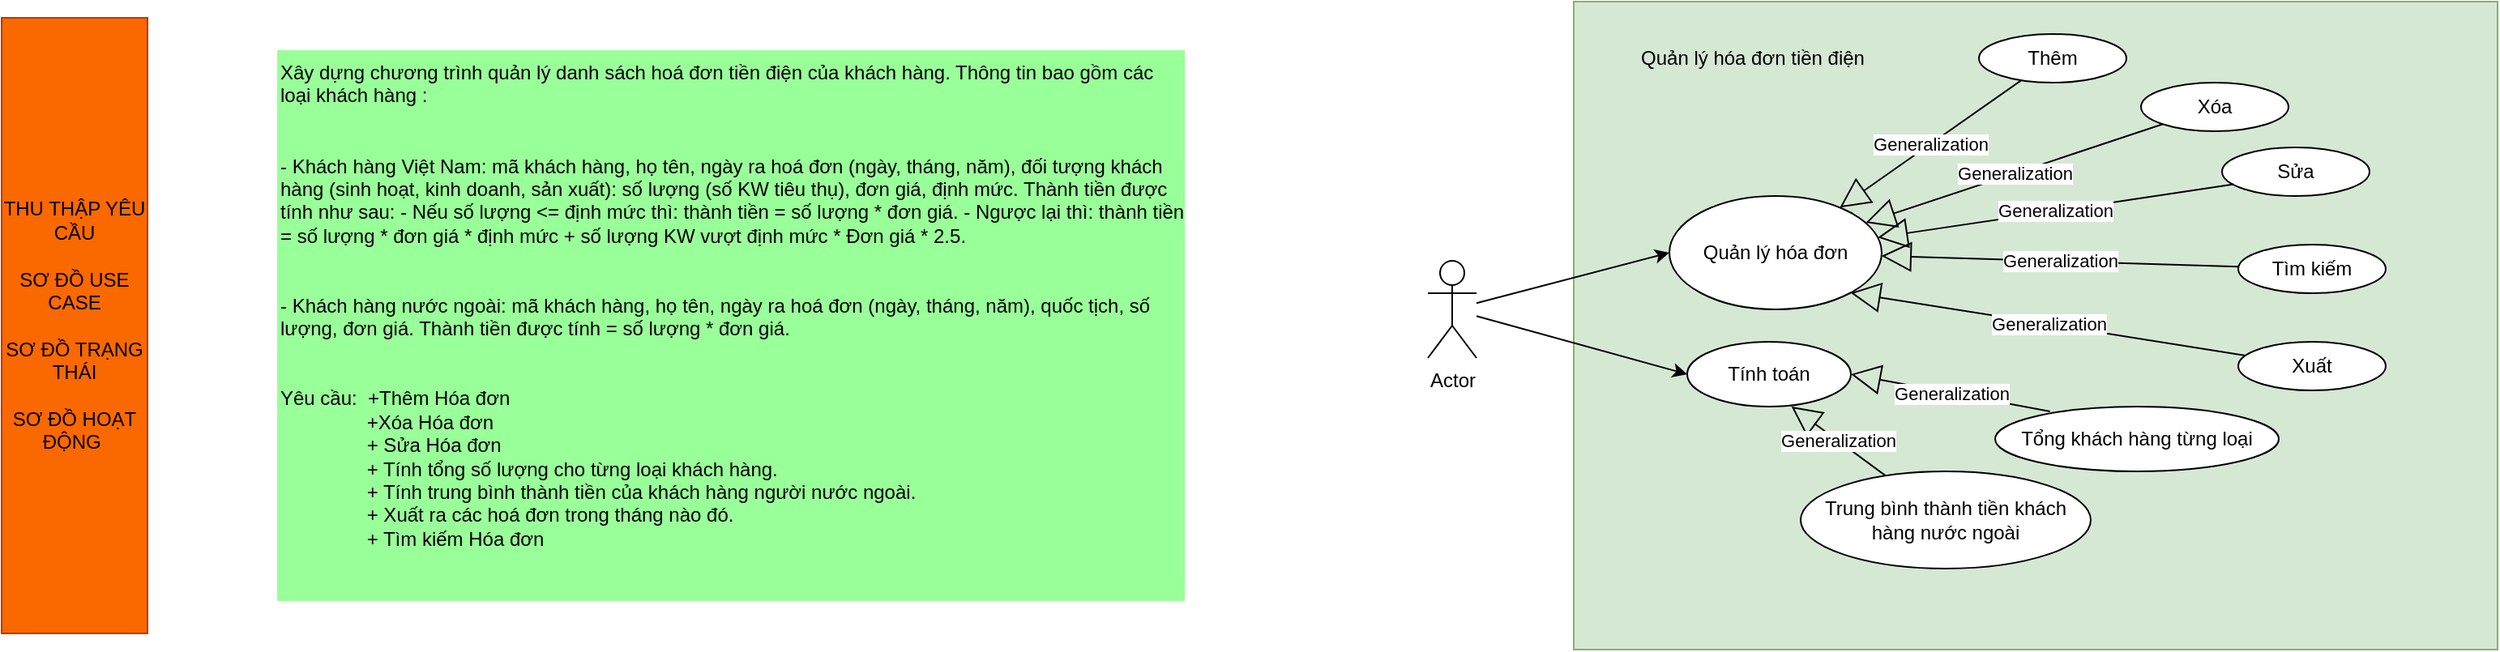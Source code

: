 <mxfile version="21.7.5" type="device" pages="4">
  <diagram name="Xác định/Thu thập yêu cầu" id="nuaTaDaw0M5cNVKKgpfW">
    <mxGraphModel dx="2450" dy="774" grid="1" gridSize="10" guides="1" tooltips="1" connect="1" arrows="1" fold="1" page="1" pageScale="1" pageWidth="850" pageHeight="1100" math="0" shadow="0">
      <root>
        <mxCell id="0" />
        <mxCell id="1" parent="0" />
        <mxCell id="brvg-83fp2iUc2VxoqDr-1" value="Xây dựng chương trình quản lý danh sách hoá đơn tiền điện của khách hàng. Thông tin bao gồm các loại khách hàng : &#xa;&#xa;&#xa;- Khách hàng Việt Nam: mã khách hàng, họ tên, ngày ra hoá đơn (ngày, tháng, năm), đối tượng khách hàng (sinh hoạt, kinh doanh, sản xuất): số lượng (số KW tiêu thụ), đơn giá, định mức. Thành tiền được tính như sau: - Nếu số lượng &lt;= định mức thì: thành tiền = số lượng * đơn giá. - Ngược lại thì: thành tiền = số lượng * đơn giá * định mức + số lượng KW vượt định mức * Đơn giá * 2.5.&#xa;&#xa;&#xa;- Khách hàng nước ngoài: mã khách hàng, họ tên, ngày ra hoá đơn (ngày, tháng, năm), quốc tịch, số lượng, đơn giá. Thành tiền được tính = số lượng * đơn giá. &#xa;&#xa;&#xa;Yêu cầu:  +Thêm Hóa đơn &#xa;                +Xóa Hóa đơn&#xa;                + Sửa Hóa đơn&#xa;                + Tính tổng số lượng cho từng loại khách hàng.&#xa;                + Tính trung bình thành tiền của khách hàng người nước ngoài.&#xa;                + Xuất ra các hoá đơn trong tháng nào đó.&#xa;                + Tìm kiếm Hóa đơn" style="text;whiteSpace=wrap;fillColor=#99FF99;" parent="1" vertex="1">
          <mxGeometry x="-650" y="440" width="560" height="340" as="geometry" />
        </mxCell>
        <mxCell id="brvg-83fp2iUc2VxoqDr-2" value="" style="whiteSpace=wrap;html=1;fillColor=#d5e8d4;strokeColor=#82b366;" parent="1" vertex="1">
          <mxGeometry x="150" y="410" width="570" height="400" as="geometry" />
        </mxCell>
        <mxCell id="brvg-83fp2iUc2VxoqDr-3" value="Quản lý hóa đơn tiền điện" style="text;html=1;align=center;verticalAlign=middle;resizable=0;points=[];autosize=1;strokeColor=none;fillColor=none;" parent="1" vertex="1">
          <mxGeometry x="180" y="430" width="160" height="30" as="geometry" />
        </mxCell>
        <mxCell id="brvg-83fp2iUc2VxoqDr-4" value="Actor" style="shape=umlActor;verticalLabelPosition=bottom;verticalAlign=top;html=1;" parent="1" vertex="1">
          <mxGeometry x="60" y="570" width="30" height="60" as="geometry" />
        </mxCell>
        <mxCell id="brvg-83fp2iUc2VxoqDr-5" style="rounded=0;orthogonalLoop=1;jettySize=auto;html=1;entryX=0;entryY=0.5;entryDx=0;entryDy=0;" parent="1" source="brvg-83fp2iUc2VxoqDr-4" target="brvg-83fp2iUc2VxoqDr-10" edge="1">
          <mxGeometry relative="1" as="geometry">
            <mxPoint x="297.027" y="548.41" as="targetPoint" />
          </mxGeometry>
        </mxCell>
        <mxCell id="brvg-83fp2iUc2VxoqDr-6" value="Thêm" style="ellipse;whiteSpace=wrap;html=1;" parent="1" vertex="1">
          <mxGeometry x="400" y="430" width="91" height="30" as="geometry" />
        </mxCell>
        <mxCell id="brvg-83fp2iUc2VxoqDr-7" value="Xóa" style="ellipse;whiteSpace=wrap;html=1;" parent="1" vertex="1">
          <mxGeometry x="500" y="460" width="91" height="30" as="geometry" />
        </mxCell>
        <mxCell id="brvg-83fp2iUc2VxoqDr-8" value="Tìm kiếm" style="ellipse;whiteSpace=wrap;html=1;" parent="1" vertex="1">
          <mxGeometry x="560" y="560" width="91" height="30" as="geometry" />
        </mxCell>
        <mxCell id="brvg-83fp2iUc2VxoqDr-9" value="Generalization" style="endArrow=block;endSize=16;endFill=0;html=1;rounded=0;" parent="1" source="brvg-83fp2iUc2VxoqDr-7" target="brvg-83fp2iUc2VxoqDr-10" edge="1">
          <mxGeometry width="160" relative="1" as="geometry">
            <mxPoint x="181.25" y="800" as="sourcePoint" />
            <mxPoint x="341.25" y="800" as="targetPoint" />
          </mxGeometry>
        </mxCell>
        <mxCell id="brvg-83fp2iUc2VxoqDr-10" value="Quản lý hóa đơn" style="ellipse;whiteSpace=wrap;html=1;" parent="1" vertex="1">
          <mxGeometry x="209" y="530" width="131" height="70" as="geometry" />
        </mxCell>
        <mxCell id="brvg-83fp2iUc2VxoqDr-11" value="Sửa" style="ellipse;whiteSpace=wrap;html=1;" parent="1" vertex="1">
          <mxGeometry x="550" y="500" width="91" height="30" as="geometry" />
        </mxCell>
        <mxCell id="brvg-83fp2iUc2VxoqDr-12" value="Generalization" style="endArrow=block;endSize=16;endFill=0;html=1;rounded=0;exitX=0.079;exitY=0.76;exitDx=0;exitDy=0;exitPerimeter=0;" parent="1" source="brvg-83fp2iUc2VxoqDr-11" target="brvg-83fp2iUc2VxoqDr-10" edge="1">
          <mxGeometry width="160" relative="1" as="geometry">
            <mxPoint x="181.25" y="800" as="sourcePoint" />
            <mxPoint x="341.25" y="800" as="targetPoint" />
          </mxGeometry>
        </mxCell>
        <mxCell id="brvg-83fp2iUc2VxoqDr-13" value="Generalization" style="endArrow=block;endSize=16;endFill=0;html=1;rounded=0;" parent="1" source="brvg-83fp2iUc2VxoqDr-6" target="brvg-83fp2iUc2VxoqDr-10" edge="1">
          <mxGeometry width="160" relative="1" as="geometry">
            <mxPoint x="181.25" y="800" as="sourcePoint" />
            <mxPoint x="341.25" y="800" as="targetPoint" />
          </mxGeometry>
        </mxCell>
        <mxCell id="brvg-83fp2iUc2VxoqDr-14" value="Generalization" style="endArrow=block;endSize=16;endFill=0;html=1;rounded=0;" parent="1" source="brvg-83fp2iUc2VxoqDr-8" target="brvg-83fp2iUc2VxoqDr-10" edge="1">
          <mxGeometry width="160" relative="1" as="geometry">
            <mxPoint x="181.25" y="800" as="sourcePoint" />
            <mxPoint x="341.25" y="800" as="targetPoint" />
          </mxGeometry>
        </mxCell>
        <mxCell id="brvg-83fp2iUc2VxoqDr-15" value="Tính toán" style="ellipse;whiteSpace=wrap;html=1;" parent="1" vertex="1">
          <mxGeometry x="220" y="620" width="101" height="40" as="geometry" />
        </mxCell>
        <mxCell id="brvg-83fp2iUc2VxoqDr-16" style="rounded=0;orthogonalLoop=1;jettySize=auto;html=1;entryX=0;entryY=0.5;entryDx=0;entryDy=0;" parent="1" source="brvg-83fp2iUc2VxoqDr-4" target="brvg-83fp2iUc2VxoqDr-15" edge="1">
          <mxGeometry relative="1" as="geometry">
            <mxPoint x="240" y="575" as="targetPoint" />
            <mxPoint x="100" y="607" as="sourcePoint" />
          </mxGeometry>
        </mxCell>
        <mxCell id="brvg-83fp2iUc2VxoqDr-17" value="Tổng khách hàng từng loại" style="ellipse;whiteSpace=wrap;html=1;" parent="1" vertex="1">
          <mxGeometry x="410" y="660" width="175" height="40" as="geometry" />
        </mxCell>
        <mxCell id="brvg-83fp2iUc2VxoqDr-18" value="Generalization" style="endArrow=block;endSize=16;endFill=0;html=1;rounded=0;entryX=1;entryY=0.5;entryDx=0;entryDy=0;exitX=0.194;exitY=0.075;exitDx=0;exitDy=0;exitPerimeter=0;" parent="1" source="brvg-83fp2iUc2VxoqDr-17" target="brvg-83fp2iUc2VxoqDr-15" edge="1">
          <mxGeometry width="160" relative="1" as="geometry">
            <mxPoint x="286.25" y="970" as="sourcePoint" />
            <mxPoint x="400" y="721" as="targetPoint" />
          </mxGeometry>
        </mxCell>
        <mxCell id="brvg-83fp2iUc2VxoqDr-19" value="Generalization" style="endArrow=block;endSize=16;endFill=0;html=1;rounded=0;entryX=0.637;entryY=1;entryDx=0;entryDy=0;entryPerimeter=0;" parent="1" source="brvg-83fp2iUc2VxoqDr-20" target="brvg-83fp2iUc2VxoqDr-15" edge="1">
          <mxGeometry width="160" relative="1" as="geometry">
            <mxPoint x="840" y="670" as="sourcePoint" />
            <mxPoint x="317" y="640" as="targetPoint" />
          </mxGeometry>
        </mxCell>
        <mxCell id="brvg-83fp2iUc2VxoqDr-20" value="Trung bình thành tiền khách hàng nước ngoài" style="ellipse;whiteSpace=wrap;html=1;" parent="1" vertex="1">
          <mxGeometry x="290" y="700" width="179" height="60" as="geometry" />
        </mxCell>
        <mxCell id="brvg-83fp2iUc2VxoqDr-21" value="Xuất" style="ellipse;whiteSpace=wrap;html=1;" parent="1" vertex="1">
          <mxGeometry x="560" y="620" width="91" height="30" as="geometry" />
        </mxCell>
        <mxCell id="brvg-83fp2iUc2VxoqDr-22" value="Generalization" style="endArrow=block;endSize=16;endFill=0;html=1;rounded=0;entryX=1;entryY=1;entryDx=0;entryDy=0;" parent="1" source="brvg-83fp2iUc2VxoqDr-21" target="brvg-83fp2iUc2VxoqDr-10" edge="1">
          <mxGeometry width="160" relative="1" as="geometry">
            <mxPoint x="171.25" y="835" as="sourcePoint" />
            <mxPoint x="311" y="600" as="targetPoint" />
          </mxGeometry>
        </mxCell>
        <mxCell id="ZAbqjtLgmi4GOuFO7M4U-1" value="THU THẬP YÊU CẦU&lt;div&gt;&lt;br&gt;&lt;div&gt;SƠ ĐỒ USE CASE&lt;/div&gt;&lt;div&gt;&lt;br&gt;&lt;/div&gt;&lt;div&gt;SƠ ĐỒ TRẠNG THÁI&lt;/div&gt;&lt;div&gt;&lt;br&gt;&lt;/div&gt;&lt;div&gt;SƠ ĐỒ HOẠT ĐỘNG&amp;nbsp;&lt;/div&gt;&lt;/div&gt;" style="whiteSpace=wrap;html=1;fillColor=#fa6800;fontColor=#000000;strokeColor=#C73500;" parent="1" vertex="1">
          <mxGeometry x="-820" y="420" width="90" height="380" as="geometry" />
        </mxCell>
      </root>
    </mxGraphModel>
  </diagram>
  <diagram id="7m-iIiB3nsCZwgmJCafQ" name="UseCase">
    <mxGraphModel dx="1600" dy="774" grid="1" gridSize="10" guides="1" tooltips="1" connect="1" arrows="1" fold="1" page="1" pageScale="1" pageWidth="850" pageHeight="1100" math="0" shadow="0">
      <root>
        <mxCell id="0" />
        <mxCell id="1" parent="0" />
        <mxCell id="JZw17qxOE9MegbQSXABs-1" value="" style="whiteSpace=wrap;html=1;fillColor=#d5e8d4;strokeColor=#82b366;" parent="1" vertex="1">
          <mxGeometry x="120" y="310" width="710" height="410" as="geometry" />
        </mxCell>
        <mxCell id="JZw17qxOE9MegbQSXABs-2" value="Actor" style="shape=umlActor;verticalLabelPosition=bottom;verticalAlign=top;html=1;" parent="1" vertex="1">
          <mxGeometry x="170" y="470" width="30" height="60" as="geometry" />
        </mxCell>
        <mxCell id="JZw17qxOE9MegbQSXABs-3" value="" style="rounded=0;whiteSpace=wrap;html=1;fillColor=#66FFB3;" parent="1" vertex="1">
          <mxGeometry x="210" y="330" width="170" height="120" as="geometry" />
        </mxCell>
        <mxCell id="JZw17qxOE9MegbQSXABs-4" value="" style="endArrow=classic;html=1;rounded=0;exitX=1;exitY=0.333;exitDx=0;exitDy=0;exitPerimeter=0;entryX=0;entryY=1;entryDx=0;entryDy=0;" parent="1" source="JZw17qxOE9MegbQSXABs-2" target="JZw17qxOE9MegbQSXABs-5" edge="1">
          <mxGeometry width="50" height="50" relative="1" as="geometry">
            <mxPoint x="190" y="450" as="sourcePoint" />
            <mxPoint x="240" y="400" as="targetPoint" />
          </mxGeometry>
        </mxCell>
        <mxCell id="JZw17qxOE9MegbQSXABs-5" value="Thêm" style="ellipse;whiteSpace=wrap;html=1;" parent="1" vertex="1">
          <mxGeometry x="235" y="380" width="120" height="50" as="geometry" />
        </mxCell>
        <mxCell id="JZw17qxOE9MegbQSXABs-6" value="Quản lý hóa đơn tiền điện" style="text;html=1;align=center;verticalAlign=middle;resizable=0;points=[];autosize=1;strokeColor=none;fillColor=none;" parent="1" vertex="1">
          <mxGeometry x="215" y="340" width="160" height="30" as="geometry" />
        </mxCell>
        <mxCell id="JZw17qxOE9MegbQSXABs-7" value="&lt;div style=&quot;&quot;&gt;&lt;b&gt;Thêm hóa đơn tiền điện&lt;br&gt;&lt;/b&gt;&lt;br&gt;&lt;div style=&quot;text-align: left;&quot;&gt;&lt;span style=&quot;background-color: initial;&quot;&gt;* Input:&lt;br&gt;&lt;/span&gt;&lt;/div&gt;&lt;div style=&quot;text-align: left;&quot;&gt;&lt;span style=&quot;background-color: initial;&quot;&gt;&amp;nbsp;- maKhachHang: Mã khách hàng&lt;br&gt;&amp;nbsp;- tenKhachHang: Họ tên khách hàng&lt;br&gt;&amp;nbsp;- ngayHoaDon: Ngày ra hóa đơn&lt;br&gt;&amp;nbsp;- doiTuongKhachHang: Đối tượng khách hàng&lt;br&gt;&amp;nbsp;- soLuongTieuThu: Số lượng điện tiêu thụ&lt;br&gt;&amp;nbsp;- donGia: Đơn giá&lt;br&gt;&amp;nbsp;- quocTich: Quốc tịch của khách hàng&lt;br&gt;&amp;nbsp;- dinhMuc: Định mức&lt;br&gt;&lt;br&gt;* Output:&lt;/span&gt;&lt;/div&gt;&lt;div style=&quot;text-align: left;&quot;&gt;&lt;span style=&quot;background-color: initial;&quot;&gt;&amp;nbsp;- isSuccess: true / false&lt;br&gt;&lt;br&gt;* Primary process:&amp;nbsp;&lt;br&gt;&amp;nbsp; 1. Nhận vào các thông tin.&lt;br&gt;&amp;nbsp; 2. Kiểm tra quốc tịch khách hàng.&lt;br&gt;&amp;nbsp; 3. Kiểm tra tính hợp lệ của dữ liệu (số lượng và đơn giá phải là số, đúng định dạng thời gian,...)&lt;br&gt;&amp;nbsp; 4. Nếu không hợp lệ -&amp;gt; Thông báo thất bại&lt;br&gt;&amp;nbsp; 5. Nếu hợp lệ -&amp;gt; Lưu hóa đơn và thông báo thành công.&lt;br&gt;&amp;nbsp;&amp;nbsp;&lt;/span&gt;&lt;/div&gt;&lt;/div&gt;" style="rounded=0;whiteSpace=wrap;html=1;align=center;" parent="1" vertex="1">
          <mxGeometry x="460" y="330" width="350" height="370" as="geometry" />
        </mxCell>
        <mxCell id="JZw17qxOE9MegbQSXABs-8" value="" style="whiteSpace=wrap;html=1;fillColor=#d5e8d4;strokeColor=#82b366;" parent="1" vertex="1">
          <mxGeometry x="870" y="310" width="710" height="410" as="geometry" />
        </mxCell>
        <mxCell id="JZw17qxOE9MegbQSXABs-9" value="Actor" style="shape=umlActor;verticalLabelPosition=bottom;verticalAlign=top;html=1;" parent="1" vertex="1">
          <mxGeometry x="920" y="470" width="30" height="60" as="geometry" />
        </mxCell>
        <mxCell id="JZw17qxOE9MegbQSXABs-10" value="" style="rounded=0;whiteSpace=wrap;html=1;fillColor=#66FFB3;" parent="1" vertex="1">
          <mxGeometry x="1010" y="360" width="170" height="120" as="geometry" />
        </mxCell>
        <mxCell id="JZw17qxOE9MegbQSXABs-11" value="" style="endArrow=classic;html=1;rounded=0;exitX=1;exitY=0.333;exitDx=0;exitDy=0;exitPerimeter=0;entryX=0;entryY=1;entryDx=0;entryDy=0;" parent="1" source="JZw17qxOE9MegbQSXABs-9" target="JZw17qxOE9MegbQSXABs-12" edge="1">
          <mxGeometry width="50" height="50" relative="1" as="geometry">
            <mxPoint x="940" y="450" as="sourcePoint" />
            <mxPoint x="990" y="400" as="targetPoint" />
          </mxGeometry>
        </mxCell>
        <mxCell id="JZw17qxOE9MegbQSXABs-12" value="Xóa" style="ellipse;whiteSpace=wrap;html=1;" parent="1" vertex="1">
          <mxGeometry x="1035" y="410" width="120" height="50" as="geometry" />
        </mxCell>
        <mxCell id="JZw17qxOE9MegbQSXABs-13" value="Quản lý hóa đơn tiền điện" style="text;html=1;align=center;verticalAlign=middle;resizable=0;points=[];autosize=1;strokeColor=none;fillColor=none;" parent="1" vertex="1">
          <mxGeometry x="1015" y="370" width="160" height="30" as="geometry" />
        </mxCell>
        <mxCell id="JZw17qxOE9MegbQSXABs-14" value="&lt;div style=&quot;&quot;&gt;&lt;b&gt;Xóa hóa đơn tiền điện&lt;br&gt;&lt;/b&gt;&lt;br&gt;&lt;div style=&quot;text-align: left;&quot;&gt;&lt;span style=&quot;background-color: initial;&quot;&gt;* Input:&lt;br&gt;&lt;/span&gt;&lt;/div&gt;&lt;div style=&quot;text-align: left;&quot;&gt;&lt;span style=&quot;background-color: initial;&quot;&gt;&amp;nbsp;- maKhachHang: Mã khách hàng&lt;br&gt;&lt;br&gt;* Output:&lt;/span&gt;&lt;/div&gt;&lt;div style=&quot;text-align: left;&quot;&gt;&lt;span style=&quot;background-color: initial;&quot;&gt;&amp;nbsp;- isSuccess: true / false&lt;br&gt;&lt;br&gt;* Primary process:&amp;nbsp;&lt;br&gt;&amp;nbsp; 1. Nhận vào các thông tin.&lt;br&gt;&amp;nbsp; 2. Kiểm tra tồn tại mã khách hàng&lt;br&gt;&amp;nbsp; 3. Nếu không tồn tại -&amp;gt; Thông báo thất bại.&lt;br&gt;&amp;nbsp; 4. Nếu tồn tại -&amp;gt; Xóa hóa đơn và thông báo thành công.&lt;br&gt;&amp;nbsp;&amp;nbsp;&lt;/span&gt;&lt;/div&gt;&lt;/div&gt;" style="rounded=0;whiteSpace=wrap;html=1;align=center;" parent="1" vertex="1">
          <mxGeometry x="1210" y="330" width="350" height="370" as="geometry" />
        </mxCell>
        <mxCell id="JZw17qxOE9MegbQSXABs-15" value="" style="whiteSpace=wrap;html=1;fillColor=#d5e8d4;strokeColor=#82b366;" parent="1" vertex="1">
          <mxGeometry x="120" y="750" width="710" height="410" as="geometry" />
        </mxCell>
        <mxCell id="JZw17qxOE9MegbQSXABs-16" value="Actor" style="shape=umlActor;verticalLabelPosition=bottom;verticalAlign=top;html=1;" parent="1" vertex="1">
          <mxGeometry x="170" y="910" width="30" height="60" as="geometry" />
        </mxCell>
        <mxCell id="JZw17qxOE9MegbQSXABs-17" value="" style="rounded=0;whiteSpace=wrap;html=1;fillColor=#66FFB3;" parent="1" vertex="1">
          <mxGeometry x="260" y="800" width="170" height="120" as="geometry" />
        </mxCell>
        <mxCell id="JZw17qxOE9MegbQSXABs-18" value="" style="endArrow=classic;html=1;rounded=0;exitX=1;exitY=0.333;exitDx=0;exitDy=0;exitPerimeter=0;entryX=0;entryY=1;entryDx=0;entryDy=0;" parent="1" source="JZw17qxOE9MegbQSXABs-16" target="JZw17qxOE9MegbQSXABs-19" edge="1">
          <mxGeometry width="50" height="50" relative="1" as="geometry">
            <mxPoint x="190" y="890" as="sourcePoint" />
            <mxPoint x="240" y="840" as="targetPoint" />
          </mxGeometry>
        </mxCell>
        <mxCell id="JZw17qxOE9MegbQSXABs-19" value="Sửa" style="ellipse;whiteSpace=wrap;html=1;" parent="1" vertex="1">
          <mxGeometry x="285" y="850" width="120" height="50" as="geometry" />
        </mxCell>
        <mxCell id="JZw17qxOE9MegbQSXABs-20" value="Quản lý hóa đơn tiền điện" style="text;html=1;align=center;verticalAlign=middle;resizable=0;points=[];autosize=1;strokeColor=none;fillColor=none;" parent="1" vertex="1">
          <mxGeometry x="265" y="810" width="160" height="30" as="geometry" />
        </mxCell>
        <mxCell id="JZw17qxOE9MegbQSXABs-21" value="&lt;div style=&quot;&quot;&gt;&lt;b&gt;Sửa hóa đơn tiền điện&lt;br&gt;&lt;/b&gt;&lt;br&gt;&lt;div style=&quot;text-align: left;&quot;&gt;&lt;span style=&quot;background-color: initial;&quot;&gt;* Input:&lt;br&gt;&lt;/span&gt;&lt;/div&gt;&lt;div style=&quot;text-align: left;&quot;&gt;&lt;span style=&quot;background-color: initial;&quot;&gt;&amp;nbsp;- maKhachHang: Mã khách hàng&lt;br&gt;&lt;br&gt;* Output:&lt;/span&gt;&lt;/div&gt;&lt;div style=&quot;text-align: left;&quot;&gt;&lt;span style=&quot;background-color: initial;&quot;&gt;&amp;nbsp;- isSuccess: true / false&lt;br&gt;&lt;br&gt;* Primary process:&amp;nbsp;&lt;br&gt;&amp;nbsp; 1. Tìm kiếm hoá đơn cần sửa.&lt;/span&gt;&lt;/div&gt;&lt;div style=&quot;text-align: left;&quot;&gt;&lt;span style=&quot;background-color: initial;&quot;&gt;&amp;nbsp; 2. Kiểm tra hoá đơn có tồn tại không.&lt;/span&gt;&lt;/div&gt;&lt;div style=&quot;text-align: left;&quot;&gt;&lt;span style=&quot;background-color: initial;&quot;&gt;&amp;nbsp; 3. Nếu không -&amp;gt; Thông báo thất bại.&lt;/span&gt;&lt;/div&gt;&lt;div style=&quot;text-align: left;&quot;&gt;&lt;span style=&quot;background-color: initial;&quot;&gt;&amp;nbsp; 4. Nếu tồn tại -&amp;gt; Nhập thông tin mới cho hoá đơn&lt;br&gt;&amp;nbsp; 5. Kiểm tra quốc tịch khách hàng.&lt;br&gt;&amp;nbsp; 6. Kiểm tra tính hợp lệ của dữ liệu (số lượng và đơn giá phải là số, đúng định dạng thời gian,...)&lt;br&gt;&amp;nbsp; 7. Nếu không hợp lệ -&amp;gt; Thông báo thất bại.&lt;br&gt;&amp;nbsp; 8. Nếu hợp lệ -&amp;gt; Lưu hóa đơn và thông báo thành công.&lt;br&gt;&amp;nbsp;&amp;nbsp;&lt;/span&gt;&lt;/div&gt;&lt;/div&gt;" style="rounded=0;whiteSpace=wrap;html=1;align=center;" parent="1" vertex="1">
          <mxGeometry x="460" y="770" width="350" height="370" as="geometry" />
        </mxCell>
        <mxCell id="JZw17qxOE9MegbQSXABs-22" value="" style="whiteSpace=wrap;html=1;fillColor=#d5e8d4;strokeColor=#82b366;" parent="1" vertex="1">
          <mxGeometry x="870" y="750" width="710" height="410" as="geometry" />
        </mxCell>
        <mxCell id="JZw17qxOE9MegbQSXABs-23" value="Actor" style="shape=umlActor;verticalLabelPosition=bottom;verticalAlign=top;html=1;" parent="1" vertex="1">
          <mxGeometry x="920" y="910" width="30" height="60" as="geometry" />
        </mxCell>
        <mxCell id="JZw17qxOE9MegbQSXABs-24" value="" style="rounded=0;whiteSpace=wrap;html=1;fillColor=#66FFB3;" parent="1" vertex="1">
          <mxGeometry x="1010" y="800" width="170" height="120" as="geometry" />
        </mxCell>
        <mxCell id="JZw17qxOE9MegbQSXABs-25" value="" style="endArrow=classic;html=1;rounded=0;exitX=1;exitY=0.333;exitDx=0;exitDy=0;exitPerimeter=0;entryX=0;entryY=1;entryDx=0;entryDy=0;" parent="1" source="JZw17qxOE9MegbQSXABs-23" target="JZw17qxOE9MegbQSXABs-26" edge="1">
          <mxGeometry width="50" height="50" relative="1" as="geometry">
            <mxPoint x="940" y="890" as="sourcePoint" />
            <mxPoint x="990" y="840" as="targetPoint" />
          </mxGeometry>
        </mxCell>
        <mxCell id="JZw17qxOE9MegbQSXABs-26" value="Xuất" style="ellipse;whiteSpace=wrap;html=1;" parent="1" vertex="1">
          <mxGeometry x="1035" y="850" width="120" height="50" as="geometry" />
        </mxCell>
        <mxCell id="JZw17qxOE9MegbQSXABs-27" value="Quản lý hóa đơn tiền điện" style="text;html=1;align=center;verticalAlign=middle;resizable=0;points=[];autosize=1;strokeColor=none;fillColor=none;" parent="1" vertex="1">
          <mxGeometry x="1015" y="810" width="160" height="30" as="geometry" />
        </mxCell>
        <mxCell id="JZw17qxOE9MegbQSXABs-28" value="&lt;div style=&quot;&quot;&gt;&lt;b&gt;Xuất hóa đơn tiền điện&lt;br&gt;&lt;/b&gt;&lt;br&gt;&lt;div style=&quot;text-align: left;&quot;&gt;&lt;span style=&quot;background-color: initial;&quot;&gt;* Input:&lt;br&gt;&lt;/span&gt;&lt;/div&gt;&lt;div style=&quot;text-align: left;&quot;&gt;&lt;span style=&quot;background-color: initial;&quot;&gt;- thang: tháng&amp;nbsp;&lt;/span&gt;&lt;/div&gt;&lt;div style=&quot;text-align: left;&quot;&gt;&lt;span style=&quot;background-color: initial;&quot;&gt;- nam: năm&lt;/span&gt;&lt;/div&gt;&lt;div style=&quot;text-align: left;&quot;&gt;&lt;span style=&quot;background-color: initial;&quot;&gt;&lt;br&gt;* Output:&lt;/span&gt;&lt;/div&gt;&lt;div style=&quot;text-align: left;&quot;&gt;&lt;span style=&quot;background-color: initial;&quot;&gt;- hoaDonThang: Hoá đơn theo tháng&lt;/span&gt;&lt;/div&gt;&lt;div style=&quot;text-align: left;&quot;&gt;&lt;span style=&quot;background-color: initial;&quot;&gt;&lt;br&gt;* Primary process:&amp;nbsp;&lt;br&gt;&amp;nbsp; 1. Nhận vào tháng và năm.&lt;br&gt;&amp;nbsp; 2. Truy xuất các hoá đơn trong thời gian đã chọn,&lt;/span&gt;&lt;/div&gt;&lt;div style=&quot;text-align: left;&quot;&gt;&lt;span style=&quot;background-color: initial;&quot;&gt;&amp;nbsp; 3. Nếu không có hoá đơn -&amp;gt; Thông báo thất bại.&lt;/span&gt;&lt;/div&gt;&lt;div style=&quot;text-align: left;&quot;&gt;&lt;span style=&quot;background-color: initial;&quot;&gt;&amp;nbsp; 4. Nếu tồn tại -&amp;gt; Xuất các hoá đơn ra màn hình&lt;br&gt;&amp;nbsp;&amp;nbsp;&lt;/span&gt;&lt;/div&gt;&lt;/div&gt;" style="rounded=0;whiteSpace=wrap;html=1;align=center;" parent="1" vertex="1">
          <mxGeometry x="1210" y="770" width="350" height="370" as="geometry" />
        </mxCell>
        <mxCell id="JZw17qxOE9MegbQSXABs-29" value="" style="whiteSpace=wrap;html=1;fillColor=#d5e8d4;strokeColor=#82b366;" parent="1" vertex="1">
          <mxGeometry x="1620" y="310" width="710" height="410" as="geometry" />
        </mxCell>
        <mxCell id="JZw17qxOE9MegbQSXABs-30" value="Actor" style="shape=umlActor;verticalLabelPosition=bottom;verticalAlign=top;html=1;" parent="1" vertex="1">
          <mxGeometry x="1670" y="470" width="30" height="60" as="geometry" />
        </mxCell>
        <mxCell id="JZw17qxOE9MegbQSXABs-31" value="" style="rounded=0;whiteSpace=wrap;html=1;fillColor=#66FFB3;" parent="1" vertex="1">
          <mxGeometry x="1760" y="360" width="170" height="120" as="geometry" />
        </mxCell>
        <mxCell id="JZw17qxOE9MegbQSXABs-32" value="" style="endArrow=classic;html=1;rounded=0;exitX=1;exitY=0.333;exitDx=0;exitDy=0;exitPerimeter=0;entryX=0;entryY=1;entryDx=0;entryDy=0;" parent="1" source="JZw17qxOE9MegbQSXABs-30" target="JZw17qxOE9MegbQSXABs-33" edge="1">
          <mxGeometry width="50" height="50" relative="1" as="geometry">
            <mxPoint x="1690" y="450" as="sourcePoint" />
            <mxPoint x="1740" y="400" as="targetPoint" />
          </mxGeometry>
        </mxCell>
        <mxCell id="JZw17qxOE9MegbQSXABs-33" value="Tìm kiếm" style="ellipse;whiteSpace=wrap;html=1;" parent="1" vertex="1">
          <mxGeometry x="1785" y="410" width="120" height="50" as="geometry" />
        </mxCell>
        <mxCell id="JZw17qxOE9MegbQSXABs-34" value="Quản lý hóa đơn tiền điện" style="text;html=1;align=center;verticalAlign=middle;resizable=0;points=[];autosize=1;strokeColor=none;fillColor=none;" parent="1" vertex="1">
          <mxGeometry x="1765" y="370" width="160" height="30" as="geometry" />
        </mxCell>
        <mxCell id="JZw17qxOE9MegbQSXABs-35" value="&lt;div style=&quot;&quot;&gt;&lt;b&gt;Tìm kiếm hóa đơn tiền điện&lt;br&gt;&lt;/b&gt;&lt;br&gt;&lt;div style=&quot;text-align: left;&quot;&gt;&lt;span style=&quot;background-color: initial;&quot;&gt;* Input:&lt;br&gt;&lt;/span&gt;&lt;/div&gt;&lt;div style=&quot;text-align: left;&quot;&gt;&lt;span style=&quot;background-color: initial;&quot;&gt;&amp;nbsp;- maKhachHang: Mã khách hàng&lt;br&gt;&lt;br&gt;* Output:&lt;/span&gt;&lt;/div&gt;&lt;div style=&quot;text-align: left;&quot;&gt;&lt;span style=&quot;background-color: initial;&quot;&gt;&amp;nbsp;- isSuccess: true / false&lt;/span&gt;&lt;/div&gt;&lt;div style=&quot;text-align: left;&quot;&gt;&lt;span style=&quot;background-color: initial;&quot;&gt;&lt;br&gt;* Primary process:&amp;nbsp;&lt;br&gt;&amp;nbsp; 1. Nhận vào các thông tin.&lt;br&gt;&amp;nbsp; 2. Kiểm tra tồn tại mã khách hàng&lt;br&gt;&amp;nbsp; 3. Nếu không tồn tại -&amp;gt; Thông báo không có dữ liệu.&lt;br&gt;&amp;nbsp; 4. Nếu tồn tại -&amp;gt; Xuất hoá đơn ra màn hình&lt;br&gt;&amp;nbsp;&amp;nbsp;&lt;/span&gt;&lt;/div&gt;&lt;/div&gt;" style="rounded=0;whiteSpace=wrap;html=1;align=center;" parent="1" vertex="1">
          <mxGeometry x="1960" y="330" width="350" height="370" as="geometry" />
        </mxCell>
        <mxCell id="JZw17qxOE9MegbQSXABs-36" value="" style="whiteSpace=wrap;html=1;fillColor=#d5e8d4;strokeColor=#82b366;" parent="1" vertex="1">
          <mxGeometry x="1620" y="750" width="710" height="410" as="geometry" />
        </mxCell>
        <mxCell id="JZw17qxOE9MegbQSXABs-37" value="Actor" style="shape=umlActor;verticalLabelPosition=bottom;verticalAlign=top;html=1;" parent="1" vertex="1">
          <mxGeometry x="1670" y="910" width="30" height="60" as="geometry" />
        </mxCell>
        <mxCell id="JZw17qxOE9MegbQSXABs-38" value="" style="rounded=0;whiteSpace=wrap;html=1;fillColor=#66FFB3;" parent="1" vertex="1">
          <mxGeometry x="1760" y="800" width="170" height="120" as="geometry" />
        </mxCell>
        <mxCell id="JZw17qxOE9MegbQSXABs-39" value="" style="endArrow=classic;html=1;rounded=0;exitX=1;exitY=0.333;exitDx=0;exitDy=0;exitPerimeter=0;entryX=0;entryY=1;entryDx=0;entryDy=0;" parent="1" source="JZw17qxOE9MegbQSXABs-37" target="JZw17qxOE9MegbQSXABs-40" edge="1">
          <mxGeometry width="50" height="50" relative="1" as="geometry">
            <mxPoint x="1690" y="890" as="sourcePoint" />
            <mxPoint x="1740" y="840" as="targetPoint" />
          </mxGeometry>
        </mxCell>
        <mxCell id="JZw17qxOE9MegbQSXABs-40" value="Tổng khách hàng từng loại" style="ellipse;whiteSpace=wrap;html=1;" parent="1" vertex="1">
          <mxGeometry x="1785" y="850" width="120" height="50" as="geometry" />
        </mxCell>
        <mxCell id="JZw17qxOE9MegbQSXABs-41" value="Quản lý hóa đơn tiền điện" style="text;html=1;align=center;verticalAlign=middle;resizable=0;points=[];autosize=1;strokeColor=none;fillColor=none;" parent="1" vertex="1">
          <mxGeometry x="1765" y="810" width="160" height="30" as="geometry" />
        </mxCell>
        <mxCell id="JZw17qxOE9MegbQSXABs-42" value="&lt;div style=&quot;&quot;&gt;&lt;b&gt;&lt;span style=&quot;background-color: initial;&quot;&gt;Tổng khách hàng từng loại&lt;/span&gt;&amp;nbsp;của hóa đơn tiền điện&lt;br&gt;&lt;/b&gt;&lt;br&gt;&lt;div style=&quot;text-align: left;&quot;&gt;&lt;span style=&quot;background-color: initial;&quot;&gt;* Input:&lt;br&gt;&lt;/span&gt;&lt;/div&gt;&lt;div style=&quot;text-align: left;&quot;&gt;&lt;span style=&quot;background-color: initial;&quot;&gt;- doiTuongKhachHang: Đối tượng khách hàng&lt;/span&gt;&lt;/div&gt;&lt;div style=&quot;text-align: left;&quot;&gt;&lt;span style=&quot;background-color: initial;&quot;&gt;&lt;br&gt;* Output:&lt;/span&gt;&lt;/div&gt;&lt;div style=&quot;text-align: left;&quot;&gt;&lt;span style=&quot;background-color: initial;&quot;&gt;&amp;nbsp;- tongKhachHang: tổng khách hàng&lt;/span&gt;&lt;/div&gt;&lt;div style=&quot;text-align: left;&quot;&gt;&lt;span style=&quot;background-color: initial;&quot;&gt;&lt;br&gt;* Primary process:&amp;nbsp;&lt;br&gt;&amp;nbsp; 1. Nhận vào doiTuongKhachHang cần tính.&lt;br&gt;&amp;nbsp; 2. Truy xuất các hoá đơn them doiTuongKhachHang.&lt;br&gt;&amp;nbsp; 3. Nếu không có hoá đơn -&amp;gt; Thông báo không có dữ liệu.&lt;br&gt;&amp;nbsp; 4. Tính tổng số lượng.&lt;/span&gt;&lt;/div&gt;&lt;div style=&quot;text-align: left;&quot;&gt;&lt;span style=&quot;background-color: initial;&quot;&gt;&amp;nbsp; 5. Hiện thị số lượng.&lt;br&gt;&amp;nbsp;&amp;nbsp;&lt;/span&gt;&lt;/div&gt;&lt;/div&gt;" style="rounded=0;whiteSpace=wrap;html=1;align=center;" parent="1" vertex="1">
          <mxGeometry x="1960" y="770" width="350" height="370" as="geometry" />
        </mxCell>
        <mxCell id="JZw17qxOE9MegbQSXABs-43" value="" style="whiteSpace=wrap;html=1;fillColor=#d5e8d4;strokeColor=#82b366;" parent="1" vertex="1">
          <mxGeometry x="2370" y="310" width="710" height="410" as="geometry" />
        </mxCell>
        <mxCell id="JZw17qxOE9MegbQSXABs-44" value="Actor" style="shape=umlActor;verticalLabelPosition=bottom;verticalAlign=top;html=1;" parent="1" vertex="1">
          <mxGeometry x="2420" y="470" width="30" height="60" as="geometry" />
        </mxCell>
        <mxCell id="JZw17qxOE9MegbQSXABs-45" value="" style="rounded=0;whiteSpace=wrap;html=1;fillColor=#66FFB3;" parent="1" vertex="1">
          <mxGeometry x="2510" y="360" width="170" height="120" as="geometry" />
        </mxCell>
        <mxCell id="JZw17qxOE9MegbQSXABs-46" value="" style="endArrow=classic;html=1;rounded=0;exitX=1;exitY=0.333;exitDx=0;exitDy=0;exitPerimeter=0;entryX=0;entryY=1;entryDx=0;entryDy=0;" parent="1" source="JZw17qxOE9MegbQSXABs-44" target="JZw17qxOE9MegbQSXABs-47" edge="1">
          <mxGeometry width="50" height="50" relative="1" as="geometry">
            <mxPoint x="2440" y="450" as="sourcePoint" />
            <mxPoint x="2490" y="400" as="targetPoint" />
          </mxGeometry>
        </mxCell>
        <mxCell id="JZw17qxOE9MegbQSXABs-47" value="Trung bình thành tiền khách hàng nước ngoài" style="ellipse;whiteSpace=wrap;html=1;" parent="1" vertex="1">
          <mxGeometry x="2525" y="400" width="140" height="70" as="geometry" />
        </mxCell>
        <mxCell id="JZw17qxOE9MegbQSXABs-48" value="Quản lý hóa đơn tiền điện" style="text;html=1;align=center;verticalAlign=middle;resizable=0;points=[];autosize=1;strokeColor=none;fillColor=none;" parent="1" vertex="1">
          <mxGeometry x="2515" y="370" width="160" height="30" as="geometry" />
        </mxCell>
        <mxCell id="JZw17qxOE9MegbQSXABs-49" value="&lt;div style=&quot;&quot;&gt;&lt;b&gt;&lt;span style=&quot;background-color: initial;&quot;&gt;Trung bình thành tiền khách hàng nước ngoài&lt;/span&gt;&amp;nbsp;của hóa đơn tiền điện&lt;br&gt;&lt;/b&gt;&lt;br&gt;&lt;div style=&quot;text-align: left;&quot;&gt;&lt;span style=&quot;background-color: initial;&quot;&gt;* Input:&lt;br&gt;&lt;/span&gt;&lt;/div&gt;&lt;div style=&quot;text-align: left;&quot;&gt;&lt;span style=&quot;background-color: initial;&quot;&gt;&amp;nbsp;- maKhachHang: Mã khách hàng&lt;br&gt;&lt;br&gt;* Output:&lt;/span&gt;&lt;/div&gt;&lt;div style=&quot;text-align: left;&quot;&gt;&lt;span style=&quot;background-color: initial;&quot;&gt;&amp;nbsp;- isSuccess: true / false&lt;/span&gt;&lt;/div&gt;&lt;div style=&quot;text-align: left;&quot;&gt;&lt;span style=&quot;background-color: initial;&quot;&gt;&lt;br&gt;* Primary process:&amp;nbsp;&lt;br&gt;&amp;nbsp; 1. Nhận vào các thông tin.&lt;br&gt;&amp;nbsp; 2. Kiểm tra tồn tại mã khách hàng&lt;br&gt;&amp;nbsp; 3. Nếu không tồn tại -&amp;gt; Thông báo không có dữ liệu.&lt;br&gt;&amp;nbsp; 4. Nếu tồn tại -&amp;gt; Xuất hoá đơn ra màn hình&lt;br&gt;&amp;nbsp;&amp;nbsp;&lt;/span&gt;&lt;/div&gt;&lt;/div&gt;" style="rounded=0;whiteSpace=wrap;html=1;align=center;" parent="1" vertex="1">
          <mxGeometry x="2710" y="330" width="350" height="370" as="geometry" />
        </mxCell>
        <mxCell id="5OK0r2vMELwumJKDzDRc-2" value="Database" style="shape=umlActor;verticalLabelPosition=bottom;verticalAlign=top;html=1;outlineConnect=0;" parent="1" vertex="1">
          <mxGeometry x="1140" y="520" width="30" height="60" as="geometry" />
        </mxCell>
        <mxCell id="5OK0r2vMELwumJKDzDRc-3" value="" style="endArrow=classic;html=1;rounded=0;entryX=0.25;entryY=0.1;entryDx=0;entryDy=0;entryPerimeter=0;" parent="1" source="JZw17qxOE9MegbQSXABs-12" target="5OK0r2vMELwumJKDzDRc-2" edge="1">
          <mxGeometry width="50" height="50" relative="1" as="geometry">
            <mxPoint x="1070" y="580" as="sourcePoint" />
            <mxPoint x="1120" y="530" as="targetPoint" />
          </mxGeometry>
        </mxCell>
        <mxCell id="5OK0r2vMELwumJKDzDRc-4" value="Database" style="shape=umlActor;verticalLabelPosition=bottom;verticalAlign=top;html=1;outlineConnect=0;" parent="1" vertex="1">
          <mxGeometry x="375" y="481" width="30" height="60" as="geometry" />
        </mxCell>
        <mxCell id="5OK0r2vMELwumJKDzDRc-5" value="" style="endArrow=classic;html=1;rounded=0;entryX=0.25;entryY=0.1;entryDx=0;entryDy=0;entryPerimeter=0;" parent="1" target="5OK0r2vMELwumJKDzDRc-4" edge="1">
          <mxGeometry width="50" height="50" relative="1" as="geometry">
            <mxPoint x="344" y="420" as="sourcePoint" />
            <mxPoint x="355" y="491" as="targetPoint" />
          </mxGeometry>
        </mxCell>
        <mxCell id="5OK0r2vMELwumJKDzDRc-6" value="Database" style="shape=umlActor;verticalLabelPosition=bottom;verticalAlign=top;html=1;outlineConnect=0;" parent="1" vertex="1">
          <mxGeometry x="406" y="955.5" width="30" height="60" as="geometry" />
        </mxCell>
        <mxCell id="5OK0r2vMELwumJKDzDRc-7" value="" style="endArrow=classic;html=1;rounded=0;entryX=0.25;entryY=0.1;entryDx=0;entryDy=0;entryPerimeter=0;" parent="1" target="5OK0r2vMELwumJKDzDRc-6" edge="1">
          <mxGeometry width="50" height="50" relative="1" as="geometry">
            <mxPoint x="375" y="894.5" as="sourcePoint" />
            <mxPoint x="386" y="965.5" as="targetPoint" />
          </mxGeometry>
        </mxCell>
        <mxCell id="5OK0r2vMELwumJKDzDRc-8" value="Database" style="shape=umlActor;verticalLabelPosition=bottom;verticalAlign=top;html=1;outlineConnect=0;" parent="1" vertex="1">
          <mxGeometry x="1155.5" y="955.5" width="30" height="60" as="geometry" />
        </mxCell>
        <mxCell id="5OK0r2vMELwumJKDzDRc-9" value="" style="endArrow=classic;html=1;rounded=0;entryX=0.25;entryY=0.1;entryDx=0;entryDy=0;entryPerimeter=0;" parent="1" target="5OK0r2vMELwumJKDzDRc-8" edge="1">
          <mxGeometry width="50" height="50" relative="1" as="geometry">
            <mxPoint x="1124.5" y="894.5" as="sourcePoint" />
            <mxPoint x="1135.5" y="965.5" as="targetPoint" />
          </mxGeometry>
        </mxCell>
        <mxCell id="5OK0r2vMELwumJKDzDRc-10" value="Database" style="shape=umlActor;verticalLabelPosition=bottom;verticalAlign=top;html=1;outlineConnect=0;" parent="1" vertex="1">
          <mxGeometry x="1900" y="521" width="30" height="60" as="geometry" />
        </mxCell>
        <mxCell id="5OK0r2vMELwumJKDzDRc-11" value="" style="endArrow=classic;html=1;rounded=0;entryX=0.25;entryY=0.1;entryDx=0;entryDy=0;entryPerimeter=0;" parent="1" target="5OK0r2vMELwumJKDzDRc-10" edge="1">
          <mxGeometry width="50" height="50" relative="1" as="geometry">
            <mxPoint x="1869" y="460" as="sourcePoint" />
            <mxPoint x="1880" y="531" as="targetPoint" />
          </mxGeometry>
        </mxCell>
        <mxCell id="5OK0r2vMELwumJKDzDRc-14" value="Database" style="shape=umlActor;verticalLabelPosition=bottom;verticalAlign=top;html=1;outlineConnect=0;" parent="1" vertex="1">
          <mxGeometry x="1900" y="961" width="30" height="60" as="geometry" />
        </mxCell>
        <mxCell id="5OK0r2vMELwumJKDzDRc-15" value="" style="endArrow=classic;html=1;rounded=0;entryX=0.25;entryY=0.1;entryDx=0;entryDy=0;entryPerimeter=0;" parent="1" target="5OK0r2vMELwumJKDzDRc-14" edge="1">
          <mxGeometry width="50" height="50" relative="1" as="geometry">
            <mxPoint x="1869" y="900" as="sourcePoint" />
            <mxPoint x="1880" y="971" as="targetPoint" />
          </mxGeometry>
        </mxCell>
      </root>
    </mxGraphModel>
  </diagram>
  <diagram id="iMwjaiaqGUlJKjUvLaAd" name="Mức phân tích">
    <mxGraphModel dx="1500" dy="1549" grid="1" gridSize="10" guides="1" tooltips="1" connect="1" arrows="1" fold="1" page="1" pageScale="1" pageWidth="850" pageHeight="1100" math="0" shadow="0">
      <root>
        <mxCell id="0" />
        <mxCell id="1" parent="0" />
        <mxCell id="G4Aw_garFGqLZ4hNxeVM-1" value="&lt;p style=&quot;margin:0px;margin-top:4px;text-align:center;&quot;&gt;&lt;i&gt;&amp;lt;&amp;lt;Interface&amp;gt;&amp;gt;&lt;/i&gt;&lt;br&gt;&lt;b&gt;AddInvoiceInputBoundary&lt;/b&gt;&lt;/p&gt;&lt;hr size=&quot;1&quot; style=&quot;border-style:solid;&quot;&gt;&lt;p style=&quot;margin:0px;margin-left:4px;&quot;&gt;+ field: Type&lt;/p&gt;&lt;hr size=&quot;1&quot; style=&quot;border-style:solid;&quot;&gt;&lt;p style=&quot;margin:0px;margin-left:4px;&quot;&gt;+ execute(RequestData): void&lt;br&gt;&lt;/p&gt;" style="verticalAlign=top;align=left;overflow=fill;html=1;whiteSpace=wrap;" parent="1" vertex="1">
          <mxGeometry x="5600" y="1370" width="190" height="140" as="geometry" />
        </mxCell>
        <mxCell id="G4Aw_garFGqLZ4hNxeVM-2" value="&lt;p style=&quot;margin:0px;margin-top:4px;text-align:center;&quot;&gt;&lt;b&gt;AddInvoiceUseCase&lt;/b&gt;&lt;/p&gt;&lt;hr size=&quot;1&quot; style=&quot;border-style:solid;&quot;&gt;&lt;p style=&quot;margin:0px;margin-left:4px;&quot;&gt;+ field: Type&lt;/p&gt;&lt;hr size=&quot;1&quot; style=&quot;border-style:solid;&quot;&gt;&lt;p style=&quot;margin:0px;margin-left:4px;&quot;&gt;+ execute(RequestData): void&lt;/p&gt;" style="verticalAlign=top;align=left;overflow=fill;html=1;whiteSpace=wrap;" parent="1" vertex="1">
          <mxGeometry x="5950" y="1370" width="210" height="166" as="geometry" />
        </mxCell>
        <mxCell id="G4Aw_garFGqLZ4hNxeVM-3" value="&lt;p style=&quot;margin:0px;margin-top:4px;text-align:center;&quot;&gt;&lt;i&gt;&amp;lt;&amp;lt;Interface&amp;gt;&amp;gt;&lt;/i&gt;&lt;br&gt;&lt;b&gt;AddInvoiceOutputBoundary&lt;/b&gt;&lt;/p&gt;&lt;hr size=&quot;1&quot; style=&quot;border-style:solid;&quot;&gt;&lt;p style=&quot;margin:0px;margin-left:4px;&quot;&gt;+ field: Type&lt;/p&gt;&lt;hr size=&quot;1&quot; style=&quot;border-style:solid;&quot;&gt;&lt;p style=&quot;margin:0px;margin-left:4px;&quot;&gt;+ exportResult(ResponseData): void&lt;br&gt;+ exportError(ResponseError): void&lt;br&gt;&lt;br&gt;&lt;/p&gt;" style="verticalAlign=top;align=left;overflow=fill;html=1;whiteSpace=wrap;" parent="1" vertex="1">
          <mxGeometry x="5590" y="1530" width="250" height="140" as="geometry" />
        </mxCell>
        <mxCell id="G4Aw_garFGqLZ4hNxeVM-4" value="&lt;p style=&quot;margin:0px;margin-top:4px;text-align:center;&quot;&gt;&lt;i&gt;&amp;lt;&amp;lt;Interface&amp;gt;&amp;gt;&lt;/i&gt;&lt;br&gt;&lt;b&gt;AddInvoiceDatabaseBoundary&lt;/b&gt;&lt;/p&gt;&lt;hr size=&quot;1&quot; style=&quot;border-style:solid;&quot;&gt;&lt;p style=&quot;margin:0px;margin-left:4px;&quot;&gt;+ field: Type&lt;/p&gt;&lt;hr size=&quot;1&quot; style=&quot;border-style:solid;&quot;&gt;&lt;p style=&quot;margin:0px;margin-left:4px;&quot;&gt;+ addInvoice(Invoice): boolean&lt;br&gt;&lt;/p&gt;" style="verticalAlign=top;align=left;overflow=fill;html=1;whiteSpace=wrap;" parent="1" vertex="1">
          <mxGeometry x="5930" y="1590" width="220" height="140" as="geometry" />
        </mxCell>
        <mxCell id="G4Aw_garFGqLZ4hNxeVM-5" value="" style="shape=link;html=1;rounded=0;fontSize=10;strokeWidth=5;" parent="1" edge="1">
          <mxGeometry width="100" relative="1" as="geometry">
            <mxPoint x="5570" y="1240" as="sourcePoint" />
            <mxPoint x="5530" y="2090" as="targetPoint" />
          </mxGeometry>
        </mxCell>
        <mxCell id="G4Aw_garFGqLZ4hNxeVM-6" value="Detail&amp;nbsp;&lt;div&gt;UI: CUI, GUI, Web, ...&lt;/div&gt;" style="whiteSpace=wrap;html=1;" parent="1" vertex="1">
          <mxGeometry x="5230" y="1420" width="120" height="60" as="geometry" />
        </mxCell>
        <mxCell id="G4Aw_garFGqLZ4hNxeVM-7" value="" style="shape=link;html=1;rounded=0;fontSize=10;strokeWidth=5;" parent="1" edge="1">
          <mxGeometry width="100" relative="1" as="geometry">
            <mxPoint x="6840" y="1760" as="sourcePoint" />
            <mxPoint x="5540" y="1800" as="targetPoint" />
          </mxGeometry>
        </mxCell>
        <mxCell id="G4Aw_garFGqLZ4hNxeVM-8" value="DATABASE" style="whiteSpace=wrap;html=1;" parent="1" vertex="1">
          <mxGeometry x="5980" y="2010" width="120" height="60" as="geometry" />
        </mxCell>
        <mxCell id="G4Aw_garFGqLZ4hNxeVM-9" value="" style="endArrow=block;dashed=1;endFill=0;endSize=12;html=1;rounded=0;exitX=-0.003;exitY=0.473;exitDx=0;exitDy=0;exitPerimeter=0;" parent="1" source="G4Aw_garFGqLZ4hNxeVM-2" target="G4Aw_garFGqLZ4hNxeVM-1" edge="1">
          <mxGeometry width="160" relative="1" as="geometry">
            <mxPoint x="5880" y="1560" as="sourcePoint" />
            <mxPoint x="6040" y="1560" as="targetPoint" />
          </mxGeometry>
        </mxCell>
        <mxCell id="G4Aw_garFGqLZ4hNxeVM-10" value="" style="endArrow=classic;html=1;rounded=0;" parent="1" source="G4Aw_garFGqLZ4hNxeVM-2" target="G4Aw_garFGqLZ4hNxeVM-3" edge="1">
          <mxGeometry width="50" height="50" relative="1" as="geometry">
            <mxPoint x="5940" y="1580" as="sourcePoint" />
            <mxPoint x="5990" y="1530" as="targetPoint" />
          </mxGeometry>
        </mxCell>
        <mxCell id="G4Aw_garFGqLZ4hNxeVM-11" value="" style="endArrow=classic;html=1;rounded=0;" parent="1" source="G4Aw_garFGqLZ4hNxeVM-2" target="G4Aw_garFGqLZ4hNxeVM-4" edge="1">
          <mxGeometry width="50" height="50" relative="1" as="geometry">
            <mxPoint x="5940" y="1580" as="sourcePoint" />
            <mxPoint x="5990" y="1530" as="targetPoint" />
          </mxGeometry>
        </mxCell>
        <mxCell id="G4Aw_garFGqLZ4hNxeVM-12" value="&lt;p style=&quot;margin:0px;margin-top:4px;text-align:center;&quot;&gt;&lt;b&gt;AddInvoicePresenter&lt;/b&gt;&lt;/p&gt;&lt;hr size=&quot;1&quot; style=&quot;border-style:solid;&quot;&gt;&lt;p style=&quot;margin:0px;margin-left:4px;&quot;&gt;+ field: Type&lt;/p&gt;&lt;hr size=&quot;1&quot; style=&quot;border-style:solid;&quot;&gt;&lt;p style=&quot;margin:0px;margin-left:4px;&quot;&gt;+ exportResult(ResponseData): void&lt;br&gt;+ exportError(ResponseError): void&lt;/p&gt;" style="verticalAlign=top;align=left;overflow=fill;html=1;whiteSpace=wrap;" parent="1" vertex="1">
          <mxGeometry x="5240" y="1546" width="210" height="166" as="geometry" />
        </mxCell>
        <mxCell id="G4Aw_garFGqLZ4hNxeVM-13" value="" style="endArrow=block;dashed=1;endFill=0;endSize=12;html=1;rounded=0;exitX=1;exitY=0.566;exitDx=0;exitDy=0;exitPerimeter=0;" parent="1" source="G4Aw_garFGqLZ4hNxeVM-12" target="G4Aw_garFGqLZ4hNxeVM-3" edge="1">
          <mxGeometry width="160" relative="1" as="geometry">
            <mxPoint x="5880" y="1560" as="sourcePoint" />
            <mxPoint x="6040" y="1560" as="targetPoint" />
          </mxGeometry>
        </mxCell>
        <mxCell id="G4Aw_garFGqLZ4hNxeVM-14" value="" style="endArrow=classic;html=1;rounded=0;" parent="1" source="G4Aw_garFGqLZ4hNxeVM-6" target="G4Aw_garFGqLZ4hNxeVM-1" edge="1">
          <mxGeometry width="50" height="50" relative="1" as="geometry">
            <mxPoint x="5940" y="1580" as="sourcePoint" />
            <mxPoint x="5990" y="1530" as="targetPoint" />
          </mxGeometry>
        </mxCell>
        <mxCell id="G4Aw_garFGqLZ4hNxeVM-15" value="&lt;p style=&quot;margin:0px;margin-top:4px;text-align:center;&quot;&gt;&lt;b&gt;AddInvoiceDAOMySQL&lt;/b&gt;&lt;/p&gt;&lt;hr size=&quot;1&quot; style=&quot;border-style:solid;&quot;&gt;&lt;p style=&quot;margin:0px;margin-left:4px;&quot;&gt;+ field: Type&lt;/p&gt;&lt;hr size=&quot;1&quot; style=&quot;border-style:solid;&quot;&gt;&lt;p style=&quot;margin:0px;margin-left:4px;&quot;&gt;+ addInvoice&lt;span style=&quot;background-color: initial;&quot;&gt;(Invoice): boolean&lt;/span&gt;&lt;/p&gt;" style="verticalAlign=top;align=left;overflow=fill;html=1;whiteSpace=wrap;" parent="1" vertex="1">
          <mxGeometry x="5935" y="1810" width="210" height="166" as="geometry" />
        </mxCell>
        <mxCell id="G4Aw_garFGqLZ4hNxeVM-16" value="" style="endArrow=block;dashed=1;endFill=0;endSize=12;html=1;rounded=0;entryX=0.545;entryY=0.985;entryDx=0;entryDy=0;entryPerimeter=0;" parent="1" source="G4Aw_garFGqLZ4hNxeVM-15" target="G4Aw_garFGqLZ4hNxeVM-4" edge="1">
          <mxGeometry width="160" relative="1" as="geometry">
            <mxPoint x="5880" y="1560" as="sourcePoint" />
            <mxPoint x="6040" y="1560" as="targetPoint" />
          </mxGeometry>
        </mxCell>
        <mxCell id="G4Aw_garFGqLZ4hNxeVM-17" value="&lt;p style=&quot;margin:0px;margin-top:4px;text-align:center;&quot;&gt;&lt;b&gt;AddInvoiceDAOOracle&lt;/b&gt;&lt;/p&gt;&lt;hr size=&quot;1&quot; style=&quot;border-style:solid;&quot;&gt;&lt;p style=&quot;margin:0px;margin-left:4px;&quot;&gt;+ field: Type&lt;/p&gt;&lt;hr size=&quot;1&quot; style=&quot;border-style:solid;&quot;&gt;&lt;p style=&quot;margin:0px;margin-left:4px;&quot;&gt;+&amp;nbsp;&lt;span style=&quot;background-color: initial;&quot;&gt;addInvoice(Invoice): boolean&lt;/span&gt;&lt;/p&gt;" style="verticalAlign=top;align=left;overflow=fill;html=1;whiteSpace=wrap;" parent="1" vertex="1">
          <mxGeometry x="6180" y="1824" width="210" height="166" as="geometry" />
        </mxCell>
        <mxCell id="G4Aw_garFGqLZ4hNxeVM-18" value="" style="endArrow=block;dashed=1;endFill=0;endSize=12;html=1;rounded=0;entryX=0.545;entryY=0.985;entryDx=0;entryDy=0;entryPerimeter=0;" parent="1" source="G4Aw_garFGqLZ4hNxeVM-17" target="G4Aw_garFGqLZ4hNxeVM-4" edge="1">
          <mxGeometry width="160" relative="1" as="geometry">
            <mxPoint x="5880" y="1560" as="sourcePoint" />
            <mxPoint x="6040" y="1560" as="targetPoint" />
          </mxGeometry>
        </mxCell>
        <mxCell id="G4Aw_garFGqLZ4hNxeVM-19" value="&lt;p style=&quot;margin:0px;margin-top:4px;text-align:center;&quot;&gt;&lt;b&gt;AddInvoiceDAOMongoDB&lt;/b&gt;&lt;/p&gt;&lt;hr size=&quot;1&quot; style=&quot;border-style:solid;&quot;&gt;&lt;p style=&quot;margin:0px;margin-left:4px;&quot;&gt;+ field: Type&lt;/p&gt;&lt;hr size=&quot;1&quot; style=&quot;border-style:solid;&quot;&gt;&lt;p style=&quot;margin:0px;margin-left:4px;&quot;&gt;+ addInvoice&lt;span style=&quot;background-color: initial;&quot;&gt;(Invoice): boolean&lt;/span&gt;&lt;/p&gt;" style="verticalAlign=top;align=left;overflow=fill;html=1;whiteSpace=wrap;" parent="1" vertex="1">
          <mxGeometry x="5690" y="1870" width="210" height="166" as="geometry" />
        </mxCell>
        <mxCell id="G4Aw_garFGqLZ4hNxeVM-20" value="" style="endArrow=block;dashed=1;endFill=0;endSize=12;html=1;rounded=0;entryX=0.545;entryY=0.985;entryDx=0;entryDy=0;entryPerimeter=0;exitX=0.688;exitY=0.015;exitDx=0;exitDy=0;exitPerimeter=0;" parent="1" source="G4Aw_garFGqLZ4hNxeVM-19" target="G4Aw_garFGqLZ4hNxeVM-4" edge="1">
          <mxGeometry width="160" relative="1" as="geometry">
            <mxPoint x="5880" y="1560" as="sourcePoint" />
            <mxPoint x="6040" y="1560" as="targetPoint" />
          </mxGeometry>
        </mxCell>
        <mxCell id="G4Aw_garFGqLZ4hNxeVM-21" value="&lt;p style=&quot;margin:0px;margin-top:4px;text-align:center;&quot;&gt;&lt;b&gt;AddInvoiceDAOFile&lt;/b&gt;&lt;/p&gt;&lt;hr size=&quot;1&quot; style=&quot;border-style:solid;&quot;&gt;&lt;p style=&quot;margin:0px;margin-left:4px;&quot;&gt;+ field: Type&lt;/p&gt;&lt;hr size=&quot;1&quot; style=&quot;border-style:solid;&quot;&gt;&lt;p style=&quot;margin:0px;margin-left:4px;&quot;&gt;+&amp;nbsp;&lt;span style=&quot;background-color: initial;&quot;&gt;addInvoice(Invoice): boolean&lt;/span&gt;&lt;/p&gt;" style="verticalAlign=top;align=left;overflow=fill;html=1;whiteSpace=wrap;" parent="1" vertex="1">
          <mxGeometry x="6460" y="1810" width="210" height="166" as="geometry" />
        </mxCell>
        <mxCell id="G4Aw_garFGqLZ4hNxeVM-22" value="" style="endArrow=block;dashed=1;endFill=0;endSize=12;html=1;rounded=0;entryX=0.545;entryY=0.985;entryDx=0;entryDy=0;entryPerimeter=0;exitX=0.592;exitY=0.01;exitDx=0;exitDy=0;exitPerimeter=0;" parent="1" source="G4Aw_garFGqLZ4hNxeVM-21" target="G4Aw_garFGqLZ4hNxeVM-4" edge="1">
          <mxGeometry width="160" relative="1" as="geometry">
            <mxPoint x="5880" y="1560" as="sourcePoint" />
            <mxPoint x="6040" y="1560" as="targetPoint" />
          </mxGeometry>
        </mxCell>
        <mxCell id="G4Aw_garFGqLZ4hNxeVM-23" value="&lt;p style=&quot;margin:0px;margin-top:4px;text-align:center;&quot;&gt;&lt;i&gt;&lt;b&gt;&amp;lt;&amp;lt;Abstract Class&amp;gt;&amp;gt;&lt;/b&gt;&lt;/i&gt;&lt;/p&gt;&lt;p style=&quot;margin:0px;margin-top:4px;text-align:center;&quot;&gt;&lt;i&gt;&lt;b&gt;Invoice&lt;/b&gt;&lt;/i&gt;&lt;br&gt;&lt;/p&gt;&lt;hr size=&quot;1&quot; style=&quot;border-style:solid;&quot;&gt;&lt;p style=&quot;margin:0px;margin-left:4px;&quot;&gt;- maKH: String&lt;br&gt;- tenKH: String&lt;/p&gt;&lt;p style=&quot;margin:0px;margin-left:4px;&quot;&gt;- ngayHD: Date&lt;/p&gt;&lt;p style=&quot;margin:0px;margin-left:4px;&quot;&gt;- soLuong: int&lt;/p&gt;&lt;p style=&quot;margin:0px;margin-left:4px;&quot;&gt;- donGia: int&lt;/p&gt;&lt;hr size=&quot;1&quot; style=&quot;border-style:solid;&quot;&gt;&lt;p style=&quot;margin:0px;margin-left:4px;&quot;&gt;&lt;i&gt;+ tinhThanhTien(): double&lt;/i&gt;&lt;/p&gt;" style="verticalAlign=top;align=left;overflow=fill;html=1;whiteSpace=wrap;" parent="1" vertex="1">
          <mxGeometry x="6320" y="1412.5" width="160" height="167.5" as="geometry" />
        </mxCell>
        <mxCell id="G4Aw_garFGqLZ4hNxeVM-24" value="&lt;p style=&quot;margin:0px;margin-top:4px;text-align:center;&quot;&gt;&lt;b&gt;InvoiceNuocNgoai&lt;/b&gt;&lt;/p&gt;&lt;hr size=&quot;1&quot; style=&quot;border-style:solid;&quot;&gt;&lt;p style=&quot;margin:0px;margin-left:4px;&quot;&gt;- quocTich: String&lt;/p&gt;&lt;hr size=&quot;1&quot; style=&quot;border-style:solid;&quot;&gt;&lt;p style=&quot;margin:0px;margin-left:4px;&quot;&gt;+ tinhThanhTien(): double&lt;/p&gt;" style="verticalAlign=top;align=left;overflow=fill;html=1;whiteSpace=wrap;" parent="1" vertex="1">
          <mxGeometry x="6580" y="1550" width="170" height="80" as="geometry" />
        </mxCell>
        <mxCell id="G4Aw_garFGqLZ4hNxeVM-26" value="Extends" style="endArrow=block;endSize=16;endFill=0;html=1;rounded=0;" parent="1" source="G4Aw_garFGqLZ4hNxeVM-24" target="G4Aw_garFGqLZ4hNxeVM-23" edge="1">
          <mxGeometry width="160" relative="1" as="geometry">
            <mxPoint x="6160" y="1642.5" as="sourcePoint" />
            <mxPoint x="6320" y="1642.5" as="targetPoint" />
          </mxGeometry>
        </mxCell>
        <mxCell id="G4Aw_garFGqLZ4hNxeVM-27" value="Extends" style="endArrow=block;endSize=16;endFill=0;html=1;rounded=0;exitX=0;exitY=0.5;exitDx=0;exitDy=0;" parent="1" source="CwFzuZ1vsIdJCgJJ5ICh-1" target="G4Aw_garFGqLZ4hNxeVM-23" edge="1">
          <mxGeometry width="160" relative="1" as="geometry">
            <mxPoint x="6607.28" y="1310" as="sourcePoint" />
            <mxPoint x="6320" y="1642.5" as="targetPoint" />
          </mxGeometry>
        </mxCell>
        <mxCell id="G4Aw_garFGqLZ4hNxeVM-28" value="" style="endArrow=classic;html=1;rounded=0;" parent="1" source="G4Aw_garFGqLZ4hNxeVM-4" target="G4Aw_garFGqLZ4hNxeVM-23" edge="1">
          <mxGeometry width="50" height="50" relative="1" as="geometry">
            <mxPoint x="5940" y="1580" as="sourcePoint" />
            <mxPoint x="5990" y="1530" as="targetPoint" />
          </mxGeometry>
        </mxCell>
        <mxCell id="G4Aw_garFGqLZ4hNxeVM-29" value="" style="endArrow=classic;html=1;rounded=0;" parent="1" source="G4Aw_garFGqLZ4hNxeVM-21" target="G4Aw_garFGqLZ4hNxeVM-23" edge="1">
          <mxGeometry width="50" height="50" relative="1" as="geometry">
            <mxPoint x="5940" y="1580" as="sourcePoint" />
            <mxPoint x="5990" y="1530" as="targetPoint" />
          </mxGeometry>
        </mxCell>
        <mxCell id="G4Aw_garFGqLZ4hNxeVM-30" value="RequestData" style="rounded=1;whiteSpace=wrap;html=1;" parent="1" vertex="1">
          <mxGeometry x="5730" y="1260" width="120" height="60" as="geometry" />
        </mxCell>
        <mxCell id="G4Aw_garFGqLZ4hNxeVM-31" value="ResponseData" style="rounded=1;whiteSpace=wrap;html=1;" parent="1" vertex="1">
          <mxGeometry x="5580" y="1685" width="120" height="60" as="geometry" />
        </mxCell>
        <mxCell id="G4Aw_garFGqLZ4hNxeVM-32" value="" style="endArrow=classic;html=1;rounded=0;entryX=0.574;entryY=0.037;entryDx=0;entryDy=0;entryPerimeter=0;exitX=0.518;exitY=1.014;exitDx=0;exitDy=0;exitPerimeter=0;" parent="1" source="G4Aw_garFGqLZ4hNxeVM-3" target="G4Aw_garFGqLZ4hNxeVM-31" edge="1">
          <mxGeometry width="50" height="50" relative="1" as="geometry">
            <mxPoint x="5940" y="1580" as="sourcePoint" />
            <mxPoint x="5990" y="1530" as="targetPoint" />
          </mxGeometry>
        </mxCell>
        <mxCell id="G4Aw_garFGqLZ4hNxeVM-33" value="" style="endArrow=classic;html=1;rounded=0;" parent="1" source="G4Aw_garFGqLZ4hNxeVM-12" target="G4Aw_garFGqLZ4hNxeVM-31" edge="1">
          <mxGeometry width="50" height="50" relative="1" as="geometry">
            <mxPoint x="5940" y="1580" as="sourcePoint" />
            <mxPoint x="5990" y="1530" as="targetPoint" />
            <Array as="points">
              <mxPoint x="5590" y="1700" />
            </Array>
          </mxGeometry>
        </mxCell>
        <mxCell id="a95jjKK_OD6H4VOUuN8r-1" value="Thêm hóa đơn tiền điện" style="whiteSpace=wrap;html=1;fillColor=#1ba1e2;fontColor=#ffffff;strokeColor=#006EAF;" parent="1" vertex="1">
          <mxGeometry x="2470" y="1250" width="90" height="860" as="geometry" />
        </mxCell>
        <mxCell id="CwFzuZ1vsIdJCgJJ5ICh-1" value="&lt;p style=&quot;margin:0px;margin-top:4px;text-align:center;&quot;&gt;&lt;b&gt;InvoiceVN&lt;/b&gt;&lt;/p&gt;&lt;hr size=&quot;1&quot; style=&quot;border-style:solid;&quot;&gt;&lt;p style=&quot;margin:0px;margin-left:4px;&quot;&gt;- doiTuongKH: String&lt;br&gt;&lt;/p&gt;&lt;p style=&quot;margin:0px;margin-left:4px;&quot;&gt;- dinhMuc: int&lt;/p&gt;&lt;hr size=&quot;1&quot; style=&quot;border-style:solid;&quot;&gt;&lt;p style=&quot;margin:0px;margin-left:4px;&quot;&gt;+ tinhThanhTien(): double&lt;/p&gt;" style="verticalAlign=top;align=left;overflow=fill;html=1;whiteSpace=wrap;" parent="1" vertex="1">
          <mxGeometry x="6620" y="1285" width="170" height="105" as="geometry" />
        </mxCell>
        <mxCell id="MR8WFfExf5FcK2hzdGiK-2" value="" style="endArrow=classic;html=1;rounded=0;exitX=0.406;exitY=-0.029;exitDx=0;exitDy=0;exitPerimeter=0;entryX=0;entryY=1;entryDx=0;entryDy=0;" parent="1" source="G4Aw_garFGqLZ4hNxeVM-1" target="G4Aw_garFGqLZ4hNxeVM-30" edge="1">
          <mxGeometry width="50" height="50" relative="1" as="geometry">
            <mxPoint x="5690" y="1350" as="sourcePoint" />
            <mxPoint x="5740" y="1300" as="targetPoint" />
          </mxGeometry>
        </mxCell>
        <mxCell id="MR8WFfExf5FcK2hzdGiK-3" value="" style="endArrow=classic;html=1;rounded=0;exitX=0;exitY=0;exitDx=0;exitDy=0;entryX=1;entryY=1;entryDx=0;entryDy=0;" parent="1" source="G4Aw_garFGqLZ4hNxeVM-2" target="G4Aw_garFGqLZ4hNxeVM-30" edge="1">
          <mxGeometry width="50" height="50" relative="1" as="geometry">
            <mxPoint x="5687" y="1376" as="sourcePoint" />
            <mxPoint x="5740" y="1330" as="targetPoint" />
          </mxGeometry>
        </mxCell>
        <mxCell id="MR8WFfExf5FcK2hzdGiK-4" value="Xóa hóa đơn tiền điện" style="whiteSpace=wrap;html=1;fillColor=#1ba1e2;fontColor=#ffffff;strokeColor=#006EAF;" parent="1" vertex="1">
          <mxGeometry x="2470" y="2334" width="90" height="860" as="geometry" />
        </mxCell>
        <mxCell id="hFIvNRa8xtt9hblgZiXN-1" value="&lt;p style=&quot;margin:0px;margin-top:4px;text-align:center;&quot;&gt;&lt;i&gt;&amp;lt;&amp;lt;Interface&amp;gt;&amp;gt;&lt;/i&gt;&lt;br&gt;&lt;b style=&quot;border-color: var(--border-color);&quot;&gt;Delete&lt;/b&gt;&lt;b&gt;InvoiceInputBoundary&lt;/b&gt;&lt;/p&gt;&lt;hr size=&quot;1&quot; style=&quot;border-style:solid;&quot;&gt;&lt;p style=&quot;margin:0px;margin-left:4px;&quot;&gt;+ field: Type&lt;/p&gt;&lt;hr size=&quot;1&quot; style=&quot;border-style:solid;&quot;&gt;&lt;p style=&quot;margin:0px;margin-left:4px;&quot;&gt;+ execute(RequestData): void&lt;br&gt;&lt;/p&gt;" style="verticalAlign=top;align=left;overflow=fill;html=1;whiteSpace=wrap;" parent="1" vertex="1">
          <mxGeometry x="5640" y="2505" width="190" height="140" as="geometry" />
        </mxCell>
        <mxCell id="hFIvNRa8xtt9hblgZiXN-2" value="&lt;p style=&quot;margin:0px;margin-top:4px;text-align:center;&quot;&gt;&lt;b&gt;DeleteInvoiceUseCase&lt;/b&gt;&lt;/p&gt;&lt;hr size=&quot;1&quot; style=&quot;border-style:solid;&quot;&gt;&lt;p style=&quot;margin:0px;margin-left:4px;&quot;&gt;+ field: Type&lt;/p&gt;&lt;hr size=&quot;1&quot; style=&quot;border-style:solid;&quot;&gt;&lt;p style=&quot;margin:0px;margin-left:4px;&quot;&gt;+ execute(RequestData): void&lt;/p&gt;" style="verticalAlign=top;align=left;overflow=fill;html=1;whiteSpace=wrap;" parent="1" vertex="1">
          <mxGeometry x="5990" y="2505" width="210" height="166" as="geometry" />
        </mxCell>
        <mxCell id="hFIvNRa8xtt9hblgZiXN-3" value="&lt;p style=&quot;margin:0px;margin-top:4px;text-align:center;&quot;&gt;&lt;i&gt;&amp;lt;&amp;lt;Interface&amp;gt;&amp;gt;&lt;/i&gt;&lt;br&gt;&lt;b style=&quot;border-color: var(--border-color);&quot;&gt;Delete&lt;/b&gt;&lt;b&gt;InvoiceOutputBoundary&lt;/b&gt;&lt;/p&gt;&lt;hr size=&quot;1&quot; style=&quot;border-style:solid;&quot;&gt;&lt;p style=&quot;margin:0px;margin-left:4px;&quot;&gt;+ field: Type&lt;/p&gt;&lt;hr size=&quot;1&quot; style=&quot;border-style:solid;&quot;&gt;&lt;p style=&quot;margin:0px;margin-left:4px;&quot;&gt;+ exportResult(ResponseData): void&lt;br&gt;&lt;br&gt;&lt;/p&gt;" style="verticalAlign=top;align=left;overflow=fill;html=1;whiteSpace=wrap;" parent="1" vertex="1">
          <mxGeometry x="5630" y="2665" width="250" height="140" as="geometry" />
        </mxCell>
        <mxCell id="hFIvNRa8xtt9hblgZiXN-4" value="&lt;p style=&quot;margin:0px;margin-top:4px;text-align:center;&quot;&gt;&lt;i&gt;&amp;lt;&amp;lt;Interface&amp;gt;&amp;gt;&lt;/i&gt;&lt;br&gt;&lt;b style=&quot;border-color: var(--border-color);&quot;&gt;Delete&lt;/b&gt;&lt;b&gt;InvoiceDatabaseBoundary&lt;/b&gt;&lt;/p&gt;&lt;hr size=&quot;1&quot; style=&quot;border-style:solid;&quot;&gt;&lt;p style=&quot;margin:0px;margin-left:4px;&quot;&gt;+ field: Type&lt;/p&gt;&lt;hr size=&quot;1&quot; style=&quot;border-style:solid;&quot;&gt;&lt;p style=&quot;margin:0px;margin-left:4px;&quot;&gt;+ deleteInvoice(Invoice): void&lt;br&gt;&lt;/p&gt;" style="verticalAlign=top;align=left;overflow=fill;html=1;whiteSpace=wrap;" parent="1" vertex="1">
          <mxGeometry x="5970" y="2725" width="220" height="140" as="geometry" />
        </mxCell>
        <mxCell id="hFIvNRa8xtt9hblgZiXN-5" value="" style="shape=link;html=1;rounded=0;fontSize=10;strokeWidth=5;" parent="1" edge="1">
          <mxGeometry width="100" relative="1" as="geometry">
            <mxPoint x="5610" y="2375" as="sourcePoint" />
            <mxPoint x="5570" y="3225" as="targetPoint" />
          </mxGeometry>
        </mxCell>
        <mxCell id="hFIvNRa8xtt9hblgZiXN-6" value="Detail&amp;nbsp;&lt;div&gt;UI: CUI, GUI, Web, ...&lt;/div&gt;" style="whiteSpace=wrap;html=1;" parent="1" vertex="1">
          <mxGeometry x="5270" y="2555" width="120" height="60" as="geometry" />
        </mxCell>
        <mxCell id="hFIvNRa8xtt9hblgZiXN-7" value="" style="shape=link;html=1;rounded=0;fontSize=10;strokeWidth=5;" parent="1" edge="1">
          <mxGeometry width="100" relative="1" as="geometry">
            <mxPoint x="6880" y="2885" as="sourcePoint" />
            <mxPoint x="5580" y="2925" as="targetPoint" />
          </mxGeometry>
        </mxCell>
        <mxCell id="hFIvNRa8xtt9hblgZiXN-8" value="DATABASE" style="whiteSpace=wrap;html=1;" parent="1" vertex="1">
          <mxGeometry x="6020" y="3145" width="120" height="60" as="geometry" />
        </mxCell>
        <mxCell id="hFIvNRa8xtt9hblgZiXN-9" value="" style="endArrow=block;dashed=1;endFill=0;endSize=12;html=1;rounded=0;exitX=-0.003;exitY=0.473;exitDx=0;exitDy=0;exitPerimeter=0;" parent="1" source="hFIvNRa8xtt9hblgZiXN-2" target="hFIvNRa8xtt9hblgZiXN-1" edge="1">
          <mxGeometry width="160" relative="1" as="geometry">
            <mxPoint x="5920" y="2695" as="sourcePoint" />
            <mxPoint x="6080" y="2695" as="targetPoint" />
          </mxGeometry>
        </mxCell>
        <mxCell id="hFIvNRa8xtt9hblgZiXN-10" value="" style="endArrow=classic;html=1;rounded=0;" parent="1" source="hFIvNRa8xtt9hblgZiXN-2" target="hFIvNRa8xtt9hblgZiXN-3" edge="1">
          <mxGeometry width="50" height="50" relative="1" as="geometry">
            <mxPoint x="5980" y="2715" as="sourcePoint" />
            <mxPoint x="6030" y="2665" as="targetPoint" />
          </mxGeometry>
        </mxCell>
        <mxCell id="hFIvNRa8xtt9hblgZiXN-11" value="" style="endArrow=classic;html=1;rounded=0;" parent="1" source="hFIvNRa8xtt9hblgZiXN-2" target="hFIvNRa8xtt9hblgZiXN-4" edge="1">
          <mxGeometry width="50" height="50" relative="1" as="geometry">
            <mxPoint x="5980" y="2715" as="sourcePoint" />
            <mxPoint x="6030" y="2665" as="targetPoint" />
          </mxGeometry>
        </mxCell>
        <mxCell id="hFIvNRa8xtt9hblgZiXN-12" value="&lt;p style=&quot;margin:0px;margin-top:4px;text-align:center;&quot;&gt;&lt;b&gt;DeleteInvoicePresenter&lt;/b&gt;&lt;/p&gt;&lt;hr size=&quot;1&quot; style=&quot;border-style:solid;&quot;&gt;&lt;p style=&quot;margin:0px;margin-left:4px;&quot;&gt;+ field: Type&lt;/p&gt;&lt;hr size=&quot;1&quot; style=&quot;border-style:solid;&quot;&gt;&lt;p style=&quot;margin:0px;margin-left:4px;&quot;&gt;+ exportResult(ResponseData): void&lt;/p&gt;" style="verticalAlign=top;align=left;overflow=fill;html=1;whiteSpace=wrap;" parent="1" vertex="1">
          <mxGeometry x="5280" y="2681" width="210" height="166" as="geometry" />
        </mxCell>
        <mxCell id="hFIvNRa8xtt9hblgZiXN-13" value="" style="endArrow=block;dashed=1;endFill=0;endSize=12;html=1;rounded=0;exitX=1;exitY=0.566;exitDx=0;exitDy=0;exitPerimeter=0;" parent="1" source="hFIvNRa8xtt9hblgZiXN-12" target="hFIvNRa8xtt9hblgZiXN-3" edge="1">
          <mxGeometry width="160" relative="1" as="geometry">
            <mxPoint x="5920" y="2695" as="sourcePoint" />
            <mxPoint x="6080" y="2695" as="targetPoint" />
          </mxGeometry>
        </mxCell>
        <mxCell id="hFIvNRa8xtt9hblgZiXN-14" value="" style="endArrow=classic;html=1;rounded=0;" parent="1" source="hFIvNRa8xtt9hblgZiXN-6" target="hFIvNRa8xtt9hblgZiXN-1" edge="1">
          <mxGeometry width="50" height="50" relative="1" as="geometry">
            <mxPoint x="5980" y="2715" as="sourcePoint" />
            <mxPoint x="6030" y="2665" as="targetPoint" />
          </mxGeometry>
        </mxCell>
        <mxCell id="hFIvNRa8xtt9hblgZiXN-15" value="&lt;p style=&quot;margin:0px;margin-top:4px;text-align:center;&quot;&gt;&lt;b&gt;DeleteInvoiceDAOMySQL&lt;/b&gt;&lt;/p&gt;&lt;hr size=&quot;1&quot; style=&quot;border-style:solid;&quot;&gt;&lt;p style=&quot;margin:0px;margin-left:4px;&quot;&gt;+ field: Type&lt;/p&gt;&lt;hr size=&quot;1&quot; style=&quot;border-style:solid;&quot;&gt;&lt;p style=&quot;margin:0px;margin-left:4px;&quot;&gt;+ deleteInvoice&lt;span style=&quot;background-color: initial;&quot;&gt;(Invoice): void&lt;/span&gt;&lt;/p&gt;" style="verticalAlign=top;align=left;overflow=fill;html=1;whiteSpace=wrap;" parent="1" vertex="1">
          <mxGeometry x="5980" y="2970" width="210" height="166" as="geometry" />
        </mxCell>
        <mxCell id="hFIvNRa8xtt9hblgZiXN-16" value="" style="endArrow=block;dashed=1;endFill=0;endSize=12;html=1;rounded=0;entryX=0.545;entryY=0.985;entryDx=0;entryDy=0;entryPerimeter=0;" parent="1" source="hFIvNRa8xtt9hblgZiXN-15" target="hFIvNRa8xtt9hblgZiXN-4" edge="1">
          <mxGeometry width="160" relative="1" as="geometry">
            <mxPoint x="5920" y="2695" as="sourcePoint" />
            <mxPoint x="6080" y="2695" as="targetPoint" />
          </mxGeometry>
        </mxCell>
        <mxCell id="hFIvNRa8xtt9hblgZiXN-17" value="&lt;p style=&quot;margin:0px;margin-top:4px;text-align:center;&quot;&gt;&lt;b&gt;DeleteInvoiceDAOOracle&lt;/b&gt;&lt;/p&gt;&lt;hr size=&quot;1&quot; style=&quot;border-style:solid;&quot;&gt;&lt;p style=&quot;margin:0px;margin-left:4px;&quot;&gt;+ field: Type&lt;/p&gt;&lt;hr size=&quot;1&quot; style=&quot;border-style:solid;&quot;&gt;&lt;p style=&quot;margin:0px;margin-left:4px;&quot;&gt;+ deleteInvoice&lt;span style=&quot;background-color: initial;&quot;&gt;(Invoice): void&lt;/span&gt;&lt;/p&gt;" style="verticalAlign=top;align=left;overflow=fill;html=1;whiteSpace=wrap;" parent="1" vertex="1">
          <mxGeometry x="6220" y="2959" width="210" height="166" as="geometry" />
        </mxCell>
        <mxCell id="hFIvNRa8xtt9hblgZiXN-18" value="" style="endArrow=block;dashed=1;endFill=0;endSize=12;html=1;rounded=0;entryX=0.545;entryY=0.985;entryDx=0;entryDy=0;entryPerimeter=0;" parent="1" source="hFIvNRa8xtt9hblgZiXN-17" target="hFIvNRa8xtt9hblgZiXN-4" edge="1">
          <mxGeometry width="160" relative="1" as="geometry">
            <mxPoint x="5920" y="2695" as="sourcePoint" />
            <mxPoint x="6080" y="2695" as="targetPoint" />
          </mxGeometry>
        </mxCell>
        <mxCell id="hFIvNRa8xtt9hblgZiXN-19" value="&lt;p style=&quot;margin:0px;margin-top:4px;text-align:center;&quot;&gt;&lt;b&gt;DeleteInvoiceDAOMongoDB&lt;/b&gt;&lt;/p&gt;&lt;hr size=&quot;1&quot; style=&quot;border-style:solid;&quot;&gt;&lt;p style=&quot;margin:0px;margin-left:4px;&quot;&gt;+ field: Type&lt;/p&gt;&lt;hr size=&quot;1&quot; style=&quot;border-style:solid;&quot;&gt;&lt;p style=&quot;margin:0px;margin-left:4px;&quot;&gt;+ deleteInvoice&lt;span style=&quot;background-color: initial;&quot;&gt;(Invoice): void&lt;/span&gt;&lt;/p&gt;" style="verticalAlign=top;align=left;overflow=fill;html=1;whiteSpace=wrap;" parent="1" vertex="1">
          <mxGeometry x="5730" y="3005" width="210" height="166" as="geometry" />
        </mxCell>
        <mxCell id="hFIvNRa8xtt9hblgZiXN-20" value="" style="endArrow=block;dashed=1;endFill=0;endSize=12;html=1;rounded=0;entryX=0.545;entryY=0.985;entryDx=0;entryDy=0;entryPerimeter=0;exitX=0.688;exitY=0.015;exitDx=0;exitDy=0;exitPerimeter=0;" parent="1" source="hFIvNRa8xtt9hblgZiXN-19" target="hFIvNRa8xtt9hblgZiXN-4" edge="1">
          <mxGeometry width="160" relative="1" as="geometry">
            <mxPoint x="5920" y="2695" as="sourcePoint" />
            <mxPoint x="6080" y="2695" as="targetPoint" />
          </mxGeometry>
        </mxCell>
        <mxCell id="hFIvNRa8xtt9hblgZiXN-21" value="&lt;p style=&quot;margin:0px;margin-top:4px;text-align:center;&quot;&gt;&lt;b&gt;DeleteInvoiceDAOFile&lt;/b&gt;&lt;/p&gt;&lt;hr size=&quot;1&quot; style=&quot;border-style:solid;&quot;&gt;&lt;p style=&quot;margin:0px;margin-left:4px;&quot;&gt;+ field: Type&lt;/p&gt;&lt;hr size=&quot;1&quot; style=&quot;border-style:solid;&quot;&gt;&lt;p style=&quot;margin:0px;margin-left:4px;&quot;&gt;+ deleteInvoice&lt;span style=&quot;background-color: initial;&quot;&gt;(Invoice): void&lt;/span&gt;&lt;/p&gt;" style="verticalAlign=top;align=left;overflow=fill;html=1;whiteSpace=wrap;" parent="1" vertex="1">
          <mxGeometry x="6500" y="2945" width="210" height="166" as="geometry" />
        </mxCell>
        <mxCell id="hFIvNRa8xtt9hblgZiXN-22" value="" style="endArrow=block;dashed=1;endFill=0;endSize=12;html=1;rounded=0;entryX=0.545;entryY=0.985;entryDx=0;entryDy=0;entryPerimeter=0;exitX=0.592;exitY=0.01;exitDx=0;exitDy=0;exitPerimeter=0;" parent="1" source="hFIvNRa8xtt9hblgZiXN-21" target="hFIvNRa8xtt9hblgZiXN-4" edge="1">
          <mxGeometry width="160" relative="1" as="geometry">
            <mxPoint x="5920" y="2695" as="sourcePoint" />
            <mxPoint x="6080" y="2695" as="targetPoint" />
          </mxGeometry>
        </mxCell>
        <mxCell id="hFIvNRa8xtt9hblgZiXN-23" value="&lt;p style=&quot;margin:0px;margin-top:4px;text-align:center;&quot;&gt;&lt;i&gt;&lt;b&gt;&amp;lt;&amp;lt;Abstract Class&amp;gt;&amp;gt;&lt;/b&gt;&lt;/i&gt;&lt;/p&gt;&lt;p style=&quot;margin:0px;margin-top:4px;text-align:center;&quot;&gt;&lt;i&gt;&lt;b&gt;Invoice&lt;/b&gt;&lt;/i&gt;&lt;br&gt;&lt;/p&gt;&lt;hr size=&quot;1&quot; style=&quot;border-style:solid;&quot;&gt;&lt;p style=&quot;margin:0px;margin-left:4px;&quot;&gt;- maKH: String&lt;br&gt;- tenKH: String&lt;/p&gt;&lt;p style=&quot;margin:0px;margin-left:4px;&quot;&gt;- ngayHD: Date&lt;/p&gt;&lt;p style=&quot;margin:0px;margin-left:4px;&quot;&gt;- soLuong: int&lt;/p&gt;&lt;p style=&quot;margin:0px;margin-left:4px;&quot;&gt;- donGia: int&lt;/p&gt;&lt;hr size=&quot;1&quot; style=&quot;border-style:solid;&quot;&gt;&lt;p style=&quot;margin:0px;margin-left:4px;&quot;&gt;&lt;i&gt;+ tinhThanhTien(): double&lt;/i&gt;&lt;/p&gt;" style="verticalAlign=top;align=left;overflow=fill;html=1;whiteSpace=wrap;" parent="1" vertex="1">
          <mxGeometry x="6360" y="2547.5" width="160" height="167.5" as="geometry" />
        </mxCell>
        <mxCell id="hFIvNRa8xtt9hblgZiXN-24" value="&lt;p style=&quot;margin:0px;margin-top:4px;text-align:center;&quot;&gt;&lt;b&gt;InvoiceNuocNgoai&lt;/b&gt;&lt;/p&gt;&lt;hr size=&quot;1&quot; style=&quot;border-style:solid;&quot;&gt;&lt;p style=&quot;margin:0px;margin-left:4px;&quot;&gt;- quocTich: String&lt;/p&gt;&lt;hr size=&quot;1&quot; style=&quot;border-style:solid;&quot;&gt;&lt;p style=&quot;margin:0px;margin-left:4px;&quot;&gt;+ tinhThanhTien(): double&lt;/p&gt;" style="verticalAlign=top;align=left;overflow=fill;html=1;whiteSpace=wrap;" parent="1" vertex="1">
          <mxGeometry x="6620" y="2685" width="170" height="80" as="geometry" />
        </mxCell>
        <mxCell id="hFIvNRa8xtt9hblgZiXN-25" value="Extends" style="endArrow=block;endSize=16;endFill=0;html=1;rounded=0;" parent="1" source="hFIvNRa8xtt9hblgZiXN-24" target="hFIvNRa8xtt9hblgZiXN-23" edge="1">
          <mxGeometry width="160" relative="1" as="geometry">
            <mxPoint x="6200" y="2777.5" as="sourcePoint" />
            <mxPoint x="6360" y="2777.5" as="targetPoint" />
          </mxGeometry>
        </mxCell>
        <mxCell id="hFIvNRa8xtt9hblgZiXN-26" value="Extends" style="endArrow=block;endSize=16;endFill=0;html=1;rounded=0;exitX=0;exitY=0.5;exitDx=0;exitDy=0;" parent="1" source="hFIvNRa8xtt9hblgZiXN-33" target="hFIvNRa8xtt9hblgZiXN-23" edge="1">
          <mxGeometry width="160" relative="1" as="geometry">
            <mxPoint x="6647.28" y="2445" as="sourcePoint" />
            <mxPoint x="6360" y="2777.5" as="targetPoint" />
          </mxGeometry>
        </mxCell>
        <mxCell id="hFIvNRa8xtt9hblgZiXN-27" value="" style="endArrow=classic;html=1;rounded=0;" parent="1" source="hFIvNRa8xtt9hblgZiXN-4" target="hFIvNRa8xtt9hblgZiXN-23" edge="1">
          <mxGeometry width="50" height="50" relative="1" as="geometry">
            <mxPoint x="5980" y="2715" as="sourcePoint" />
            <mxPoint x="6030" y="2665" as="targetPoint" />
          </mxGeometry>
        </mxCell>
        <mxCell id="hFIvNRa8xtt9hblgZiXN-28" value="" style="endArrow=classic;html=1;rounded=0;" parent="1" source="hFIvNRa8xtt9hblgZiXN-21" target="hFIvNRa8xtt9hblgZiXN-23" edge="1">
          <mxGeometry width="50" height="50" relative="1" as="geometry">
            <mxPoint x="5980" y="2715" as="sourcePoint" />
            <mxPoint x="6030" y="2665" as="targetPoint" />
          </mxGeometry>
        </mxCell>
        <mxCell id="hFIvNRa8xtt9hblgZiXN-29" value="RequestData" style="rounded=1;whiteSpace=wrap;html=1;" parent="1" vertex="1">
          <mxGeometry x="5770" y="2395" width="120" height="60" as="geometry" />
        </mxCell>
        <mxCell id="hFIvNRa8xtt9hblgZiXN-30" value="ResponseData" style="rounded=1;whiteSpace=wrap;html=1;" parent="1" vertex="1">
          <mxGeometry x="5710" y="2825" width="120" height="60" as="geometry" />
        </mxCell>
        <mxCell id="hFIvNRa8xtt9hblgZiXN-31" value="" style="endArrow=classic;html=1;rounded=0;entryX=0.574;entryY=0.037;entryDx=0;entryDy=0;entryPerimeter=0;exitX=0.518;exitY=1.014;exitDx=0;exitDy=0;exitPerimeter=0;" parent="1" source="hFIvNRa8xtt9hblgZiXN-3" target="hFIvNRa8xtt9hblgZiXN-30" edge="1">
          <mxGeometry width="50" height="50" relative="1" as="geometry">
            <mxPoint x="5980" y="2715" as="sourcePoint" />
            <mxPoint x="6030" y="2665" as="targetPoint" />
          </mxGeometry>
        </mxCell>
        <mxCell id="hFIvNRa8xtt9hblgZiXN-32" value="" style="endArrow=classic;html=1;rounded=0;" parent="1" source="hFIvNRa8xtt9hblgZiXN-12" target="hFIvNRa8xtt9hblgZiXN-30" edge="1">
          <mxGeometry width="50" height="50" relative="1" as="geometry">
            <mxPoint x="5980" y="2715" as="sourcePoint" />
            <mxPoint x="6030" y="2665" as="targetPoint" />
            <Array as="points">
              <mxPoint x="5640" y="2865" />
            </Array>
          </mxGeometry>
        </mxCell>
        <mxCell id="hFIvNRa8xtt9hblgZiXN-33" value="&lt;p style=&quot;margin:0px;margin-top:4px;text-align:center;&quot;&gt;&lt;b&gt;InvoiceVN&lt;/b&gt;&lt;/p&gt;&lt;hr size=&quot;1&quot; style=&quot;border-style:solid;&quot;&gt;&lt;p style=&quot;margin:0px;margin-left:4px;&quot;&gt;- doiTuongKH: String&lt;br&gt;&lt;/p&gt;&lt;p style=&quot;margin:0px;margin-left:4px;&quot;&gt;- dinhMuc: int&lt;/p&gt;&lt;hr size=&quot;1&quot; style=&quot;border-style:solid;&quot;&gt;&lt;p style=&quot;margin:0px;margin-left:4px;&quot;&gt;+ tinhThanhTien(): double&lt;/p&gt;" style="verticalAlign=top;align=left;overflow=fill;html=1;whiteSpace=wrap;" parent="1" vertex="1">
          <mxGeometry x="6660" y="2420" width="170" height="105" as="geometry" />
        </mxCell>
        <mxCell id="hFIvNRa8xtt9hblgZiXN-34" value="" style="endArrow=classic;html=1;rounded=0;exitX=0.406;exitY=-0.029;exitDx=0;exitDy=0;exitPerimeter=0;entryX=0;entryY=1;entryDx=0;entryDy=0;" parent="1" source="hFIvNRa8xtt9hblgZiXN-1" target="hFIvNRa8xtt9hblgZiXN-29" edge="1">
          <mxGeometry width="50" height="50" relative="1" as="geometry">
            <mxPoint x="5730" y="2485" as="sourcePoint" />
            <mxPoint x="5780" y="2435" as="targetPoint" />
          </mxGeometry>
        </mxCell>
        <mxCell id="hFIvNRa8xtt9hblgZiXN-35" value="" style="endArrow=classic;html=1;rounded=0;exitX=0;exitY=0;exitDx=0;exitDy=0;entryX=1;entryY=1;entryDx=0;entryDy=0;" parent="1" source="hFIvNRa8xtt9hblgZiXN-2" target="hFIvNRa8xtt9hblgZiXN-29" edge="1">
          <mxGeometry width="50" height="50" relative="1" as="geometry">
            <mxPoint x="5727" y="2511" as="sourcePoint" />
            <mxPoint x="5780" y="2465" as="targetPoint" />
          </mxGeometry>
        </mxCell>
        <mxCell id="ImlBiDcHZmyToUQETP-v-41" value="AddInvoice Input Boundary Object" style="shape=umlBoundary;whiteSpace=wrap;html=1;" parent="1" vertex="1">
          <mxGeometry x="2670" y="1565" width="170" height="120" as="geometry" />
        </mxCell>
        <mxCell id="ImlBiDcHZmyToUQETP-v-42" value="AddInvoice UseCase&amp;nbsp; Object" style="ellipse;shape=umlControl;whiteSpace=wrap;html=1;" parent="1" vertex="1">
          <mxGeometry x="3186" y="1475" width="178.74" height="190" as="geometry" />
        </mxCell>
        <mxCell id="ImlBiDcHZmyToUQETP-v-43" value="Entity Object" style="ellipse;shape=umlEntity;whiteSpace=wrap;html=1;" parent="1" vertex="1">
          <mxGeometry x="3560" y="1500" width="80" height="80" as="geometry" />
        </mxCell>
        <mxCell id="ImlBiDcHZmyToUQETP-v-44" value="input&lt;div&gt;REQUEST&lt;/div&gt;&lt;div&gt;1&lt;/div&gt;" style="shape=singleArrow;whiteSpace=wrap;html=1;arrowWidth=0.4;arrowSize=0.4;" parent="1" vertex="1">
          <mxGeometry x="2840" y="1525" width="94.99" height="120" as="geometry" />
        </mxCell>
        <mxCell id="ImlBiDcHZmyToUQETP-v-45" value="AddInvoice Output Boundary Object" style="shape=umlBoundary;whiteSpace=wrap;html=1;" parent="1" vertex="1">
          <mxGeometry x="2670" y="1705" width="160" height="130" as="geometry" />
        </mxCell>
        <mxCell id="ImlBiDcHZmyToUQETP-v-46" value="AddInvoice Database Boundary Object" style="shape=umlBoundary;whiteSpace=wrap;html=1;" parent="1" vertex="1">
          <mxGeometry x="2900" y="1705" width="160" height="130" as="geometry" />
        </mxCell>
        <mxCell id="ImlBiDcHZmyToUQETP-v-47" value="Add Invoice List&#xa;Thêm hóa đơn tiền điện" style="shape=table;startSize=30;container=1;collapsible=0;childLayout=tableLayout;" parent="1" vertex="1">
          <mxGeometry x="3140" y="1675" width="310" height="406" as="geometry" />
        </mxCell>
        <mxCell id="ImlBiDcHZmyToUQETP-v-48" value="" style="shape=tableRow;horizontal=0;startSize=0;swimlaneHead=0;swimlaneBody=0;strokeColor=inherit;top=0;left=0;bottom=0;right=0;collapsible=0;dropTarget=0;fillColor=none;points=[[0,0.5],[1,0.5]];portConstraint=eastwest;" parent="ImlBiDcHZmyToUQETP-v-47" vertex="1">
          <mxGeometry y="30" width="310" height="55" as="geometry" />
        </mxCell>
        <mxCell id="ImlBiDcHZmyToUQETP-v-49" value="input" style="shape=partialRectangle;html=1;whiteSpace=wrap;connectable=0;strokeColor=inherit;overflow=hidden;fillColor=none;top=0;left=0;bottom=0;right=0;pointerEvents=1;" parent="ImlBiDcHZmyToUQETP-v-48" vertex="1">
          <mxGeometry width="60" height="55" as="geometry">
            <mxRectangle width="60" height="55" as="alternateBounds" />
          </mxGeometry>
        </mxCell>
        <mxCell id="ImlBiDcHZmyToUQETP-v-50" value="mã khách hàng, tên khách hàng, ngày ra hóa đơn, quốc tịch, số lượng, đơn giá,..." style="shape=partialRectangle;html=1;whiteSpace=wrap;connectable=0;strokeColor=inherit;overflow=hidden;fillColor=none;top=0;left=0;bottom=0;right=0;pointerEvents=1;" parent="ImlBiDcHZmyToUQETP-v-48" vertex="1">
          <mxGeometry x="60" width="250" height="55" as="geometry">
            <mxRectangle width="250" height="55" as="alternateBounds" />
          </mxGeometry>
        </mxCell>
        <mxCell id="ImlBiDcHZmyToUQETP-v-51" value="" style="shape=tableRow;horizontal=0;startSize=0;swimlaneHead=0;swimlaneBody=0;strokeColor=inherit;top=0;left=0;bottom=0;right=0;collapsible=0;dropTarget=0;fillColor=none;points=[[0,0.5],[1,0.5]];portConstraint=eastwest;" parent="ImlBiDcHZmyToUQETP-v-47" vertex="1">
          <mxGeometry y="85" width="310" height="46" as="geometry" />
        </mxCell>
        <mxCell id="ImlBiDcHZmyToUQETP-v-52" value="output" style="shape=partialRectangle;html=1;whiteSpace=wrap;connectable=0;strokeColor=inherit;overflow=hidden;fillColor=none;top=0;left=0;bottom=0;right=0;pointerEvents=1;" parent="ImlBiDcHZmyToUQETP-v-51" vertex="1">
          <mxGeometry width="60" height="46" as="geometry">
            <mxRectangle width="60" height="46" as="alternateBounds" />
          </mxGeometry>
        </mxCell>
        <mxCell id="ImlBiDcHZmyToUQETP-v-53" value="thành công / thất bại" style="shape=partialRectangle;html=1;whiteSpace=wrap;connectable=0;strokeColor=inherit;overflow=hidden;fillColor=none;top=0;left=0;bottom=0;right=0;pointerEvents=1;" parent="ImlBiDcHZmyToUQETP-v-51" vertex="1">
          <mxGeometry x="60" width="250" height="46" as="geometry">
            <mxRectangle width="250" height="46" as="alternateBounds" />
          </mxGeometry>
        </mxCell>
        <mxCell id="ImlBiDcHZmyToUQETP-v-54" value="" style="shape=tableRow;horizontal=0;startSize=0;swimlaneHead=0;swimlaneBody=0;strokeColor=inherit;top=0;left=0;bottom=0;right=0;collapsible=0;dropTarget=0;fillColor=none;points=[[0,0.5],[1,0.5]];portConstraint=eastwest;" parent="ImlBiDcHZmyToUQETP-v-47" vertex="1">
          <mxGeometry y="131" width="310" height="46" as="geometry" />
        </mxCell>
        <mxCell id="ImlBiDcHZmyToUQETP-v-55" value="Primary course" style="shape=partialRectangle;html=1;whiteSpace=wrap;connectable=0;strokeColor=inherit;overflow=hidden;fillColor=none;top=0;left=0;bottom=0;right=0;pointerEvents=1;" parent="ImlBiDcHZmyToUQETP-v-54" vertex="1">
          <mxGeometry width="60" height="46" as="geometry">
            <mxRectangle width="60" height="46" as="alternateBounds" />
          </mxGeometry>
        </mxCell>
        <mxCell id="ImlBiDcHZmyToUQETP-v-56" value="" style="shape=partialRectangle;html=1;whiteSpace=wrap;connectable=0;strokeColor=inherit;overflow=hidden;fillColor=none;top=0;left=0;bottom=0;right=0;pointerEvents=1;" parent="ImlBiDcHZmyToUQETP-v-54" vertex="1">
          <mxGeometry x="60" width="250" height="46" as="geometry">
            <mxRectangle width="250" height="46" as="alternateBounds" />
          </mxGeometry>
        </mxCell>
        <mxCell id="ImlBiDcHZmyToUQETP-v-57" value="" style="shape=tableRow;horizontal=0;startSize=0;swimlaneHead=0;swimlaneBody=0;strokeColor=inherit;top=0;left=0;bottom=0;right=0;collapsible=0;dropTarget=0;fillColor=none;points=[[0,0.5],[1,0.5]];portConstraint=eastwest;" parent="ImlBiDcHZmyToUQETP-v-47" vertex="1">
          <mxGeometry y="177" width="310" height="45" as="geometry" />
        </mxCell>
        <mxCell id="ImlBiDcHZmyToUQETP-v-58" value="1" style="shape=partialRectangle;html=1;whiteSpace=wrap;connectable=0;strokeColor=inherit;overflow=hidden;fillColor=none;top=0;left=0;bottom=0;right=0;pointerEvents=1;" parent="ImlBiDcHZmyToUQETP-v-57" vertex="1">
          <mxGeometry width="60" height="45" as="geometry">
            <mxRectangle width="60" height="45" as="alternateBounds" />
          </mxGeometry>
        </mxCell>
        <mxCell id="ImlBiDcHZmyToUQETP-v-59" value="Nhận vào các thông tin." style="shape=partialRectangle;html=1;whiteSpace=wrap;connectable=0;strokeColor=inherit;overflow=hidden;fillColor=none;top=0;left=0;bottom=0;right=0;pointerEvents=1;" parent="ImlBiDcHZmyToUQETP-v-57" vertex="1">
          <mxGeometry x="60" width="250" height="45" as="geometry">
            <mxRectangle width="250" height="45" as="alternateBounds" />
          </mxGeometry>
        </mxCell>
        <mxCell id="ImlBiDcHZmyToUQETP-v-60" value="" style="shape=tableRow;horizontal=0;startSize=0;swimlaneHead=0;swimlaneBody=0;strokeColor=inherit;top=0;left=0;bottom=0;right=0;collapsible=0;dropTarget=0;fillColor=none;points=[[0,0.5],[1,0.5]];portConstraint=eastwest;" parent="ImlBiDcHZmyToUQETP-v-47" vertex="1">
          <mxGeometry y="222" width="310" height="46" as="geometry" />
        </mxCell>
        <mxCell id="ImlBiDcHZmyToUQETP-v-61" value="2" style="shape=partialRectangle;html=1;whiteSpace=wrap;connectable=0;strokeColor=inherit;overflow=hidden;fillColor=none;top=0;left=0;bottom=0;right=0;pointerEvents=1;" parent="ImlBiDcHZmyToUQETP-v-60" vertex="1">
          <mxGeometry width="60" height="46" as="geometry">
            <mxRectangle width="60" height="46" as="alternateBounds" />
          </mxGeometry>
        </mxCell>
        <mxCell id="ImlBiDcHZmyToUQETP-v-62" value="Kiểm tra quốc tịch" style="shape=partialRectangle;html=1;whiteSpace=wrap;connectable=0;strokeColor=inherit;overflow=hidden;fillColor=none;top=0;left=0;bottom=0;right=0;pointerEvents=1;" parent="ImlBiDcHZmyToUQETP-v-60" vertex="1">
          <mxGeometry x="60" width="250" height="46" as="geometry">
            <mxRectangle width="250" height="46" as="alternateBounds" />
          </mxGeometry>
        </mxCell>
        <mxCell id="ImlBiDcHZmyToUQETP-v-63" value="" style="shape=tableRow;horizontal=0;startSize=0;swimlaneHead=0;swimlaneBody=0;strokeColor=inherit;top=0;left=0;bottom=0;right=0;collapsible=0;dropTarget=0;fillColor=none;points=[[0,0.5],[1,0.5]];portConstraint=eastwest;" parent="ImlBiDcHZmyToUQETP-v-47" vertex="1">
          <mxGeometry y="268" width="310" height="46" as="geometry" />
        </mxCell>
        <mxCell id="ImlBiDcHZmyToUQETP-v-64" value="3" style="shape=partialRectangle;html=1;whiteSpace=wrap;connectable=0;strokeColor=inherit;overflow=hidden;fillColor=none;top=0;left=0;bottom=0;right=0;pointerEvents=1;" parent="ImlBiDcHZmyToUQETP-v-63" vertex="1">
          <mxGeometry width="60" height="46" as="geometry">
            <mxRectangle width="60" height="46" as="alternateBounds" />
          </mxGeometry>
        </mxCell>
        <mxCell id="ImlBiDcHZmyToUQETP-v-65" value="Kiểm tra tính hợp lệ của dữ liệu" style="shape=partialRectangle;html=1;whiteSpace=wrap;connectable=0;strokeColor=inherit;overflow=hidden;fillColor=none;top=0;left=0;bottom=0;right=0;pointerEvents=1;" parent="ImlBiDcHZmyToUQETP-v-63" vertex="1">
          <mxGeometry x="60" width="250" height="46" as="geometry">
            <mxRectangle width="250" height="46" as="alternateBounds" />
          </mxGeometry>
        </mxCell>
        <mxCell id="a2eBGZoXbmGSo1JiRIu9-1" style="shape=tableRow;horizontal=0;startSize=0;swimlaneHead=0;swimlaneBody=0;strokeColor=inherit;top=0;left=0;bottom=0;right=0;collapsible=0;dropTarget=0;fillColor=none;points=[[0,0.5],[1,0.5]];portConstraint=eastwest;" parent="ImlBiDcHZmyToUQETP-v-47" vertex="1">
          <mxGeometry y="314" width="310" height="46" as="geometry" />
        </mxCell>
        <mxCell id="a2eBGZoXbmGSo1JiRIu9-2" value="3.1" style="shape=partialRectangle;html=1;whiteSpace=wrap;connectable=0;strokeColor=inherit;overflow=hidden;fillColor=none;top=0;left=0;bottom=0;right=0;pointerEvents=1;" parent="a2eBGZoXbmGSo1JiRIu9-1" vertex="1">
          <mxGeometry width="60" height="46" as="geometry">
            <mxRectangle width="60" height="46" as="alternateBounds" />
          </mxGeometry>
        </mxCell>
        <mxCell id="a2eBGZoXbmGSo1JiRIu9-3" value="Không hợp lệ -&amp;gt; Thông báo thất bại" style="shape=partialRectangle;html=1;whiteSpace=wrap;connectable=0;strokeColor=inherit;overflow=hidden;fillColor=none;top=0;left=0;bottom=0;right=0;pointerEvents=1;" parent="a2eBGZoXbmGSo1JiRIu9-1" vertex="1">
          <mxGeometry x="60" width="250" height="46" as="geometry">
            <mxRectangle width="250" height="46" as="alternateBounds" />
          </mxGeometry>
        </mxCell>
        <mxCell id="FP2EXyit2bEtc_Ock8LO-1" style="shape=tableRow;horizontal=0;startSize=0;swimlaneHead=0;swimlaneBody=0;strokeColor=inherit;top=0;left=0;bottom=0;right=0;collapsible=0;dropTarget=0;fillColor=none;points=[[0,0.5],[1,0.5]];portConstraint=eastwest;" parent="ImlBiDcHZmyToUQETP-v-47" vertex="1">
          <mxGeometry y="360" width="310" height="46" as="geometry" />
        </mxCell>
        <mxCell id="FP2EXyit2bEtc_Ock8LO-2" value="4" style="shape=partialRectangle;html=1;whiteSpace=wrap;connectable=0;strokeColor=inherit;overflow=hidden;fillColor=none;top=0;left=0;bottom=0;right=0;pointerEvents=1;" parent="FP2EXyit2bEtc_Ock8LO-1" vertex="1">
          <mxGeometry width="60" height="46" as="geometry">
            <mxRectangle width="60" height="46" as="alternateBounds" />
          </mxGeometry>
        </mxCell>
        <mxCell id="FP2EXyit2bEtc_Ock8LO-3" value="Hợp lệ -&amp;gt; Lưu hóa đơn và thông báo thành công" style="shape=partialRectangle;html=1;whiteSpace=wrap;connectable=0;strokeColor=inherit;overflow=hidden;fillColor=none;top=0;left=0;bottom=0;right=0;pointerEvents=1;" parent="FP2EXyit2bEtc_Ock8LO-1" vertex="1">
          <mxGeometry x="60" width="250" height="46" as="geometry">
            <mxRectangle width="250" height="46" as="alternateBounds" />
          </mxGeometry>
        </mxCell>
        <mxCell id="FP2EXyit2bEtc_Ock8LO-4" value="" style="endArrow=none;html=1;rounded=0;" parent="1" edge="1">
          <mxGeometry width="50" height="50" relative="1" as="geometry">
            <mxPoint x="2410" y="2200" as="sourcePoint" />
            <mxPoint x="7613" y="2200" as="targetPoint" />
          </mxGeometry>
        </mxCell>
        <mxCell id="FP2EXyit2bEtc_Ock8LO-25" value="DeleteInvoice Input Boundary Object" style="shape=umlBoundary;whiteSpace=wrap;html=1;" parent="1" vertex="1">
          <mxGeometry x="2650" y="2639.5" width="170" height="120" as="geometry" />
        </mxCell>
        <mxCell id="FP2EXyit2bEtc_Ock8LO-26" value="DeleteInvoice UseCase&amp;nbsp; Object" style="ellipse;shape=umlControl;whiteSpace=wrap;html=1;" parent="1" vertex="1">
          <mxGeometry x="3166" y="2549.5" width="178.74" height="190" as="geometry" />
        </mxCell>
        <mxCell id="FP2EXyit2bEtc_Ock8LO-27" value="Entity Object" style="ellipse;shape=umlEntity;whiteSpace=wrap;html=1;" parent="1" vertex="1">
          <mxGeometry x="3540" y="2574.5" width="80" height="80" as="geometry" />
        </mxCell>
        <mxCell id="FP2EXyit2bEtc_Ock8LO-28" value="input&lt;div&gt;REQUEST&lt;/div&gt;&lt;div&gt;1&lt;/div&gt;" style="shape=singleArrow;whiteSpace=wrap;html=1;arrowWidth=0.4;arrowSize=0.4;" parent="1" vertex="1">
          <mxGeometry x="2820" y="2599.5" width="94.99" height="120" as="geometry" />
        </mxCell>
        <mxCell id="FP2EXyit2bEtc_Ock8LO-29" value="DeleteInvoice Output Boundary Object" style="shape=umlBoundary;whiteSpace=wrap;html=1;" parent="1" vertex="1">
          <mxGeometry x="2650" y="2779.5" width="160" height="130" as="geometry" />
        </mxCell>
        <mxCell id="FP2EXyit2bEtc_Ock8LO-30" value="DeleteInvoice Database Boundary Object" style="shape=umlBoundary;whiteSpace=wrap;html=1;" parent="1" vertex="1">
          <mxGeometry x="2880" y="2779.5" width="160" height="130" as="geometry" />
        </mxCell>
        <mxCell id="FP2EXyit2bEtc_Ock8LO-31" value="Delete Invoice List&#xa;Xóa hóa đơn tiền điện" style="shape=table;startSize=30;container=1;collapsible=0;childLayout=tableLayout;" parent="1" vertex="1">
          <mxGeometry x="3120" y="2749.5" width="310" height="360" as="geometry" />
        </mxCell>
        <mxCell id="FP2EXyit2bEtc_Ock8LO-32" value="" style="shape=tableRow;horizontal=0;startSize=0;swimlaneHead=0;swimlaneBody=0;strokeColor=inherit;top=0;left=0;bottom=0;right=0;collapsible=0;dropTarget=0;fillColor=none;points=[[0,0.5],[1,0.5]];portConstraint=eastwest;" parent="FP2EXyit2bEtc_Ock8LO-31" vertex="1">
          <mxGeometry y="30" width="310" height="55" as="geometry" />
        </mxCell>
        <mxCell id="FP2EXyit2bEtc_Ock8LO-33" value="input" style="shape=partialRectangle;html=1;whiteSpace=wrap;connectable=0;strokeColor=inherit;overflow=hidden;fillColor=none;top=0;left=0;bottom=0;right=0;pointerEvents=1;" parent="FP2EXyit2bEtc_Ock8LO-32" vertex="1">
          <mxGeometry width="60" height="55" as="geometry">
            <mxRectangle width="60" height="55" as="alternateBounds" />
          </mxGeometry>
        </mxCell>
        <mxCell id="FP2EXyit2bEtc_Ock8LO-34" value="mã khách hàng" style="shape=partialRectangle;html=1;whiteSpace=wrap;connectable=0;strokeColor=inherit;overflow=hidden;fillColor=none;top=0;left=0;bottom=0;right=0;pointerEvents=1;" parent="FP2EXyit2bEtc_Ock8LO-32" vertex="1">
          <mxGeometry x="60" width="250" height="55" as="geometry">
            <mxRectangle width="250" height="55" as="alternateBounds" />
          </mxGeometry>
        </mxCell>
        <mxCell id="FP2EXyit2bEtc_Ock8LO-35" value="" style="shape=tableRow;horizontal=0;startSize=0;swimlaneHead=0;swimlaneBody=0;strokeColor=inherit;top=0;left=0;bottom=0;right=0;collapsible=0;dropTarget=0;fillColor=none;points=[[0,0.5],[1,0.5]];portConstraint=eastwest;" parent="FP2EXyit2bEtc_Ock8LO-31" vertex="1">
          <mxGeometry y="85" width="310" height="46" as="geometry" />
        </mxCell>
        <mxCell id="FP2EXyit2bEtc_Ock8LO-36" value="output" style="shape=partialRectangle;html=1;whiteSpace=wrap;connectable=0;strokeColor=inherit;overflow=hidden;fillColor=none;top=0;left=0;bottom=0;right=0;pointerEvents=1;" parent="FP2EXyit2bEtc_Ock8LO-35" vertex="1">
          <mxGeometry width="60" height="46" as="geometry">
            <mxRectangle width="60" height="46" as="alternateBounds" />
          </mxGeometry>
        </mxCell>
        <mxCell id="FP2EXyit2bEtc_Ock8LO-37" value="thành công / thất bại" style="shape=partialRectangle;html=1;whiteSpace=wrap;connectable=0;strokeColor=inherit;overflow=hidden;fillColor=none;top=0;left=0;bottom=0;right=0;pointerEvents=1;" parent="FP2EXyit2bEtc_Ock8LO-35" vertex="1">
          <mxGeometry x="60" width="250" height="46" as="geometry">
            <mxRectangle width="250" height="46" as="alternateBounds" />
          </mxGeometry>
        </mxCell>
        <mxCell id="FP2EXyit2bEtc_Ock8LO-38" value="" style="shape=tableRow;horizontal=0;startSize=0;swimlaneHead=0;swimlaneBody=0;strokeColor=inherit;top=0;left=0;bottom=0;right=0;collapsible=0;dropTarget=0;fillColor=none;points=[[0,0.5],[1,0.5]];portConstraint=eastwest;" parent="FP2EXyit2bEtc_Ock8LO-31" vertex="1">
          <mxGeometry y="131" width="310" height="46" as="geometry" />
        </mxCell>
        <mxCell id="FP2EXyit2bEtc_Ock8LO-39" value="Primary course" style="shape=partialRectangle;html=1;whiteSpace=wrap;connectable=0;strokeColor=inherit;overflow=hidden;fillColor=none;top=0;left=0;bottom=0;right=0;pointerEvents=1;" parent="FP2EXyit2bEtc_Ock8LO-38" vertex="1">
          <mxGeometry width="60" height="46" as="geometry">
            <mxRectangle width="60" height="46" as="alternateBounds" />
          </mxGeometry>
        </mxCell>
        <mxCell id="FP2EXyit2bEtc_Ock8LO-40" value="" style="shape=partialRectangle;html=1;whiteSpace=wrap;connectable=0;strokeColor=inherit;overflow=hidden;fillColor=none;top=0;left=0;bottom=0;right=0;pointerEvents=1;" parent="FP2EXyit2bEtc_Ock8LO-38" vertex="1">
          <mxGeometry x="60" width="250" height="46" as="geometry">
            <mxRectangle width="250" height="46" as="alternateBounds" />
          </mxGeometry>
        </mxCell>
        <mxCell id="FP2EXyit2bEtc_Ock8LO-41" value="" style="shape=tableRow;horizontal=0;startSize=0;swimlaneHead=0;swimlaneBody=0;strokeColor=inherit;top=0;left=0;bottom=0;right=0;collapsible=0;dropTarget=0;fillColor=none;points=[[0,0.5],[1,0.5]];portConstraint=eastwest;" parent="FP2EXyit2bEtc_Ock8LO-31" vertex="1">
          <mxGeometry y="177" width="310" height="45" as="geometry" />
        </mxCell>
        <mxCell id="FP2EXyit2bEtc_Ock8LO-42" value="1" style="shape=partialRectangle;html=1;whiteSpace=wrap;connectable=0;strokeColor=inherit;overflow=hidden;fillColor=none;top=0;left=0;bottom=0;right=0;pointerEvents=1;" parent="FP2EXyit2bEtc_Ock8LO-41" vertex="1">
          <mxGeometry width="60" height="45" as="geometry">
            <mxRectangle width="60" height="45" as="alternateBounds" />
          </mxGeometry>
        </mxCell>
        <mxCell id="FP2EXyit2bEtc_Ock8LO-43" value="Nhận vào mã khách hàng" style="shape=partialRectangle;html=1;whiteSpace=wrap;connectable=0;strokeColor=inherit;overflow=hidden;fillColor=none;top=0;left=0;bottom=0;right=0;pointerEvents=1;" parent="FP2EXyit2bEtc_Ock8LO-41" vertex="1">
          <mxGeometry x="60" width="250" height="45" as="geometry">
            <mxRectangle width="250" height="45" as="alternateBounds" />
          </mxGeometry>
        </mxCell>
        <mxCell id="FP2EXyit2bEtc_Ock8LO-44" value="" style="shape=tableRow;horizontal=0;startSize=0;swimlaneHead=0;swimlaneBody=0;strokeColor=inherit;top=0;left=0;bottom=0;right=0;collapsible=0;dropTarget=0;fillColor=none;points=[[0,0.5],[1,0.5]];portConstraint=eastwest;" parent="FP2EXyit2bEtc_Ock8LO-31" vertex="1">
          <mxGeometry y="222" width="310" height="46" as="geometry" />
        </mxCell>
        <mxCell id="FP2EXyit2bEtc_Ock8LO-45" value="2" style="shape=partialRectangle;html=1;whiteSpace=wrap;connectable=0;strokeColor=inherit;overflow=hidden;fillColor=none;top=0;left=0;bottom=0;right=0;pointerEvents=1;" parent="FP2EXyit2bEtc_Ock8LO-44" vertex="1">
          <mxGeometry width="60" height="46" as="geometry">
            <mxRectangle width="60" height="46" as="alternateBounds" />
          </mxGeometry>
        </mxCell>
        <mxCell id="FP2EXyit2bEtc_Ock8LO-46" value="Kiểm tra khách hàng tồn tại" style="shape=partialRectangle;html=1;whiteSpace=wrap;connectable=0;strokeColor=inherit;overflow=hidden;fillColor=none;top=0;left=0;bottom=0;right=0;pointerEvents=1;" parent="FP2EXyit2bEtc_Ock8LO-44" vertex="1">
          <mxGeometry x="60" width="250" height="46" as="geometry">
            <mxRectangle width="250" height="46" as="alternateBounds" />
          </mxGeometry>
        </mxCell>
        <mxCell id="FP2EXyit2bEtc_Ock8LO-47" value="" style="shape=tableRow;horizontal=0;startSize=0;swimlaneHead=0;swimlaneBody=0;strokeColor=inherit;top=0;left=0;bottom=0;right=0;collapsible=0;dropTarget=0;fillColor=none;points=[[0,0.5],[1,0.5]];portConstraint=eastwest;" parent="FP2EXyit2bEtc_Ock8LO-31" vertex="1">
          <mxGeometry y="268" width="310" height="46" as="geometry" />
        </mxCell>
        <mxCell id="FP2EXyit2bEtc_Ock8LO-48" value="2.1" style="shape=partialRectangle;html=1;whiteSpace=wrap;connectable=0;strokeColor=inherit;overflow=hidden;fillColor=none;top=0;left=0;bottom=0;right=0;pointerEvents=1;" parent="FP2EXyit2bEtc_Ock8LO-47" vertex="1">
          <mxGeometry width="60" height="46" as="geometry">
            <mxRectangle width="60" height="46" as="alternateBounds" />
          </mxGeometry>
        </mxCell>
        <mxCell id="FP2EXyit2bEtc_Ock8LO-49" value="Không tồn tại -&amp;gt; Thông báo thất bại" style="shape=partialRectangle;html=1;whiteSpace=wrap;connectable=0;strokeColor=inherit;overflow=hidden;fillColor=none;top=0;left=0;bottom=0;right=0;pointerEvents=1;" parent="FP2EXyit2bEtc_Ock8LO-47" vertex="1">
          <mxGeometry x="60" width="250" height="46" as="geometry">
            <mxRectangle width="250" height="46" as="alternateBounds" />
          </mxGeometry>
        </mxCell>
        <mxCell id="FP2EXyit2bEtc_Ock8LO-50" style="shape=tableRow;horizontal=0;startSize=0;swimlaneHead=0;swimlaneBody=0;strokeColor=inherit;top=0;left=0;bottom=0;right=0;collapsible=0;dropTarget=0;fillColor=none;points=[[0,0.5],[1,0.5]];portConstraint=eastwest;" parent="FP2EXyit2bEtc_Ock8LO-31" vertex="1">
          <mxGeometry y="314" width="310" height="46" as="geometry" />
        </mxCell>
        <mxCell id="FP2EXyit2bEtc_Ock8LO-51" value="3" style="shape=partialRectangle;html=1;whiteSpace=wrap;connectable=0;strokeColor=inherit;overflow=hidden;fillColor=none;top=0;left=0;bottom=0;right=0;pointerEvents=1;" parent="FP2EXyit2bEtc_Ock8LO-50" vertex="1">
          <mxGeometry width="60" height="46" as="geometry">
            <mxRectangle width="60" height="46" as="alternateBounds" />
          </mxGeometry>
        </mxCell>
        <mxCell id="FP2EXyit2bEtc_Ock8LO-52" value="Tồn tại -&amp;gt; Xóa hóa đơn và thông báo thành công" style="shape=partialRectangle;html=1;whiteSpace=wrap;connectable=0;strokeColor=inherit;overflow=hidden;fillColor=none;top=0;left=0;bottom=0;right=0;pointerEvents=1;" parent="FP2EXyit2bEtc_Ock8LO-50" vertex="1">
          <mxGeometry x="60" width="250" height="46" as="geometry">
            <mxRectangle width="250" height="46" as="alternateBounds" />
          </mxGeometry>
        </mxCell>
        <mxCell id="FOW3PI4PzEEq1nbZca2G-1" value="Sửa hóa đơn tiền điện" style="whiteSpace=wrap;html=1;fillColor=#1ba1e2;fontColor=#ffffff;strokeColor=#006EAF;" parent="1" vertex="1">
          <mxGeometry x="2470" y="3400" width="90" height="860" as="geometry" />
        </mxCell>
        <mxCell id="FOW3PI4PzEEq1nbZca2G-2" value="Tìm kiếm hóa đơn tiền điện" style="whiteSpace=wrap;html=1;fillColor=#1ba1e2;fontColor=#ffffff;strokeColor=#006EAF;" parent="1" vertex="1">
          <mxGeometry x="2470" y="4440" width="90" height="860" as="geometry" />
        </mxCell>
        <mxCell id="m7TEwpodFoSW53JUqll_-1" value="" style="endArrow=none;html=1;rounded=0;" parent="1" edge="1">
          <mxGeometry width="50" height="50" relative="1" as="geometry">
            <mxPoint x="2360" y="3300" as="sourcePoint" />
            <mxPoint x="7563" y="3300" as="targetPoint" />
          </mxGeometry>
        </mxCell>
        <mxCell id="m7TEwpodFoSW53JUqll_-2" value="" style="endArrow=none;html=1;rounded=0;" parent="1" edge="1">
          <mxGeometry width="50" height="50" relative="1" as="geometry">
            <mxPoint x="2330" y="4395" as="sourcePoint" />
            <mxPoint x="7533" y="4395" as="targetPoint" />
          </mxGeometry>
        </mxCell>
        <mxCell id="m7TEwpodFoSW53JUqll_-3" value="" style="endArrow=none;html=1;rounded=0;" parent="1" edge="1">
          <mxGeometry width="50" height="50" relative="1" as="geometry">
            <mxPoint x="2390" y="5490" as="sourcePoint" />
            <mxPoint x="7593" y="5490" as="targetPoint" />
          </mxGeometry>
        </mxCell>
        <mxCell id="m7TEwpodFoSW53JUqll_-4" value="" style="endArrow=none;html=1;rounded=0;" parent="1" edge="1">
          <mxGeometry width="50" height="50" relative="1" as="geometry">
            <mxPoint x="2390" y="1095" as="sourcePoint" />
            <mxPoint x="7593" y="1095" as="targetPoint" />
          </mxGeometry>
        </mxCell>
        <mxCell id="YIBNESD40Z3bx5Y2aMrT-1" value="ResponseError" style="rounded=1;whiteSpace=wrap;html=1;" vertex="1" parent="1">
          <mxGeometry x="5700" y="1719" width="120" height="60" as="geometry" />
        </mxCell>
        <mxCell id="YIBNESD40Z3bx5Y2aMrT-2" value="" style="endArrow=classic;html=1;rounded=0;entryX=0.574;entryY=0.037;entryDx=0;entryDy=0;entryPerimeter=0;exitX=0.75;exitY=1;exitDx=0;exitDy=0;" edge="1" parent="1" target="YIBNESD40Z3bx5Y2aMrT-1" source="G4Aw_garFGqLZ4hNxeVM-3">
          <mxGeometry width="50" height="50" relative="1" as="geometry">
            <mxPoint x="5780" y="1706" as="sourcePoint" />
            <mxPoint x="6050" y="1564" as="targetPoint" />
          </mxGeometry>
        </mxCell>
        <mxCell id="YIBNESD40Z3bx5Y2aMrT-3" value="" style="endArrow=classic;html=1;rounded=0;exitX=1.007;exitY=0.862;exitDx=0;exitDy=0;exitPerimeter=0;" edge="1" parent="1" target="YIBNESD40Z3bx5Y2aMrT-1" source="G4Aw_garFGqLZ4hNxeVM-12">
          <mxGeometry width="50" height="50" relative="1" as="geometry">
            <mxPoint x="5510" y="1705" as="sourcePoint" />
            <mxPoint x="6050" y="1564" as="targetPoint" />
            <Array as="points">
              <mxPoint x="5660" y="1764" />
            </Array>
          </mxGeometry>
        </mxCell>
        <mxCell id="eqs9qayWeuEQDBJ7ED0r-1" value="" style="rounded=0;whiteSpace=wrap;html=1;" vertex="1" parent="1">
          <mxGeometry x="3970" y="1665" width="430" height="255" as="geometry" />
        </mxCell>
        <mxCell id="eqs9qayWeuEQDBJ7ED0r-2" value="" style="endArrow=none;html=1;rounded=0;fontSize=12;startSize=8;endSize=8;curved=1;" edge="1" parent="1">
          <mxGeometry width="50" height="50" relative="1" as="geometry">
            <mxPoint x="3970" y="1694.71" as="sourcePoint" />
            <mxPoint x="4020" y="1694.71" as="targetPoint" />
          </mxGeometry>
        </mxCell>
        <mxCell id="eqs9qayWeuEQDBJ7ED0r-3" value="" style="endArrow=none;html=1;rounded=0;fontSize=12;startSize=8;endSize=8;curved=1;" edge="1" parent="1">
          <mxGeometry width="50" height="50" relative="1" as="geometry">
            <mxPoint x="4030" y="1683.71" as="sourcePoint" />
            <mxPoint x="4020" y="1694.71" as="targetPoint" />
          </mxGeometry>
        </mxCell>
        <mxCell id="eqs9qayWeuEQDBJ7ED0r-4" value="" style="endArrow=none;html=1;rounded=0;fontSize=12;startSize=8;endSize=8;curved=1;" edge="1" parent="1">
          <mxGeometry width="50" height="50" relative="1" as="geometry">
            <mxPoint x="4030" y="1664.71" as="sourcePoint" />
            <mxPoint x="4030" y="1684.71" as="targetPoint" />
          </mxGeometry>
        </mxCell>
        <mxCell id="eqs9qayWeuEQDBJ7ED0r-5" value="alt" style="text;html=1;align=center;verticalAlign=middle;whiteSpace=wrap;rounded=0;fontSize=16;" vertex="1" parent="1">
          <mxGeometry x="3970" y="1665" width="60" height="30" as="geometry" />
        </mxCell>
        <mxCell id="eqs9qayWeuEQDBJ7ED0r-6" value="AddInvoice Input Boundary Object" style="shape=umlBoundary;whiteSpace=wrap;html=1;" vertex="1" parent="1">
          <mxGeometry x="3960" y="1480" width="170" height="120" as="geometry" />
        </mxCell>
        <mxCell id="eqs9qayWeuEQDBJ7ED0r-7" value="AddInvoice Output Boundary Object" style="shape=umlBoundary;whiteSpace=wrap;html=1;" vertex="1" parent="1">
          <mxGeometry x="4220" y="1480" width="160" height="130" as="geometry" />
        </mxCell>
        <mxCell id="eqs9qayWeuEQDBJ7ED0r-8" value="AddInvoice&amp;nbsp;&lt;br&gt;Database Boundary Object" style="shape=umlBoundary;whiteSpace=wrap;html=1;" vertex="1" parent="1">
          <mxGeometry x="4790" y="1460" width="160" height="130" as="geometry" />
        </mxCell>
        <mxCell id="eqs9qayWeuEQDBJ7ED0r-9" value="" style="endArrow=classic;html=1;rounded=0;entryX=0;entryY=0;entryDx=0;entryDy=5;entryPerimeter=0;" edge="1" parent="1" target="eqs9qayWeuEQDBJ7ED0r-25">
          <mxGeometry width="50" height="50" relative="1" as="geometry">
            <mxPoint x="3830" y="1715" as="sourcePoint" />
            <mxPoint x="4070" y="1715" as="targetPoint" />
          </mxGeometry>
        </mxCell>
        <mxCell id="eqs9qayWeuEQDBJ7ED0r-10" value="1: execute(RequestData)" style="edgeLabel;html=1;align=center;verticalAlign=middle;resizable=0;points=[];" connectable="0" vertex="1" parent="eqs9qayWeuEQDBJ7ED0r-9">
          <mxGeometry x="-0.312" y="1" relative="1" as="geometry">
            <mxPoint as="offset" />
          </mxGeometry>
        </mxCell>
        <mxCell id="eqs9qayWeuEQDBJ7ED0r-11" value="" style="endArrow=none;dashed=1;html=1;dashPattern=1 3;strokeWidth=2;rounded=0;entryX=0.637;entryY=1.003;entryDx=0;entryDy=0;entryPerimeter=0;" edge="1" parent="1" target="eqs9qayWeuEQDBJ7ED0r-6">
          <mxGeometry width="50" height="50" relative="1" as="geometry">
            <mxPoint x="4070" y="2110" as="sourcePoint" />
            <mxPoint x="4440" y="1690" as="targetPoint" />
          </mxGeometry>
        </mxCell>
        <mxCell id="eqs9qayWeuEQDBJ7ED0r-12" value="" style="endArrow=none;dashed=1;html=1;dashPattern=1 3;strokeWidth=2;rounded=0;entryX=0.61;entryY=0.997;entryDx=0;entryDy=0;entryPerimeter=0;" edge="1" parent="1" target="eqs9qayWeuEQDBJ7ED0r-7">
          <mxGeometry width="50" height="50" relative="1" as="geometry">
            <mxPoint x="4320" y="2110" as="sourcePoint" />
            <mxPoint x="4440" y="1690" as="targetPoint" />
          </mxGeometry>
        </mxCell>
        <mxCell id="eqs9qayWeuEQDBJ7ED0r-13" value="" style="endArrow=none;dashed=1;html=1;dashPattern=1 3;strokeWidth=2;rounded=0;entryX=0.482;entryY=0.984;entryDx=0;entryDy=0;entryPerimeter=0;" edge="1" parent="1" source="eqs9qayWeuEQDBJ7ED0r-25">
          <mxGeometry width="50" height="50" relative="1" as="geometry">
            <mxPoint x="4070" y="2105" as="sourcePoint" />
            <mxPoint x="4066" y="1472" as="targetPoint" />
          </mxGeometry>
        </mxCell>
        <mxCell id="eqs9qayWeuEQDBJ7ED0r-14" value="" style="endArrow=none;dashed=1;html=1;dashPattern=1 3;strokeWidth=2;rounded=0;" edge="1" parent="1" target="eqs9qayWeuEQDBJ7ED0r-8">
          <mxGeometry width="50" height="50" relative="1" as="geometry">
            <mxPoint x="4860" y="2120" as="sourcePoint" />
            <mxPoint x="4440" y="1690" as="targetPoint" />
          </mxGeometry>
        </mxCell>
        <mxCell id="eqs9qayWeuEQDBJ7ED0r-15" value="Actor" style="shape=umlActor;verticalLabelPosition=bottom;verticalAlign=top;html=1;" vertex="1" parent="1">
          <mxGeometry x="3810" y="1515" width="30" height="60" as="geometry" />
        </mxCell>
        <mxCell id="eqs9qayWeuEQDBJ7ED0r-16" value="" style="endArrow=none;dashed=1;html=1;dashPattern=1 3;strokeWidth=2;rounded=0;" edge="1" parent="1">
          <mxGeometry width="50" height="50" relative="1" as="geometry">
            <mxPoint x="3830" y="2095" as="sourcePoint" />
            <mxPoint x="3830" y="1585" as="targetPoint" />
          </mxGeometry>
        </mxCell>
        <mxCell id="eqs9qayWeuEQDBJ7ED0r-17" value="" style="endArrow=classic;html=1;rounded=0;" edge="1" parent="1">
          <mxGeometry width="50" height="50" relative="1" as="geometry">
            <mxPoint x="4080" y="1770" as="sourcePoint" />
            <mxPoint x="4860" y="1770" as="targetPoint" />
          </mxGeometry>
        </mxCell>
        <mxCell id="eqs9qayWeuEQDBJ7ED0r-18" value="3: addInvoice(Invoice)" style="edgeLabel;html=1;align=center;verticalAlign=middle;resizable=0;points=[];" connectable="0" vertex="1" parent="eqs9qayWeuEQDBJ7ED0r-17">
          <mxGeometry x="-0.312" y="1" relative="1" as="geometry">
            <mxPoint as="offset" />
          </mxGeometry>
        </mxCell>
        <mxCell id="eqs9qayWeuEQDBJ7ED0r-19" value="2. inputVerify()" style="html=1;align=left;spacingLeft=2;endArrow=block;rounded=0;edgeStyle=orthogonalEdgeStyle;curved=0;rounded=0;" edge="1" parent="1" target="eqs9qayWeuEQDBJ7ED0r-25">
          <mxGeometry relative="1" as="geometry">
            <mxPoint x="4075" y="1715" as="sourcePoint" />
            <Array as="points">
              <mxPoint x="4105" y="1745" />
            </Array>
          </mxGeometry>
        </mxCell>
        <mxCell id="eqs9qayWeuEQDBJ7ED0r-20" value="AddInvoice UseCase&amp;nbsp; Object" style="ellipse;shape=umlControl;whiteSpace=wrap;html=1;" vertex="1" parent="1">
          <mxGeometry x="3970" y="1280" width="178.74" height="190" as="geometry" />
        </mxCell>
        <mxCell id="eqs9qayWeuEQDBJ7ED0r-21" value="" style="endArrow=none;dashed=1;html=1;dashPattern=1 3;strokeWidth=2;rounded=0;exitX=0;exitY=0.608;exitDx=0;exitDy=0;exitPerimeter=0;entryX=1.005;entryY=0.6;entryDx=0;entryDy=0;entryPerimeter=0;" edge="1" parent="1">
          <mxGeometry width="50" height="50" relative="1" as="geometry">
            <mxPoint x="3970" y="1806.02" as="sourcePoint" />
            <mxPoint x="4402.15" y="1803.98" as="targetPoint" />
          </mxGeometry>
        </mxCell>
        <mxCell id="eqs9qayWeuEQDBJ7ED0r-22" value="[Else]" style="text;html=1;strokeColor=none;fillColor=none;align=center;verticalAlign=middle;whiteSpace=wrap;rounded=0;" vertex="1" parent="1">
          <mxGeometry x="3990" y="1835" width="60" height="30" as="geometry" />
        </mxCell>
        <mxCell id="eqs9qayWeuEQDBJ7ED0r-23" value="[inputVerify]" style="text;html=1;strokeColor=none;fillColor=none;align=center;verticalAlign=middle;whiteSpace=wrap;rounded=0;" vertex="1" parent="1">
          <mxGeometry x="3990" y="1735" width="60" height="30" as="geometry" />
        </mxCell>
        <mxCell id="eqs9qayWeuEQDBJ7ED0r-24" value="" style="endArrow=none;dashed=1;html=1;dashPattern=1 3;strokeWidth=2;rounded=0;entryX=0.482;entryY=0.984;entryDx=0;entryDy=0;entryPerimeter=0;" edge="1" parent="1" target="eqs9qayWeuEQDBJ7ED0r-25">
          <mxGeometry width="50" height="50" relative="1" as="geometry">
            <mxPoint x="4070" y="2105" as="sourcePoint" />
            <mxPoint x="4066" y="1472" as="targetPoint" />
          </mxGeometry>
        </mxCell>
        <mxCell id="eqs9qayWeuEQDBJ7ED0r-25" value="" style="html=1;points=[[0,0,0,0,5],[0,1,0,0,-5],[1,0,0,0,5],[1,1,0,0,-5]];perimeter=orthogonalPerimeter;outlineConnect=0;targetShapes=umlLifeline;portConstraint=eastwest;newEdgeStyle={&quot;curved&quot;:0,&quot;rounded&quot;:0};" vertex="1" parent="1">
          <mxGeometry x="4060" y="1710" width="20" height="240" as="geometry" />
        </mxCell>
        <mxCell id="eqs9qayWeuEQDBJ7ED0r-26" value="" style="endArrow=block;dashed=1;endFill=0;endSize=12;html=1;rounded=0;" edge="1" parent="1">
          <mxGeometry width="160" relative="1" as="geometry">
            <mxPoint x="4860" y="1950" as="sourcePoint" />
            <mxPoint x="4080" y="1940" as="targetPoint" />
          </mxGeometry>
        </mxCell>
        <mxCell id="eqs9qayWeuEQDBJ7ED0r-27" value="4. return" style="edgeLabel;html=1;align=center;verticalAlign=middle;resizable=0;points=[];" vertex="1" connectable="0" parent="eqs9qayWeuEQDBJ7ED0r-26">
          <mxGeometry x="0.084" y="-3" relative="1" as="geometry">
            <mxPoint as="offset" />
          </mxGeometry>
        </mxCell>
        <mxCell id="eqs9qayWeuEQDBJ7ED0r-28" value="" style="endArrow=classic;html=1;rounded=0;" edge="1" parent="1">
          <mxGeometry width="50" height="50" relative="1" as="geometry">
            <mxPoint x="4080" y="1835" as="sourcePoint" />
            <mxPoint x="4320" y="1835" as="targetPoint" />
          </mxGeometry>
        </mxCell>
        <mxCell id="eqs9qayWeuEQDBJ7ED0r-29" value="2.1. exportError(ResponseError)" style="edgeLabel;html=1;align=center;verticalAlign=middle;resizable=0;points=[];" connectable="0" vertex="1" parent="eqs9qayWeuEQDBJ7ED0r-28">
          <mxGeometry x="-0.312" y="1" relative="1" as="geometry">
            <mxPoint x="23" y="1" as="offset" />
          </mxGeometry>
        </mxCell>
        <mxCell id="eqs9qayWeuEQDBJ7ED0r-30" value="" style="endArrow=classic;html=1;rounded=0;" edge="1" parent="1">
          <mxGeometry width="50" height="50" relative="1" as="geometry">
            <mxPoint x="4065" y="1984.38" as="sourcePoint" />
            <mxPoint x="4320" y="1984" as="targetPoint" />
          </mxGeometry>
        </mxCell>
        <mxCell id="eqs9qayWeuEQDBJ7ED0r-31" value="2.1. exportResult(ResponseData)" style="edgeLabel;html=1;align=center;verticalAlign=middle;resizable=0;points=[];" connectable="0" vertex="1" parent="eqs9qayWeuEQDBJ7ED0r-30">
          <mxGeometry x="-0.312" y="1" relative="1" as="geometry">
            <mxPoint x="23" y="1" as="offset" />
          </mxGeometry>
        </mxCell>
        <mxCell id="B66Z5Wn2P6pB5CLlvjCN-1" value="" style="rounded=0;whiteSpace=wrap;html=1;" vertex="1" parent="1">
          <mxGeometry x="3970" y="2739" width="430" height="255" as="geometry" />
        </mxCell>
        <mxCell id="B66Z5Wn2P6pB5CLlvjCN-2" value="" style="endArrow=none;html=1;rounded=0;fontSize=12;startSize=8;endSize=8;curved=1;" edge="1" parent="1">
          <mxGeometry width="50" height="50" relative="1" as="geometry">
            <mxPoint x="3970" y="2768.71" as="sourcePoint" />
            <mxPoint x="4020" y="2768.71" as="targetPoint" />
          </mxGeometry>
        </mxCell>
        <mxCell id="B66Z5Wn2P6pB5CLlvjCN-3" value="" style="endArrow=none;html=1;rounded=0;fontSize=12;startSize=8;endSize=8;curved=1;" edge="1" parent="1">
          <mxGeometry width="50" height="50" relative="1" as="geometry">
            <mxPoint x="4030" y="2757.71" as="sourcePoint" />
            <mxPoint x="4020" y="2768.71" as="targetPoint" />
          </mxGeometry>
        </mxCell>
        <mxCell id="B66Z5Wn2P6pB5CLlvjCN-4" value="" style="endArrow=none;html=1;rounded=0;fontSize=12;startSize=8;endSize=8;curved=1;" edge="1" parent="1">
          <mxGeometry width="50" height="50" relative="1" as="geometry">
            <mxPoint x="4030" y="2738.71" as="sourcePoint" />
            <mxPoint x="4030" y="2758.71" as="targetPoint" />
          </mxGeometry>
        </mxCell>
        <mxCell id="B66Z5Wn2P6pB5CLlvjCN-5" value="alt" style="text;html=1;align=center;verticalAlign=middle;whiteSpace=wrap;rounded=0;fontSize=16;" vertex="1" parent="1">
          <mxGeometry x="3970" y="2739" width="60" height="30" as="geometry" />
        </mxCell>
        <mxCell id="B66Z5Wn2P6pB5CLlvjCN-6" value="DeleteInvoice Input Boundary Object" style="shape=umlBoundary;whiteSpace=wrap;html=1;" vertex="1" parent="1">
          <mxGeometry x="3960" y="2554" width="170" height="120" as="geometry" />
        </mxCell>
        <mxCell id="B66Z5Wn2P6pB5CLlvjCN-7" value="DeleteInvoice Output Boundary Object" style="shape=umlBoundary;whiteSpace=wrap;html=1;" vertex="1" parent="1">
          <mxGeometry x="4220" y="2554" width="160" height="130" as="geometry" />
        </mxCell>
        <mxCell id="B66Z5Wn2P6pB5CLlvjCN-8" value="DeleteInvoice&amp;nbsp;&lt;br&gt;Database Boundary Object" style="shape=umlBoundary;whiteSpace=wrap;html=1;" vertex="1" parent="1">
          <mxGeometry x="4790" y="2534" width="160" height="130" as="geometry" />
        </mxCell>
        <mxCell id="B66Z5Wn2P6pB5CLlvjCN-9" value="" style="endArrow=classic;html=1;rounded=0;entryX=0;entryY=0;entryDx=0;entryDy=5;entryPerimeter=0;" edge="1" parent="1" target="B66Z5Wn2P6pB5CLlvjCN-25">
          <mxGeometry width="50" height="50" relative="1" as="geometry">
            <mxPoint x="3830" y="2789" as="sourcePoint" />
            <mxPoint x="4070" y="2789" as="targetPoint" />
          </mxGeometry>
        </mxCell>
        <mxCell id="B66Z5Wn2P6pB5CLlvjCN-10" value="1: execute(RequestData)" style="edgeLabel;html=1;align=center;verticalAlign=middle;resizable=0;points=[];" connectable="0" vertex="1" parent="B66Z5Wn2P6pB5CLlvjCN-9">
          <mxGeometry x="-0.312" y="1" relative="1" as="geometry">
            <mxPoint as="offset" />
          </mxGeometry>
        </mxCell>
        <mxCell id="B66Z5Wn2P6pB5CLlvjCN-11" value="" style="endArrow=none;dashed=1;html=1;dashPattern=1 3;strokeWidth=2;rounded=0;entryX=0.637;entryY=1.003;entryDx=0;entryDy=0;entryPerimeter=0;" edge="1" parent="1" target="B66Z5Wn2P6pB5CLlvjCN-6">
          <mxGeometry width="50" height="50" relative="1" as="geometry">
            <mxPoint x="4070" y="3184" as="sourcePoint" />
            <mxPoint x="4440" y="2764" as="targetPoint" />
          </mxGeometry>
        </mxCell>
        <mxCell id="B66Z5Wn2P6pB5CLlvjCN-12" value="" style="endArrow=none;dashed=1;html=1;dashPattern=1 3;strokeWidth=2;rounded=0;entryX=0.61;entryY=0.997;entryDx=0;entryDy=0;entryPerimeter=0;" edge="1" parent="1" target="B66Z5Wn2P6pB5CLlvjCN-7">
          <mxGeometry width="50" height="50" relative="1" as="geometry">
            <mxPoint x="4320" y="3184" as="sourcePoint" />
            <mxPoint x="4440" y="2764" as="targetPoint" />
          </mxGeometry>
        </mxCell>
        <mxCell id="B66Z5Wn2P6pB5CLlvjCN-13" value="" style="endArrow=none;dashed=1;html=1;dashPattern=1 3;strokeWidth=2;rounded=0;entryX=0.482;entryY=0.984;entryDx=0;entryDy=0;entryPerimeter=0;" edge="1" parent="1" source="B66Z5Wn2P6pB5CLlvjCN-25">
          <mxGeometry width="50" height="50" relative="1" as="geometry">
            <mxPoint x="4070" y="3179" as="sourcePoint" />
            <mxPoint x="4066" y="2546" as="targetPoint" />
          </mxGeometry>
        </mxCell>
        <mxCell id="B66Z5Wn2P6pB5CLlvjCN-14" value="" style="endArrow=none;dashed=1;html=1;dashPattern=1 3;strokeWidth=2;rounded=0;" edge="1" parent="1" target="B66Z5Wn2P6pB5CLlvjCN-8">
          <mxGeometry width="50" height="50" relative="1" as="geometry">
            <mxPoint x="4860" y="3194" as="sourcePoint" />
            <mxPoint x="4440" y="2764" as="targetPoint" />
          </mxGeometry>
        </mxCell>
        <mxCell id="B66Z5Wn2P6pB5CLlvjCN-15" value="Actor" style="shape=umlActor;verticalLabelPosition=bottom;verticalAlign=top;html=1;" vertex="1" parent="1">
          <mxGeometry x="3810" y="2589" width="30" height="60" as="geometry" />
        </mxCell>
        <mxCell id="B66Z5Wn2P6pB5CLlvjCN-16" value="" style="endArrow=none;dashed=1;html=1;dashPattern=1 3;strokeWidth=2;rounded=0;" edge="1" parent="1">
          <mxGeometry width="50" height="50" relative="1" as="geometry">
            <mxPoint x="3830" y="3169" as="sourcePoint" />
            <mxPoint x="3830" y="2659" as="targetPoint" />
          </mxGeometry>
        </mxCell>
        <mxCell id="B66Z5Wn2P6pB5CLlvjCN-17" value="" style="endArrow=classic;html=1;rounded=0;" edge="1" parent="1">
          <mxGeometry width="50" height="50" relative="1" as="geometry">
            <mxPoint x="4080" y="2844" as="sourcePoint" />
            <mxPoint x="4860" y="2844" as="targetPoint" />
          </mxGeometry>
        </mxCell>
        <mxCell id="B66Z5Wn2P6pB5CLlvjCN-18" value="3: deleteInvoice(Invoice)" style="edgeLabel;html=1;align=center;verticalAlign=middle;resizable=0;points=[];" connectable="0" vertex="1" parent="B66Z5Wn2P6pB5CLlvjCN-17">
          <mxGeometry x="-0.312" y="1" relative="1" as="geometry">
            <mxPoint as="offset" />
          </mxGeometry>
        </mxCell>
        <mxCell id="B66Z5Wn2P6pB5CLlvjCN-19" value="2. isExist()" style="html=1;align=left;spacingLeft=2;endArrow=block;rounded=0;edgeStyle=orthogonalEdgeStyle;curved=0;rounded=0;" edge="1" parent="1" target="B66Z5Wn2P6pB5CLlvjCN-25">
          <mxGeometry relative="1" as="geometry">
            <mxPoint x="4075" y="2789" as="sourcePoint" />
            <Array as="points">
              <mxPoint x="4105" y="2819" />
            </Array>
          </mxGeometry>
        </mxCell>
        <mxCell id="B66Z5Wn2P6pB5CLlvjCN-20" value="DeleteInvoice UseCase&amp;nbsp; Object" style="ellipse;shape=umlControl;whiteSpace=wrap;html=1;" vertex="1" parent="1">
          <mxGeometry x="3970" y="2354" width="178.74" height="190" as="geometry" />
        </mxCell>
        <mxCell id="B66Z5Wn2P6pB5CLlvjCN-21" value="" style="endArrow=none;dashed=1;html=1;dashPattern=1 3;strokeWidth=2;rounded=0;exitX=0;exitY=0.608;exitDx=0;exitDy=0;exitPerimeter=0;entryX=1.005;entryY=0.6;entryDx=0;entryDy=0;entryPerimeter=0;" edge="1" parent="1">
          <mxGeometry width="50" height="50" relative="1" as="geometry">
            <mxPoint x="3970" y="2880.02" as="sourcePoint" />
            <mxPoint x="4402.15" y="2877.98" as="targetPoint" />
          </mxGeometry>
        </mxCell>
        <mxCell id="B66Z5Wn2P6pB5CLlvjCN-22" value="[Else]" style="text;html=1;strokeColor=none;fillColor=none;align=center;verticalAlign=middle;whiteSpace=wrap;rounded=0;" vertex="1" parent="1">
          <mxGeometry x="3990" y="2909" width="60" height="30" as="geometry" />
        </mxCell>
        <mxCell id="B66Z5Wn2P6pB5CLlvjCN-23" value="[isExist]" style="text;html=1;strokeColor=none;fillColor=none;align=center;verticalAlign=middle;whiteSpace=wrap;rounded=0;" vertex="1" parent="1">
          <mxGeometry x="3990" y="2809" width="60" height="30" as="geometry" />
        </mxCell>
        <mxCell id="B66Z5Wn2P6pB5CLlvjCN-24" value="" style="endArrow=none;dashed=1;html=1;dashPattern=1 3;strokeWidth=2;rounded=0;entryX=0.482;entryY=0.984;entryDx=0;entryDy=0;entryPerimeter=0;" edge="1" parent="1" target="B66Z5Wn2P6pB5CLlvjCN-25">
          <mxGeometry width="50" height="50" relative="1" as="geometry">
            <mxPoint x="4070" y="3179" as="sourcePoint" />
            <mxPoint x="4066" y="2546" as="targetPoint" />
          </mxGeometry>
        </mxCell>
        <mxCell id="B66Z5Wn2P6pB5CLlvjCN-25" value="" style="html=1;points=[[0,0,0,0,5],[0,1,0,0,-5],[1,0,0,0,5],[1,1,0,0,-5]];perimeter=orthogonalPerimeter;outlineConnect=0;targetShapes=umlLifeline;portConstraint=eastwest;newEdgeStyle={&quot;curved&quot;:0,&quot;rounded&quot;:0};" vertex="1" parent="1">
          <mxGeometry x="4060" y="2784" width="20" height="240" as="geometry" />
        </mxCell>
        <mxCell id="B66Z5Wn2P6pB5CLlvjCN-26" value="" style="endArrow=block;dashed=1;endFill=0;endSize=12;html=1;rounded=0;" edge="1" parent="1">
          <mxGeometry width="160" relative="1" as="geometry">
            <mxPoint x="4860" y="3024" as="sourcePoint" />
            <mxPoint x="4080" y="3014" as="targetPoint" />
          </mxGeometry>
        </mxCell>
        <mxCell id="B66Z5Wn2P6pB5CLlvjCN-27" value="4. return" style="edgeLabel;html=1;align=center;verticalAlign=middle;resizable=0;points=[];" vertex="1" connectable="0" parent="B66Z5Wn2P6pB5CLlvjCN-26">
          <mxGeometry x="0.084" y="-3" relative="1" as="geometry">
            <mxPoint as="offset" />
          </mxGeometry>
        </mxCell>
        <mxCell id="B66Z5Wn2P6pB5CLlvjCN-28" value="" style="endArrow=classic;html=1;rounded=0;" edge="1" parent="1">
          <mxGeometry width="50" height="50" relative="1" as="geometry">
            <mxPoint x="4080" y="2909" as="sourcePoint" />
            <mxPoint x="4320" y="2909" as="targetPoint" />
          </mxGeometry>
        </mxCell>
        <mxCell id="B66Z5Wn2P6pB5CLlvjCN-29" value="2.1. exportError(ResponseError)" style="edgeLabel;html=1;align=center;verticalAlign=middle;resizable=0;points=[];" connectable="0" vertex="1" parent="B66Z5Wn2P6pB5CLlvjCN-28">
          <mxGeometry x="-0.312" y="1" relative="1" as="geometry">
            <mxPoint x="23" y="1" as="offset" />
          </mxGeometry>
        </mxCell>
        <mxCell id="B66Z5Wn2P6pB5CLlvjCN-30" value="" style="endArrow=classic;html=1;rounded=0;" edge="1" parent="1">
          <mxGeometry width="50" height="50" relative="1" as="geometry">
            <mxPoint x="4065" y="3058.38" as="sourcePoint" />
            <mxPoint x="4320" y="3058" as="targetPoint" />
          </mxGeometry>
        </mxCell>
        <mxCell id="B66Z5Wn2P6pB5CLlvjCN-31" value="2.1. exportResult(ResponseData)" style="edgeLabel;html=1;align=center;verticalAlign=middle;resizable=0;points=[];" connectable="0" vertex="1" parent="B66Z5Wn2P6pB5CLlvjCN-30">
          <mxGeometry x="-0.312" y="1" relative="1" as="geometry">
            <mxPoint x="23" y="1" as="offset" />
          </mxGeometry>
        </mxCell>
      </root>
    </mxGraphModel>
  </diagram>
  <diagram id="hVHPOED9rRtyUysImpwX" name="Mức thiết kế">
    <mxGraphModel dx="2450" dy="-326" grid="1" gridSize="10" guides="1" tooltips="1" connect="1" arrows="1" fold="1" page="1" pageScale="1" pageWidth="850" pageHeight="1100" math="0" shadow="0">
      <root>
        <mxCell id="0" />
        <mxCell id="1" parent="0" />
        <mxCell id="_DBNof7z5UOwhOD94xUt-14" value="" style="rounded=0;whiteSpace=wrap;html=1;" vertex="1" parent="1">
          <mxGeometry x="-230" y="2225" width="430" height="255" as="geometry" />
        </mxCell>
        <mxCell id="_DBNof7z5UOwhOD94xUt-15" value="" style="endArrow=none;html=1;rounded=0;fontSize=12;startSize=8;endSize=8;curved=1;" edge="1" parent="1">
          <mxGeometry width="50" height="50" relative="1" as="geometry">
            <mxPoint x="-230" y="2254.71" as="sourcePoint" />
            <mxPoint x="-180" y="2254.71" as="targetPoint" />
          </mxGeometry>
        </mxCell>
        <mxCell id="_DBNof7z5UOwhOD94xUt-16" value="" style="endArrow=none;html=1;rounded=0;fontSize=12;startSize=8;endSize=8;curved=1;" edge="1" parent="1">
          <mxGeometry width="50" height="50" relative="1" as="geometry">
            <mxPoint x="-170" y="2243.71" as="sourcePoint" />
            <mxPoint x="-180" y="2254.71" as="targetPoint" />
          </mxGeometry>
        </mxCell>
        <mxCell id="_DBNof7z5UOwhOD94xUt-17" value="" style="endArrow=none;html=1;rounded=0;fontSize=12;startSize=8;endSize=8;curved=1;" edge="1" parent="1">
          <mxGeometry width="50" height="50" relative="1" as="geometry">
            <mxPoint x="-170" y="2224.71" as="sourcePoint" />
            <mxPoint x="-170" y="2244.71" as="targetPoint" />
          </mxGeometry>
        </mxCell>
        <mxCell id="_DBNof7z5UOwhOD94xUt-18" value="alt" style="text;html=1;align=center;verticalAlign=middle;whiteSpace=wrap;rounded=0;fontSize=16;" vertex="1" parent="1">
          <mxGeometry x="-230" y="2225" width="60" height="30" as="geometry" />
        </mxCell>
        <mxCell id="4J2oDCzv-exZw0aFVhO1-1" value="Thêm hóa đơn tiền điện" style="whiteSpace=wrap;html=1;fillColor=#d80073;fontColor=#ffffff;strokeColor=#A50040;" parent="1" vertex="1">
          <mxGeometry x="-820" y="1830" width="90" height="860" as="geometry" />
        </mxCell>
        <mxCell id="mE9x2hhx87S9r7FqepsP-1" value="AddInvoice Input Boundary Object" style="shape=umlBoundary;whiteSpace=wrap;html=1;" parent="1" vertex="1">
          <mxGeometry x="-240" y="2040" width="170" height="120" as="geometry" />
        </mxCell>
        <mxCell id="mE9x2hhx87S9r7FqepsP-2" value="AddInvoice Output Boundary Object" style="shape=umlBoundary;whiteSpace=wrap;html=1;" parent="1" vertex="1">
          <mxGeometry x="20" y="2040" width="160" height="130" as="geometry" />
        </mxCell>
        <mxCell id="mE9x2hhx87S9r7FqepsP-3" value="AddInvoice&amp;nbsp;&lt;br&gt;Database Boundary Object" style="shape=umlBoundary;whiteSpace=wrap;html=1;" parent="1" vertex="1">
          <mxGeometry x="590" y="2020" width="160" height="130" as="geometry" />
        </mxCell>
        <mxCell id="mE9x2hhx87S9r7FqepsP-4" value="" style="endArrow=classic;html=1;rounded=0;entryX=0;entryY=0;entryDx=0;entryDy=5;entryPerimeter=0;" parent="1" edge="1" target="mE9x2hhx87S9r7FqepsP-14">
          <mxGeometry width="50" height="50" relative="1" as="geometry">
            <mxPoint x="-370" y="2275" as="sourcePoint" />
            <mxPoint x="-130" y="2275" as="targetPoint" />
          </mxGeometry>
        </mxCell>
        <mxCell id="mE9x2hhx87S9r7FqepsP-5" value="1: execute(RequestData)" style="edgeLabel;html=1;align=center;verticalAlign=middle;resizable=0;points=[];" parent="mE9x2hhx87S9r7FqepsP-4" connectable="0" vertex="1">
          <mxGeometry x="-0.312" y="1" relative="1" as="geometry">
            <mxPoint as="offset" />
          </mxGeometry>
        </mxCell>
        <mxCell id="mE9x2hhx87S9r7FqepsP-6" value="" style="endArrow=none;dashed=1;html=1;dashPattern=1 3;strokeWidth=2;rounded=0;entryX=0.637;entryY=1.003;entryDx=0;entryDy=0;entryPerimeter=0;" parent="1" target="mE9x2hhx87S9r7FqepsP-1" edge="1">
          <mxGeometry width="50" height="50" relative="1" as="geometry">
            <mxPoint x="-130" y="2670" as="sourcePoint" />
            <mxPoint x="240" y="2250" as="targetPoint" />
          </mxGeometry>
        </mxCell>
        <mxCell id="mE9x2hhx87S9r7FqepsP-7" value="" style="endArrow=none;dashed=1;html=1;dashPattern=1 3;strokeWidth=2;rounded=0;entryX=0.61;entryY=0.997;entryDx=0;entryDy=0;entryPerimeter=0;" parent="1" target="mE9x2hhx87S9r7FqepsP-2" edge="1">
          <mxGeometry width="50" height="50" relative="1" as="geometry">
            <mxPoint x="120" y="2670" as="sourcePoint" />
            <mxPoint x="240" y="2250" as="targetPoint" />
          </mxGeometry>
        </mxCell>
        <mxCell id="mE9x2hhx87S9r7FqepsP-8" value="" style="endArrow=none;dashed=1;html=1;dashPattern=1 3;strokeWidth=2;rounded=0;entryX=0.482;entryY=0.984;entryDx=0;entryDy=0;entryPerimeter=0;" parent="1" edge="1" source="mE9x2hhx87S9r7FqepsP-14">
          <mxGeometry width="50" height="50" relative="1" as="geometry">
            <mxPoint x="-130" y="2665" as="sourcePoint" />
            <mxPoint x="-134" y="2032" as="targetPoint" />
          </mxGeometry>
        </mxCell>
        <mxCell id="mE9x2hhx87S9r7FqepsP-9" value="" style="endArrow=none;dashed=1;html=1;dashPattern=1 3;strokeWidth=2;rounded=0;" parent="1" target="mE9x2hhx87S9r7FqepsP-3" edge="1">
          <mxGeometry width="50" height="50" relative="1" as="geometry">
            <mxPoint x="660" y="2680" as="sourcePoint" />
            <mxPoint x="240" y="2250" as="targetPoint" />
          </mxGeometry>
        </mxCell>
        <mxCell id="mE9x2hhx87S9r7FqepsP-10" value="Actor" style="shape=umlActor;verticalLabelPosition=bottom;verticalAlign=top;html=1;" parent="1" vertex="1">
          <mxGeometry x="-390" y="2075" width="30" height="60" as="geometry" />
        </mxCell>
        <mxCell id="mE9x2hhx87S9r7FqepsP-11" value="" style="endArrow=none;dashed=1;html=1;dashPattern=1 3;strokeWidth=2;rounded=0;" parent="1" edge="1">
          <mxGeometry width="50" height="50" relative="1" as="geometry">
            <mxPoint x="-370" y="2655" as="sourcePoint" />
            <mxPoint x="-370" y="2145" as="targetPoint" />
          </mxGeometry>
        </mxCell>
        <mxCell id="mE9x2hhx87S9r7FqepsP-12" value="" style="endArrow=classic;html=1;rounded=0;" parent="1" edge="1">
          <mxGeometry width="50" height="50" relative="1" as="geometry">
            <mxPoint x="-120" y="2330" as="sourcePoint" />
            <mxPoint x="660" y="2330" as="targetPoint" />
          </mxGeometry>
        </mxCell>
        <mxCell id="mE9x2hhx87S9r7FqepsP-13" value="3: addInvoice(Invoice)" style="edgeLabel;html=1;align=center;verticalAlign=middle;resizable=0;points=[];" parent="mE9x2hhx87S9r7FqepsP-12" connectable="0" vertex="1">
          <mxGeometry x="-0.312" y="1" relative="1" as="geometry">
            <mxPoint as="offset" />
          </mxGeometry>
        </mxCell>
        <mxCell id="mE9x2hhx87S9r7FqepsP-15" value="2. inputVerify()" style="html=1;align=left;spacingLeft=2;endArrow=block;rounded=0;edgeStyle=orthogonalEdgeStyle;curved=0;rounded=0;" parent="1" target="mE9x2hhx87S9r7FqepsP-14" edge="1">
          <mxGeometry relative="1" as="geometry">
            <mxPoint x="-125" y="2275" as="sourcePoint" />
            <Array as="points">
              <mxPoint x="-95" y="2305" />
            </Array>
          </mxGeometry>
        </mxCell>
        <mxCell id="mE9x2hhx87S9r7FqepsP-20" value="AddInvoice UseCase&amp;nbsp; Object" style="ellipse;shape=umlControl;whiteSpace=wrap;html=1;" parent="1" vertex="1">
          <mxGeometry x="-230" y="1840" width="178.74" height="190" as="geometry" />
        </mxCell>
        <mxCell id="mE9x2hhx87S9r7FqepsP-21" value="Detail&amp;nbsp;&lt;div&gt;UI: CUI, GUI, Web, ...&lt;/div&gt;" style="whiteSpace=wrap;html=1;" parent="1" vertex="1">
          <mxGeometry x="2520" y="1830" width="120" height="60" as="geometry" />
        </mxCell>
        <mxCell id="mE9x2hhx87S9r7FqepsP-22" value="&lt;p style=&quot;margin:0px;margin-top:4px;text-align:center;&quot;&gt;&lt;b&gt;AddInvoicePresenter&lt;/b&gt;&lt;/p&gt;&lt;hr size=&quot;1&quot; style=&quot;border-style:solid;&quot;&gt;&lt;p style=&quot;margin:0px;margin-left:4px;&quot;&gt;- modelView: ModelView&lt;/p&gt;&lt;hr size=&quot;1&quot; style=&quot;border-style:solid;&quot;&gt;&lt;p style=&quot;margin:0px;margin-left:4px;&quot;&gt;AddInvoicePresenter(ModelView)&lt;br&gt;+ exportResult(ResponseData): void&lt;br&gt;+ exportError(ResponseError): void&lt;br&gt;&lt;/p&gt;" style="verticalAlign=top;align=left;overflow=fill;html=1;whiteSpace=wrap;" parent="1" vertex="1">
          <mxGeometry x="2560" y="2155.5" width="210" height="129" as="geometry" />
        </mxCell>
        <mxCell id="mE9x2hhx87S9r7FqepsP-23" value="ModelView" style="rounded=1;whiteSpace=wrap;html=1;" parent="1" vertex="1">
          <mxGeometry x="2400" y="2315" width="120" height="60" as="geometry" />
        </mxCell>
        <mxCell id="mE9x2hhx87S9r7FqepsP-24" value="" style="endArrow=classic;html=1;rounded=0;exitX=0.215;exitY=1.02;exitDx=0;exitDy=0;exitPerimeter=0;" parent="1" source="mE9x2hhx87S9r7FqepsP-22" target="mE9x2hhx87S9r7FqepsP-23" edge="1">
          <mxGeometry width="50" height="50" relative="1" as="geometry">
            <mxPoint x="3075" y="2202" as="sourcePoint" />
            <mxPoint x="3125" y="2152" as="targetPoint" />
          </mxGeometry>
        </mxCell>
        <mxCell id="mE9x2hhx87S9r7FqepsP-25" value="&lt;p style=&quot;margin:0px;margin-top:4px;text-align:center;&quot;&gt;&lt;b&gt;AddInvoiceView&lt;/b&gt;&lt;/p&gt;&lt;hr size=&quot;1&quot; style=&quot;border-style:solid;&quot;&gt;&lt;p style=&quot;margin:0px;margin-left:4px;&quot;&gt;- modelView: ModelView&lt;/p&gt;&lt;hr size=&quot;1&quot; style=&quot;border-style:solid;&quot;&gt;&lt;p style=&quot;margin:0px;margin-left:4px;&quot;&gt;AddInvoiceView(ModelView)&lt;br&gt;+ start(): void&lt;br&gt;- buildPanel(): void&lt;/p&gt;" style="verticalAlign=top;align=left;overflow=fill;html=1;whiteSpace=wrap;" parent="1" vertex="1">
          <mxGeometry x="2235" y="2084" width="210" height="104" as="geometry" />
        </mxCell>
        <mxCell id="mE9x2hhx87S9r7FqepsP-26" value="&lt;p style=&quot;margin:0px;margin-top:4px;text-align:center;&quot;&gt;&lt;b&gt;AddInvoiceController&lt;/b&gt;&lt;/p&gt;&lt;hr size=&quot;1&quot; style=&quot;border-style:solid;&quot;&gt;&lt;p style=&quot;margin:0px;margin-left:4px;&quot;&gt;- addInvoiceInputBoundary: AddInvoiceInputBoundary&lt;/p&gt;&lt;hr size=&quot;1&quot; style=&quot;border-style:solid;&quot;&gt;&lt;p style=&quot;margin:0px;margin-left:4px;&quot;&gt;AddInvoiceController(AddInvoiceInputBoundary)&lt;br&gt;- actionPerformed(ActionEvent): void&lt;br&gt;&lt;/p&gt;" style="verticalAlign=top;align=left;overflow=fill;html=1;whiteSpace=wrap;" parent="1" vertex="1">
          <mxGeometry x="2529.99" y="1980" width="335.01" height="104" as="geometry" />
        </mxCell>
        <mxCell id="mE9x2hhx87S9r7FqepsP-28" value="" style="endArrow=classic;html=1;rounded=0;entryX=0.453;entryY=-0.047;entryDx=0;entryDy=0;entryPerimeter=0;" parent="1" source="mE9x2hhx87S9r7FqepsP-25" target="mE9x2hhx87S9r7FqepsP-23" edge="1">
          <mxGeometry width="50" height="50" relative="1" as="geometry">
            <mxPoint x="3075" y="2202" as="sourcePoint" />
            <mxPoint x="3125" y="2152" as="targetPoint" />
          </mxGeometry>
        </mxCell>
        <mxCell id="mE9x2hhx87S9r7FqepsP-29" value="MVPC" style="whiteSpace=wrap;html=1;" parent="1" vertex="1">
          <mxGeometry x="2160" y="2275" width="120" height="60" as="geometry" />
        </mxCell>
        <mxCell id="lxdktpby4FYTsc58HCKp-1" value="&lt;p style=&quot;margin:0px;margin-top:4px;text-align:center;&quot;&gt;&lt;i&gt;&amp;lt;&amp;lt;Interface&amp;gt;&amp;gt;&lt;/i&gt;&lt;br&gt;&lt;b&gt;AddInvoiceInputBoundary&lt;/b&gt;&lt;/p&gt;&lt;hr size=&quot;1&quot; style=&quot;border-style:solid;&quot;&gt;&lt;p style=&quot;margin:0px;margin-left:4px;&quot;&gt;-&amp;nbsp;&lt;/p&gt;&lt;hr size=&quot;1&quot; style=&quot;border-style:solid;&quot;&gt;&lt;p style=&quot;margin:0px;margin-left:4px;&quot;&gt;+ execute(RequestData): void&lt;br&gt;&lt;/p&gt;" style="verticalAlign=top;align=left;overflow=fill;html=1;whiteSpace=wrap;" vertex="1" parent="1">
          <mxGeometry x="3010" y="1950" width="190" height="140" as="geometry" />
        </mxCell>
        <mxCell id="lxdktpby4FYTsc58HCKp-2" value="&lt;p style=&quot;margin:0px;margin-top:4px;text-align:center;&quot;&gt;&lt;b&gt;AddInvoiceUseCase&lt;/b&gt;&lt;/p&gt;&lt;hr size=&quot;1&quot; style=&quot;border-style:solid;&quot;&gt;&lt;p style=&quot;margin:0px;margin-left:4px;&quot;&gt;- addInvoiceOutput: AddInvoiceOutputBoundary&lt;/p&gt;&lt;hr size=&quot;1&quot; style=&quot;border-style:solid;&quot;&gt;&lt;p style=&quot;margin:0px;margin-left:4px;&quot;&gt;AddInvoiceUseCase()&lt;br&gt;+ execute(RequestData): void&lt;br&gt;- inputVerify(RequestData): boolean&lt;/p&gt;" style="verticalAlign=top;align=left;overflow=fill;html=1;whiteSpace=wrap;" vertex="1" parent="1">
          <mxGeometry x="3340" y="1949" width="270" height="166" as="geometry" />
        </mxCell>
        <mxCell id="lxdktpby4FYTsc58HCKp-3" value="&lt;p style=&quot;margin:0px;margin-top:4px;text-align:center;&quot;&gt;&lt;i&gt;&amp;lt;&amp;lt;Interface&amp;gt;&amp;gt;&lt;/i&gt;&lt;br&gt;&lt;b&gt;AddInvoiceOutputBoundary&lt;/b&gt;&lt;/p&gt;&lt;hr size=&quot;1&quot; style=&quot;border-style:solid;&quot;&gt;&lt;p style=&quot;margin:0px;margin-left:4px;&quot;&gt;-&amp;nbsp;&lt;/p&gt;&lt;hr size=&quot;1&quot; style=&quot;border-style:solid;&quot;&gt;&lt;p style=&quot;margin:0px;margin-left:4px;&quot;&gt;+ exportResult(ResponseData): void&lt;br&gt;+ exportError(ResponseError): void&lt;/p&gt;" style="verticalAlign=top;align=left;overflow=fill;html=1;whiteSpace=wrap;" vertex="1" parent="1">
          <mxGeometry x="3000" y="2110" width="250" height="140" as="geometry" />
        </mxCell>
        <mxCell id="lxdktpby4FYTsc58HCKp-4" value="&lt;p style=&quot;margin:0px;margin-top:4px;text-align:center;&quot;&gt;&lt;i&gt;&amp;lt;&amp;lt;Interface&amp;gt;&amp;gt;&lt;/i&gt;&lt;br&gt;&lt;b&gt;AddInvoiceDatabaseBoundary&lt;/b&gt;&lt;/p&gt;&lt;hr size=&quot;1&quot; style=&quot;border-style:solid;&quot;&gt;&lt;p style=&quot;margin:0px;margin-left:4px;&quot;&gt;-&amp;nbsp;&lt;/p&gt;&lt;hr size=&quot;1&quot; style=&quot;border-style:solid;&quot;&gt;&lt;p style=&quot;margin:0px;margin-left:4px;&quot;&gt;&lt;span style=&quot;background-color: initial;&quot;&gt;+ addInvoice(Invoice): boolean&lt;/span&gt;&lt;br&gt;&lt;/p&gt;" style="verticalAlign=top;align=left;overflow=fill;html=1;whiteSpace=wrap;" vertex="1" parent="1">
          <mxGeometry x="3340" y="2170" width="220" height="140" as="geometry" />
        </mxCell>
        <mxCell id="lxdktpby4FYTsc58HCKp-5" value="" style="shape=link;html=1;rounded=0;fontSize=10;strokeWidth=5;" edge="1" parent="1">
          <mxGeometry width="100" relative="1" as="geometry">
            <mxPoint x="2980" y="1820" as="sourcePoint" />
            <mxPoint x="2940" y="2670" as="targetPoint" />
          </mxGeometry>
        </mxCell>
        <mxCell id="lxdktpby4FYTsc58HCKp-7" value="" style="shape=link;html=1;rounded=0;fontSize=10;strokeWidth=5;" edge="1" parent="1">
          <mxGeometry width="100" relative="1" as="geometry">
            <mxPoint x="4250" y="2340" as="sourcePoint" />
            <mxPoint x="2950" y="2380" as="targetPoint" />
          </mxGeometry>
        </mxCell>
        <mxCell id="lxdktpby4FYTsc58HCKp-8" value="DATABASE" style="whiteSpace=wrap;html=1;" vertex="1" parent="1">
          <mxGeometry x="3390" y="2590" width="120" height="60" as="geometry" />
        </mxCell>
        <mxCell id="lxdktpby4FYTsc58HCKp-9" value="" style="endArrow=block;dashed=1;endFill=0;endSize=12;html=1;rounded=0;exitX=-0.003;exitY=0.473;exitDx=0;exitDy=0;exitPerimeter=0;" edge="1" parent="1" source="lxdktpby4FYTsc58HCKp-2" target="lxdktpby4FYTsc58HCKp-1">
          <mxGeometry width="160" relative="1" as="geometry">
            <mxPoint x="3290" y="2140" as="sourcePoint" />
            <mxPoint x="3450" y="2140" as="targetPoint" />
          </mxGeometry>
        </mxCell>
        <mxCell id="lxdktpby4FYTsc58HCKp-10" value="" style="endArrow=classic;html=1;rounded=0;" edge="1" parent="1" source="lxdktpby4FYTsc58HCKp-2" target="lxdktpby4FYTsc58HCKp-3">
          <mxGeometry width="50" height="50" relative="1" as="geometry">
            <mxPoint x="3350" y="2160" as="sourcePoint" />
            <mxPoint x="3400" y="2110" as="targetPoint" />
          </mxGeometry>
        </mxCell>
        <mxCell id="lxdktpby4FYTsc58HCKp-11" value="" style="endArrow=classic;html=1;rounded=0;" edge="1" parent="1" source="lxdktpby4FYTsc58HCKp-2" target="lxdktpby4FYTsc58HCKp-4">
          <mxGeometry width="50" height="50" relative="1" as="geometry">
            <mxPoint x="3350" y="2160" as="sourcePoint" />
            <mxPoint x="3400" y="2110" as="targetPoint" />
          </mxGeometry>
        </mxCell>
        <mxCell id="lxdktpby4FYTsc58HCKp-13" value="" style="endArrow=block;dashed=1;endFill=0;endSize=12;html=1;rounded=0;exitX=0.993;exitY=0.172;exitDx=0;exitDy=0;exitPerimeter=0;" edge="1" parent="1" source="mE9x2hhx87S9r7FqepsP-22" target="lxdktpby4FYTsc58HCKp-3">
          <mxGeometry width="160" relative="1" as="geometry">
            <mxPoint x="2860" y="2219.956" as="sourcePoint" />
            <mxPoint x="3450" y="2140" as="targetPoint" />
          </mxGeometry>
        </mxCell>
        <mxCell id="lxdktpby4FYTsc58HCKp-14" value="" style="endArrow=classic;html=1;rounded=0;" edge="1" parent="1" source="mE9x2hhx87S9r7FqepsP-26" target="lxdktpby4FYTsc58HCKp-1">
          <mxGeometry width="50" height="50" relative="1" as="geometry">
            <mxPoint x="2760" y="2028.519" as="sourcePoint" />
            <mxPoint x="3400" y="2110" as="targetPoint" />
          </mxGeometry>
        </mxCell>
        <mxCell id="lxdktpby4FYTsc58HCKp-15" value="&lt;p style=&quot;margin:0px;margin-top:4px;text-align:center;&quot;&gt;&lt;b&gt;AddInvoiceDAOMySQL&lt;/b&gt;&lt;/p&gt;&lt;hr size=&quot;1&quot; style=&quot;border-style:solid;&quot;&gt;&lt;p style=&quot;margin:0px;margin-left:4px;&quot;&gt;+ field: Type&lt;/p&gt;&lt;hr size=&quot;1&quot; style=&quot;border-style:solid;&quot;&gt;&lt;p style=&quot;margin:0px;margin-left:4px;&quot;&gt;+ addInvoice&lt;span style=&quot;background-color: initial;&quot;&gt;(Invoice): boolean&lt;/span&gt;&lt;/p&gt;" style="verticalAlign=top;align=left;overflow=fill;html=1;whiteSpace=wrap;" vertex="1" parent="1">
          <mxGeometry x="3345" y="2390" width="210" height="166" as="geometry" />
        </mxCell>
        <mxCell id="lxdktpby4FYTsc58HCKp-16" value="" style="endArrow=block;dashed=1;endFill=0;endSize=12;html=1;rounded=0;entryX=0.545;entryY=0.985;entryDx=0;entryDy=0;entryPerimeter=0;" edge="1" parent="1" source="lxdktpby4FYTsc58HCKp-15" target="lxdktpby4FYTsc58HCKp-4">
          <mxGeometry width="160" relative="1" as="geometry">
            <mxPoint x="3290" y="2140" as="sourcePoint" />
            <mxPoint x="3450" y="2140" as="targetPoint" />
          </mxGeometry>
        </mxCell>
        <mxCell id="lxdktpby4FYTsc58HCKp-17" value="&lt;p style=&quot;margin:0px;margin-top:4px;text-align:center;&quot;&gt;&lt;b&gt;AddInvoiceDAOOracle&lt;/b&gt;&lt;/p&gt;&lt;hr size=&quot;1&quot; style=&quot;border-style:solid;&quot;&gt;&lt;p style=&quot;margin:0px;margin-left:4px;&quot;&gt;+ field: Type&lt;/p&gt;&lt;hr size=&quot;1&quot; style=&quot;border-style:solid;&quot;&gt;&lt;p style=&quot;margin:0px;margin-left:4px;&quot;&gt;+&amp;nbsp;&lt;span style=&quot;background-color: initial;&quot;&gt;addInvoice(Invoice): boolean&lt;/span&gt;&lt;/p&gt;" style="verticalAlign=top;align=left;overflow=fill;html=1;whiteSpace=wrap;" vertex="1" parent="1">
          <mxGeometry x="3590" y="2404" width="210" height="166" as="geometry" />
        </mxCell>
        <mxCell id="lxdktpby4FYTsc58HCKp-18" value="" style="endArrow=block;dashed=1;endFill=0;endSize=12;html=1;rounded=0;entryX=0.545;entryY=0.985;entryDx=0;entryDy=0;entryPerimeter=0;" edge="1" parent="1" source="lxdktpby4FYTsc58HCKp-17" target="lxdktpby4FYTsc58HCKp-4">
          <mxGeometry width="160" relative="1" as="geometry">
            <mxPoint x="3290" y="2140" as="sourcePoint" />
            <mxPoint x="3450" y="2140" as="targetPoint" />
          </mxGeometry>
        </mxCell>
        <mxCell id="lxdktpby4FYTsc58HCKp-19" value="&lt;p style=&quot;margin:0px;margin-top:4px;text-align:center;&quot;&gt;&lt;b&gt;AddInvoiceDAOMongoDB&lt;/b&gt;&lt;/p&gt;&lt;hr size=&quot;1&quot; style=&quot;border-style:solid;&quot;&gt;&lt;p style=&quot;margin:0px;margin-left:4px;&quot;&gt;+ field: Type&lt;/p&gt;&lt;hr size=&quot;1&quot; style=&quot;border-style:solid;&quot;&gt;&lt;p style=&quot;margin:0px;margin-left:4px;&quot;&gt;+ addInvoice&lt;span style=&quot;background-color: initial;&quot;&gt;(Invoice): boolean&lt;/span&gt;&lt;/p&gt;" style="verticalAlign=top;align=left;overflow=fill;html=1;whiteSpace=wrap;" vertex="1" parent="1">
          <mxGeometry x="3100" y="2450" width="210" height="166" as="geometry" />
        </mxCell>
        <mxCell id="lxdktpby4FYTsc58HCKp-20" value="" style="endArrow=block;dashed=1;endFill=0;endSize=12;html=1;rounded=0;entryX=0.545;entryY=0.985;entryDx=0;entryDy=0;entryPerimeter=0;exitX=0.688;exitY=0.015;exitDx=0;exitDy=0;exitPerimeter=0;" edge="1" parent="1" source="lxdktpby4FYTsc58HCKp-19" target="lxdktpby4FYTsc58HCKp-4">
          <mxGeometry width="160" relative="1" as="geometry">
            <mxPoint x="3290" y="2140" as="sourcePoint" />
            <mxPoint x="3450" y="2140" as="targetPoint" />
          </mxGeometry>
        </mxCell>
        <mxCell id="lxdktpby4FYTsc58HCKp-21" value="&lt;p style=&quot;margin:0px;margin-top:4px;text-align:center;&quot;&gt;&lt;b&gt;AddInvoiceDAOFile&lt;/b&gt;&lt;/p&gt;&lt;hr size=&quot;1&quot; style=&quot;border-style:solid;&quot;&gt;&lt;p style=&quot;margin:0px;margin-left:4px;&quot;&gt;+ field: Type&lt;/p&gt;&lt;hr size=&quot;1&quot; style=&quot;border-style:solid;&quot;&gt;&lt;p style=&quot;margin:0px;margin-left:4px;&quot;&gt;+&amp;nbsp;&lt;span style=&quot;background-color: initial;&quot;&gt;addInvoice(Invoice): boolean&lt;/span&gt;&lt;/p&gt;" style="verticalAlign=top;align=left;overflow=fill;html=1;whiteSpace=wrap;" vertex="1" parent="1">
          <mxGeometry x="3870" y="2390" width="210" height="166" as="geometry" />
        </mxCell>
        <mxCell id="lxdktpby4FYTsc58HCKp-22" value="" style="endArrow=block;dashed=1;endFill=0;endSize=12;html=1;rounded=0;entryX=0.545;entryY=0.985;entryDx=0;entryDy=0;entryPerimeter=0;exitX=0.592;exitY=0.01;exitDx=0;exitDy=0;exitPerimeter=0;" edge="1" parent="1" source="lxdktpby4FYTsc58HCKp-21" target="lxdktpby4FYTsc58HCKp-4">
          <mxGeometry width="160" relative="1" as="geometry">
            <mxPoint x="3290" y="2140" as="sourcePoint" />
            <mxPoint x="3450" y="2140" as="targetPoint" />
          </mxGeometry>
        </mxCell>
        <mxCell id="lxdktpby4FYTsc58HCKp-23" value="&lt;p style=&quot;margin:0px;margin-top:4px;text-align:center;&quot;&gt;&lt;i&gt;&lt;b&gt;&amp;lt;&amp;lt;Abstract Class&amp;gt;&amp;gt;&lt;/b&gt;&lt;/i&gt;&lt;/p&gt;&lt;p style=&quot;margin:0px;margin-top:4px;text-align:center;&quot;&gt;&lt;i&gt;&lt;b&gt;Invoice&lt;/b&gt;&lt;/i&gt;&lt;br&gt;&lt;/p&gt;&lt;hr size=&quot;1&quot; style=&quot;border-style:solid;&quot;&gt;&lt;p style=&quot;margin:0px;margin-left:4px;&quot;&gt;- maKH: String&lt;br&gt;- tenKH: String&lt;/p&gt;&lt;p style=&quot;margin:0px;margin-left:4px;&quot;&gt;- ngayHD: Date&lt;/p&gt;&lt;p style=&quot;margin:0px;margin-left:4px;&quot;&gt;- soLuong: int&lt;/p&gt;&lt;p style=&quot;margin:0px;margin-left:4px;&quot;&gt;- donGia: int&lt;/p&gt;&lt;hr size=&quot;1&quot; style=&quot;border-style:solid;&quot;&gt;&lt;p style=&quot;margin:0px;margin-left:4px;&quot;&gt;&lt;i&gt;+ tinhThanhTien(): double&lt;/i&gt;&lt;/p&gt;" style="verticalAlign=top;align=left;overflow=fill;html=1;whiteSpace=wrap;" vertex="1" parent="1">
          <mxGeometry x="3730" y="1992.5" width="160" height="167.5" as="geometry" />
        </mxCell>
        <mxCell id="lxdktpby4FYTsc58HCKp-24" value="&lt;p style=&quot;margin:0px;margin-top:4px;text-align:center;&quot;&gt;&lt;b&gt;InvoiceNuocNgoai&lt;/b&gt;&lt;/p&gt;&lt;hr size=&quot;1&quot; style=&quot;border-style:solid;&quot;&gt;&lt;p style=&quot;margin:0px;margin-left:4px;&quot;&gt;- quocTich: String&lt;/p&gt;&lt;hr size=&quot;1&quot; style=&quot;border-style:solid;&quot;&gt;&lt;p style=&quot;margin:0px;margin-left:4px;&quot;&gt;+ tinhThanhTien(): double&lt;/p&gt;" style="verticalAlign=top;align=left;overflow=fill;html=1;whiteSpace=wrap;" vertex="1" parent="1">
          <mxGeometry x="3990" y="2130" width="170" height="80" as="geometry" />
        </mxCell>
        <mxCell id="lxdktpby4FYTsc58HCKp-25" value="Extends" style="endArrow=block;endSize=16;endFill=0;html=1;rounded=0;" edge="1" parent="1" source="lxdktpby4FYTsc58HCKp-24" target="lxdktpby4FYTsc58HCKp-23">
          <mxGeometry width="160" relative="1" as="geometry">
            <mxPoint x="3570" y="2222.5" as="sourcePoint" />
            <mxPoint x="3730" y="2222.5" as="targetPoint" />
          </mxGeometry>
        </mxCell>
        <mxCell id="lxdktpby4FYTsc58HCKp-26" value="Extends" style="endArrow=block;endSize=16;endFill=0;html=1;rounded=0;exitX=0;exitY=0.5;exitDx=0;exitDy=0;" edge="1" parent="1" source="lxdktpby4FYTsc58HCKp-33" target="lxdktpby4FYTsc58HCKp-23">
          <mxGeometry width="160" relative="1" as="geometry">
            <mxPoint x="4017.28" y="1890" as="sourcePoint" />
            <mxPoint x="3730" y="2222.5" as="targetPoint" />
          </mxGeometry>
        </mxCell>
        <mxCell id="lxdktpby4FYTsc58HCKp-28" value="" style="endArrow=classic;html=1;rounded=0;" edge="1" parent="1" source="lxdktpby4FYTsc58HCKp-21" target="lxdktpby4FYTsc58HCKp-23">
          <mxGeometry width="50" height="50" relative="1" as="geometry">
            <mxPoint x="3350" y="2160" as="sourcePoint" />
            <mxPoint x="3400" y="2110" as="targetPoint" />
          </mxGeometry>
        </mxCell>
        <mxCell id="lxdktpby4FYTsc58HCKp-29" value="RequestData" style="rounded=1;whiteSpace=wrap;html=1;" vertex="1" parent="1">
          <mxGeometry x="3110" y="1820" width="120" height="60" as="geometry" />
        </mxCell>
        <mxCell id="lxdktpby4FYTsc58HCKp-30" value="ResponseData" style="rounded=1;whiteSpace=wrap;html=1;" vertex="1" parent="1">
          <mxGeometry x="2970" y="2270" width="120" height="60" as="geometry" />
        </mxCell>
        <mxCell id="lxdktpby4FYTsc58HCKp-33" value="&lt;p style=&quot;margin:0px;margin-top:4px;text-align:center;&quot;&gt;&lt;b&gt;InvoiceVN&lt;/b&gt;&lt;/p&gt;&lt;hr size=&quot;1&quot; style=&quot;border-style:solid;&quot;&gt;&lt;p style=&quot;margin:0px;margin-left:4px;&quot;&gt;- doiTuongKH: String&lt;br&gt;&lt;/p&gt;&lt;p style=&quot;margin:0px;margin-left:4px;&quot;&gt;- dinhMuc: int&lt;/p&gt;&lt;hr size=&quot;1&quot; style=&quot;border-style:solid;&quot;&gt;&lt;p style=&quot;margin:0px;margin-left:4px;&quot;&gt;+ tinhThanhTien(): double&lt;/p&gt;" style="verticalAlign=top;align=left;overflow=fill;html=1;whiteSpace=wrap;" vertex="1" parent="1">
          <mxGeometry x="4030" y="1865" width="170" height="105" as="geometry" />
        </mxCell>
        <mxCell id="lxdktpby4FYTsc58HCKp-36" value="&lt;p style=&quot;margin:0px;margin-top:4px;text-align:center;&quot;&gt;&lt;b&gt;java.awt.event&lt;br&gt;ActionListener&lt;/b&gt;&lt;/p&gt;&lt;hr size=&quot;1&quot; style=&quot;border-style:solid;&quot;&gt;&lt;p style=&quot;margin:0px;margin-left:4px;&quot;&gt;-&amp;nbsp;&lt;/p&gt;&lt;hr size=&quot;1&quot; style=&quot;border-style:solid;&quot;&gt;&lt;p style=&quot;margin:0px;margin-left:4px;&quot;&gt;+&amp;nbsp;&lt;/p&gt;" style="verticalAlign=top;align=left;overflow=fill;html=1;whiteSpace=wrap;" vertex="1" parent="1">
          <mxGeometry x="2745" y="1780" width="120" height="100" as="geometry" />
        </mxCell>
        <mxCell id="lxdktpby4FYTsc58HCKp-37" value="" style="endArrow=block;dashed=1;endFill=0;endSize=12;html=1;rounded=0;entryX=0.5;entryY=1;entryDx=0;entryDy=0;exitX=0.75;exitY=0;exitDx=0;exitDy=0;" edge="1" parent="1" target="lxdktpby4FYTsc58HCKp-36" source="mE9x2hhx87S9r7FqepsP-26">
          <mxGeometry width="160" relative="1" as="geometry">
            <mxPoint x="2740" y="1970" as="sourcePoint" />
            <mxPoint x="2835" y="1750" as="targetPoint" />
          </mxGeometry>
        </mxCell>
        <mxCell id="_DBNof7z5UOwhOD94xUt-1" value="&lt;p style=&quot;margin:0px;margin-top:4px;text-align:center;&quot;&gt;&lt;b&gt;javax.swing&lt;/b&gt;&lt;/p&gt;&lt;p style=&quot;margin:0px;margin-top:4px;text-align:center;&quot;&gt;&lt;b&gt;JFrame&lt;/b&gt;&lt;/p&gt;&lt;hr size=&quot;1&quot; style=&quot;border-style:solid;&quot;&gt;&lt;p style=&quot;margin:0px;margin-left:4px;&quot;&gt;-&amp;nbsp;&lt;/p&gt;&lt;hr size=&quot;1&quot; style=&quot;border-style:solid;&quot;&gt;&lt;p style=&quot;margin:0px;margin-left:4px;&quot;&gt;+&amp;nbsp;&lt;/p&gt;" style="verticalAlign=top;align=left;overflow=fill;html=1;whiteSpace=wrap;" vertex="1" parent="1">
          <mxGeometry x="2280" y="1880" width="120" height="100" as="geometry" />
        </mxCell>
        <mxCell id="_DBNof7z5UOwhOD94xUt-2" value="Extends" style="endArrow=block;endSize=16;endFill=0;html=1;rounded=0;entryX=0.75;entryY=1;entryDx=0;entryDy=0;exitX=0.631;exitY=-0.015;exitDx=0;exitDy=0;exitPerimeter=0;" edge="1" parent="1" target="_DBNof7z5UOwhOD94xUt-1" source="mE9x2hhx87S9r7FqepsP-25">
          <mxGeometry width="160" relative="1" as="geometry">
            <mxPoint x="2478" y="2046" as="sourcePoint" />
            <mxPoint x="2985" y="1166" as="targetPoint" />
          </mxGeometry>
        </mxCell>
        <mxCell id="_DBNof7z5UOwhOD94xUt-3" value="" style="endArrow=diamondThin;endFill=1;endSize=24;html=1;rounded=0;exitX=0;exitY=0.75;exitDx=0;exitDy=0;entryX=1;entryY=0.5;entryDx=0;entryDy=0;" edge="1" parent="1" source="mE9x2hhx87S9r7FqepsP-26" target="mE9x2hhx87S9r7FqepsP-25">
          <mxGeometry width="160" relative="1" as="geometry">
            <mxPoint x="2400" y="2010" as="sourcePoint" />
            <mxPoint x="2560" y="2010" as="targetPoint" />
          </mxGeometry>
        </mxCell>
        <mxCell id="_DBNof7z5UOwhOD94xUt-4" value="Use" style="endArrow=open;endSize=12;dashed=1;html=1;rounded=0;exitX=0.398;exitY=0.018;exitDx=0;exitDy=0;exitPerimeter=0;entryX=0.25;entryY=1;entryDx=0;entryDy=0;" edge="1" parent="1" source="lxdktpby4FYTsc58HCKp-1" target="lxdktpby4FYTsc58HCKp-29">
          <mxGeometry x="0.012" width="160" relative="1" as="geometry">
            <mxPoint x="3010" y="1870" as="sourcePoint" />
            <mxPoint x="3170" y="1870" as="targetPoint" />
            <mxPoint as="offset" />
          </mxGeometry>
        </mxCell>
        <mxCell id="_DBNof7z5UOwhOD94xUt-5" value="Use" style="endArrow=open;endSize=12;dashed=1;html=1;rounded=0;exitX=0.164;exitY=-0.014;exitDx=0;exitDy=0;exitPerimeter=0;entryX=1;entryY=1;entryDx=0;entryDy=0;" edge="1" parent="1" source="lxdktpby4FYTsc58HCKp-2" target="lxdktpby4FYTsc58HCKp-29">
          <mxGeometry width="160" relative="1" as="geometry">
            <mxPoint x="3096" y="1963" as="sourcePoint" />
            <mxPoint x="3150" y="1890" as="targetPoint" />
          </mxGeometry>
        </mxCell>
        <mxCell id="_DBNof7z5UOwhOD94xUt-6" value="Use" style="endArrow=open;endSize=12;dashed=1;html=1;rounded=0;exitX=1;exitY=0.75;exitDx=0;exitDy=0;entryX=0;entryY=0.75;entryDx=0;entryDy=0;" edge="1" parent="1" source="mE9x2hhx87S9r7FqepsP-22" target="lxdktpby4FYTsc58HCKp-30">
          <mxGeometry x="0.012" width="160" relative="1" as="geometry">
            <mxPoint x="3096" y="1963" as="sourcePoint" />
            <mxPoint x="3150" y="1890" as="targetPoint" />
            <mxPoint as="offset" />
          </mxGeometry>
        </mxCell>
        <mxCell id="_DBNof7z5UOwhOD94xUt-7" value="Use" style="endArrow=open;endSize=12;dashed=1;html=1;rounded=0;entryX=0.75;entryY=0;entryDx=0;entryDy=0;exitX=0.44;exitY=1;exitDx=0;exitDy=0;exitPerimeter=0;" edge="1" parent="1" source="lxdktpby4FYTsc58HCKp-3" target="lxdktpby4FYTsc58HCKp-30">
          <mxGeometry x="0.012" width="160" relative="1" as="geometry">
            <mxPoint x="2780" y="2233" as="sourcePoint" />
            <mxPoint x="3180" y="2300" as="targetPoint" />
            <mxPoint as="offset" />
          </mxGeometry>
        </mxCell>
        <mxCell id="_DBNof7z5UOwhOD94xUt-8" value="Business Rules" style="whiteSpace=wrap;html=1;" vertex="1" parent="1">
          <mxGeometry x="3500" y="1820" width="120" height="60" as="geometry" />
        </mxCell>
        <mxCell id="_DBNof7z5UOwhOD94xUt-9" value="&lt;p style=&quot;margin:0px;margin-top:4px;text-align:center;&quot;&gt;&lt;i&gt;&amp;lt;&amp;lt;Interface&amp;gt;&amp;gt;&lt;/i&gt;&lt;br&gt;&lt;b&gt;Subcriber&lt;/b&gt;&lt;/p&gt;&lt;hr size=&quot;1&quot; style=&quot;border-style:solid;&quot;&gt;&lt;p style=&quot;margin:0px;margin-left:4px;&quot;&gt;-&amp;nbsp;&lt;/p&gt;&lt;hr size=&quot;1&quot; style=&quot;border-style:solid;&quot;&gt;&lt;p style=&quot;margin:0px;margin-left:4px;&quot;&gt;+ update(): void&lt;/p&gt;" style="verticalAlign=top;align=left;overflow=fill;html=1;whiteSpace=wrap;" vertex="1" parent="1">
          <mxGeometry x="2290" y="2524.38" width="170" height="101.24" as="geometry" />
        </mxCell>
        <mxCell id="_DBNof7z5UOwhOD94xUt-10" value="&lt;p style=&quot;margin:0px;margin-top:4px;text-align:center;&quot;&gt;&lt;b&gt;Publisher&lt;/b&gt;&lt;/p&gt;&lt;hr size=&quot;1&quot; style=&quot;border-style:solid;&quot;&gt;&lt;p style=&quot;margin:0px;margin-left:4px;&quot;&gt;- subcribers: List&amp;lt;Subcriber&amp;gt;&lt;/p&gt;&lt;hr size=&quot;1&quot; style=&quot;border-style:solid;&quot;&gt;&lt;p style=&quot;margin:0px;margin-left:4px;&quot;&gt;+ subcribe(Subcriber): void&lt;br&gt;+ unsubcribe(Subcriber): void&lt;/p&gt;&lt;p style=&quot;margin:0px;margin-left:4px;&quot;&gt;+ notifySubcribers(): void&lt;/p&gt;" style="verticalAlign=top;align=left;overflow=fill;html=1;whiteSpace=wrap;" vertex="1" parent="1">
          <mxGeometry x="2585" y="2515" width="170" height="120" as="geometry" />
        </mxCell>
        <mxCell id="_DBNof7z5UOwhOD94xUt-11" value="" style="endArrow=diamondThin;endFill=0;endSize=24;html=1;rounded=0;entryX=-0.024;entryY=0.343;entryDx=0;entryDy=0;exitX=1.009;exitY=0.343;exitDx=0;exitDy=0;entryPerimeter=0;exitPerimeter=0;" edge="1" parent="1" source="_DBNof7z5UOwhOD94xUt-9" target="_DBNof7z5UOwhOD94xUt-10">
          <mxGeometry width="160" relative="1" as="geometry">
            <mxPoint x="2047.5" y="2491.4" as="sourcePoint" />
            <mxPoint x="2217.5" y="2511.4" as="targetPoint" />
          </mxGeometry>
        </mxCell>
        <mxCell id="_DBNof7z5UOwhOD94xUt-12" value="" style="endArrow=block;dashed=1;endFill=0;endSize=12;html=1;rounded=0;exitX=0.385;exitY=1.003;exitDx=0;exitDy=0;exitPerimeter=0;" edge="1" parent="1" target="_DBNof7z5UOwhOD94xUt-9" source="mE9x2hhx87S9r7FqepsP-25">
          <mxGeometry width="160" relative="1" as="geometry">
            <mxPoint x="2343" y="2240" as="sourcePoint" />
            <mxPoint x="2740" y="2355" as="targetPoint" />
          </mxGeometry>
        </mxCell>
        <mxCell id="_DBNof7z5UOwhOD94xUt-13" value="Extends" style="endArrow=block;endSize=16;endFill=0;html=1;rounded=0;exitX=0.719;exitY=0.976;exitDx=0;exitDy=0;exitPerimeter=0;entryX=0.673;entryY=0.007;entryDx=0;entryDy=0;entryPerimeter=0;" edge="1" parent="1" target="_DBNof7z5UOwhOD94xUt-10">
          <mxGeometry width="160" relative="1" as="geometry">
            <mxPoint x="2700" y="2274" as="sourcePoint" />
            <mxPoint x="2900" y="2355" as="targetPoint" />
          </mxGeometry>
        </mxCell>
        <mxCell id="_DBNof7z5UOwhOD94xUt-19" value="" style="endArrow=none;dashed=1;html=1;dashPattern=1 3;strokeWidth=2;rounded=0;exitX=0;exitY=0.608;exitDx=0;exitDy=0;exitPerimeter=0;entryX=1.005;entryY=0.6;entryDx=0;entryDy=0;entryPerimeter=0;" edge="1" parent="1">
          <mxGeometry width="50" height="50" relative="1" as="geometry">
            <mxPoint x="-230" y="2366.02" as="sourcePoint" />
            <mxPoint x="202.15" y="2363.98" as="targetPoint" />
          </mxGeometry>
        </mxCell>
        <mxCell id="_DBNof7z5UOwhOD94xUt-21" value="[Else]" style="text;html=1;strokeColor=none;fillColor=none;align=center;verticalAlign=middle;whiteSpace=wrap;rounded=0;" vertex="1" parent="1">
          <mxGeometry x="-210" y="2395" width="60" height="30" as="geometry" />
        </mxCell>
        <mxCell id="_DBNof7z5UOwhOD94xUt-22" value="[inputVerify]" style="text;html=1;strokeColor=none;fillColor=none;align=center;verticalAlign=middle;whiteSpace=wrap;rounded=0;" vertex="1" parent="1">
          <mxGeometry x="-210" y="2295" width="60" height="30" as="geometry" />
        </mxCell>
        <mxCell id="tnCetaMSYloTC328i1sq-1" value="" style="endArrow=none;dashed=1;html=1;dashPattern=1 3;strokeWidth=2;rounded=0;entryX=0.482;entryY=0.984;entryDx=0;entryDy=0;entryPerimeter=0;" edge="1" parent="1" target="mE9x2hhx87S9r7FqepsP-14">
          <mxGeometry width="50" height="50" relative="1" as="geometry">
            <mxPoint x="-130" y="2665" as="sourcePoint" />
            <mxPoint x="-134" y="2032" as="targetPoint" />
          </mxGeometry>
        </mxCell>
        <mxCell id="mE9x2hhx87S9r7FqepsP-14" value="" style="html=1;points=[[0,0,0,0,5],[0,1,0,0,-5],[1,0,0,0,5],[1,1,0,0,-5]];perimeter=orthogonalPerimeter;outlineConnect=0;targetShapes=umlLifeline;portConstraint=eastwest;newEdgeStyle={&quot;curved&quot;:0,&quot;rounded&quot;:0};" parent="1" vertex="1">
          <mxGeometry x="-140" y="2270" width="20" height="240" as="geometry" />
        </mxCell>
        <mxCell id="4wxFpUy2MMN0xHJrCb3_-1" value="" style="endArrow=block;dashed=1;endFill=0;endSize=12;html=1;rounded=0;" edge="1" parent="1">
          <mxGeometry width="160" relative="1" as="geometry">
            <mxPoint x="660" y="2510" as="sourcePoint" />
            <mxPoint x="-120" y="2500" as="targetPoint" />
          </mxGeometry>
        </mxCell>
        <mxCell id="8FnUuOZm-rsMLEurn4k5-1" value="4. return" style="edgeLabel;html=1;align=center;verticalAlign=middle;resizable=0;points=[];" vertex="1" connectable="0" parent="4wxFpUy2MMN0xHJrCb3_-1">
          <mxGeometry x="0.084" y="-3" relative="1" as="geometry">
            <mxPoint as="offset" />
          </mxGeometry>
        </mxCell>
        <mxCell id="8FnUuOZm-rsMLEurn4k5-2" value="" style="endArrow=classic;html=1;rounded=0;" edge="1" parent="1">
          <mxGeometry width="50" height="50" relative="1" as="geometry">
            <mxPoint x="-120" y="2395" as="sourcePoint" />
            <mxPoint x="120" y="2395" as="targetPoint" />
          </mxGeometry>
        </mxCell>
        <mxCell id="8FnUuOZm-rsMLEurn4k5-3" value="2.1. exportError(ResponseError)" style="edgeLabel;html=1;align=center;verticalAlign=middle;resizable=0;points=[];" connectable="0" vertex="1" parent="8FnUuOZm-rsMLEurn4k5-2">
          <mxGeometry x="-0.312" y="1" relative="1" as="geometry">
            <mxPoint x="23" y="1" as="offset" />
          </mxGeometry>
        </mxCell>
        <mxCell id="8FnUuOZm-rsMLEurn4k5-4" value="ResponseError" style="rounded=1;whiteSpace=wrap;html=1;" vertex="1" parent="1">
          <mxGeometry x="3110" y="2302.5" width="120" height="60" as="geometry" />
        </mxCell>
        <mxCell id="8FnUuOZm-rsMLEurn4k5-5" value="Use" style="endArrow=open;endSize=12;dashed=1;html=1;rounded=0;exitX=1;exitY=1;exitDx=0;exitDy=0;entryX=0;entryY=1;entryDx=0;entryDy=0;" edge="1" parent="1" source="mE9x2hhx87S9r7FqepsP-22" target="8FnUuOZm-rsMLEurn4k5-4">
          <mxGeometry x="0.012" width="160" relative="1" as="geometry">
            <mxPoint x="2780" y="2262" as="sourcePoint" />
            <mxPoint x="2980" y="2325" as="targetPoint" />
            <mxPoint as="offset" />
          </mxGeometry>
        </mxCell>
        <mxCell id="8FnUuOZm-rsMLEurn4k5-6" value="Use" style="endArrow=open;endSize=12;dashed=1;html=1;rounded=0;entryX=0.5;entryY=0;entryDx=0;entryDy=0;exitX=0.697;exitY=1.002;exitDx=0;exitDy=0;exitPerimeter=0;" edge="1" parent="1" source="lxdktpby4FYTsc58HCKp-3" target="8FnUuOZm-rsMLEurn4k5-4">
          <mxGeometry x="0.012" width="160" relative="1" as="geometry">
            <mxPoint x="3120" y="2260" as="sourcePoint" />
            <mxPoint x="3070" y="2280" as="targetPoint" />
            <mxPoint as="offset" />
          </mxGeometry>
        </mxCell>
        <mxCell id="8FnUuOZm-rsMLEurn4k5-7" value="" style="endArrow=classic;html=1;rounded=0;" edge="1" parent="1">
          <mxGeometry width="50" height="50" relative="1" as="geometry">
            <mxPoint x="-135" y="2544.38" as="sourcePoint" />
            <mxPoint x="120" y="2544" as="targetPoint" />
          </mxGeometry>
        </mxCell>
        <mxCell id="8FnUuOZm-rsMLEurn4k5-8" value="2.1. exportResult(ResponseData)" style="edgeLabel;html=1;align=center;verticalAlign=middle;resizable=0;points=[];" connectable="0" vertex="1" parent="8FnUuOZm-rsMLEurn4k5-7">
          <mxGeometry x="-0.312" y="1" relative="1" as="geometry">
            <mxPoint x="23" y="1" as="offset" />
          </mxGeometry>
        </mxCell>
        <mxCell id="8FnUuOZm-rsMLEurn4k5-9" value="Use" style="endArrow=open;endSize=12;dashed=1;html=1;rounded=0;exitX=1;exitY=0.25;exitDx=0;exitDy=0;entryX=-0.027;entryY=0.609;entryDx=0;entryDy=0;entryPerimeter=0;" edge="1" parent="1" source="lxdktpby4FYTsc58HCKp-4" target="lxdktpby4FYTsc58HCKp-23">
          <mxGeometry width="160" relative="1" as="geometry">
            <mxPoint x="3590" y="2200" as="sourcePoint" />
            <mxPoint x="3750" y="2200" as="targetPoint" />
          </mxGeometry>
        </mxCell>
      </root>
    </mxGraphModel>
  </diagram>
</mxfile>
